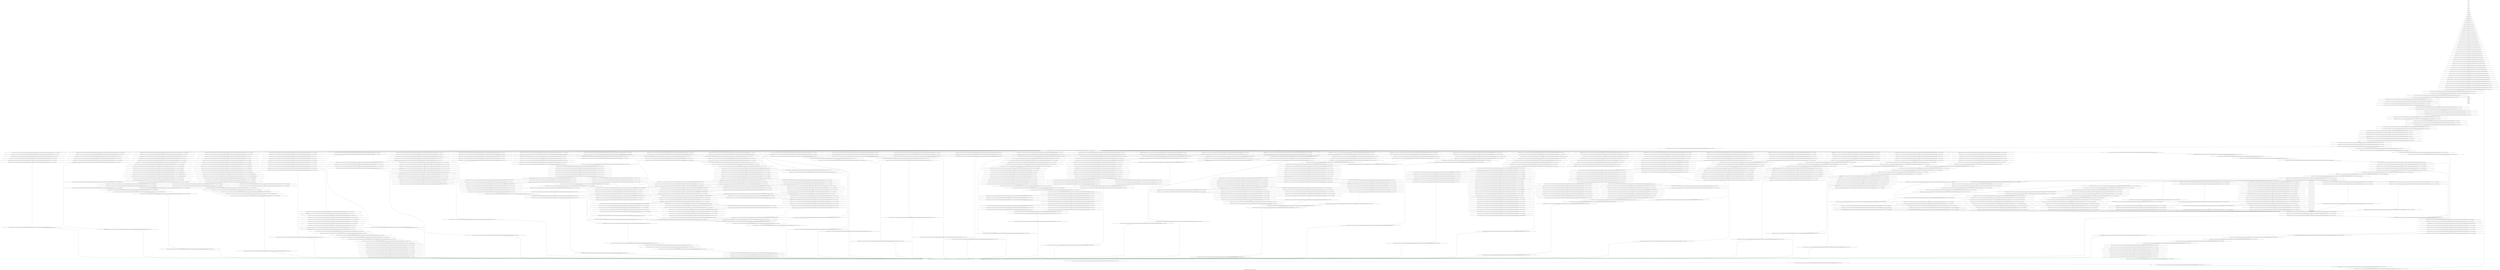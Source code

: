 digraph G {
graph [label="Control-flow-graph for register allocator (function _runact)"]
0[label="0, 0: "];
1[label="1, 1: "];
2[label="2, 2: 0 "];
3[label="3, 3: 0 "];
4[label="4, 4: 0 1 "];
5[label="5, 5: 0 1 2 "];
6[label="6, 75: 0 2 3 4 "];
7[label="7, 76: 0 2 3 4 5 6 "];
8[label="8, 170: 0 2 3 4 5 6 7 8 "];
9[label="9, 175: 0 2 3 4 5 6 7 8 9 10 "];
10[label="10, 236: 0 2 3 4 5 6 7 8 9 10 11 12 "];
11[label="11, 264: 0 2 3 4 5 6 7 8 9 10 11 12 13 14 "];
12[label="12, 287: 0 2 3 4 5 6 7 8 9 10 11 12 13 14 15 16 "];
13[label="13, 408: 0 2 3 4 5 6 7 8 9 10 11 12 13 14 15 16 17 18 "];
14[label="14, 473: 0 2 3 4 5 6 7 8 9 10 11 12 13 14 15 16 17 18 19 20 "];
15[label="15, 458: 0 2 3 4 5 6 7 8 9 10 11 12 13 14 15 16 17 18 19 20 21 22 "];
16[label="16, 450: 0 2 3 4 5 6 7 8 9 10 11 12 13 14 15 16 17 18 19 20 21 22 23 24 "];
17[label="17, 350: 0 2 3 4 5 6 7 8 9 10 11 12 13 14 15 16 17 18 19 20 21 22 23 24 25 26 "];
18[label="18, 314: 0 2 3 4 5 6 7 8 9 10 11 12 13 14 15 16 17 18 19 20 21 22 23 24 25 26 27 "];
19[label="19, 570: 0 2 3 4 5 6 7 8 9 10 11 12 13 14 15 16 17 18 19 20 21 22 23 24 25 26 27 28 29 "];
20[label="20, 571: 0 2 3 4 5 6 7 8 9 10 11 12 13 14 15 16 17 18 19 20 21 22 23 24 25 26 27 28 29 30 31 "];
21[label="21, 623: 0 2 3 4 5 6 7 8 9 10 11 12 13 14 15 16 17 18 19 20 21 22 23 24 25 26 27 28 29 30 31 32 33 "];
22[label="22, 624: 0 2 3 4 5 6 7 8 9 10 11 12 13 14 15 16 17 18 19 20 21 22 23 24 25 26 27 28 29 30 31 32 33 34 35 "];
23[label="23, 671: 0 2 3 4 5 6 7 8 9 10 11 12 13 14 15 16 17 18 19 20 21 22 23 24 25 26 27 28 29 30 31 32 33 34 35 36 37 "];
24[label="24, 746: 0 2 3 4 5 6 7 8 9 10 11 12 13 14 15 16 17 18 19 20 21 22 23 24 25 26 27 28 29 30 31 32 33 34 35 36 37 38 39 "];
25[label="25, 747: 0 2 3 4 5 6 7 8 9 10 11 12 13 14 15 16 17 18 19 20 21 22 23 24 25 26 27 28 29 30 31 32 33 34 35 36 37 38 39 40 41 "];
26[label="26, 782: 0 2 3 4 5 6 7 8 9 10 11 12 13 14 15 16 17 18 19 20 21 22 23 24 25 26 27 28 29 30 31 32 33 34 35 36 37 38 39 40 41 42 43 "];
27[label="27, 328: 0 2 3 4 5 6 7 8 9 10 11 12 13 14 15 16 17 18 19 20 21 22 23 24 25 26 27 28 29 30 31 32 33 34 35 36 37 38 39 40 41 42 43 44 "];
28[label="28, 805: 0 2 3 4 5 6 7 8 9 10 11 12 13 14 15 16 17 18 19 20 21 22 23 24 25 26 27 28 29 30 31 32 33 34 35 36 37 38 39 40 41 42 43 44 45 46 "];
29[label="29, 806: 0 2 3 4 5 6 7 8 9 10 11 12 13 14 15 16 17 18 19 20 21 22 23 24 25 26 27 28 29 30 31 32 33 34 35 36 37 38 39 40 41 42 43 44 45 46 47 48 "];
30[label="30, 869: 0 2 3 4 5 6 7 8 9 10 11 12 13 14 15 16 17 18 19 20 21 22 23 24 25 26 27 28 29 30 31 32 33 34 35 36 37 38 39 40 41 42 43 44 45 46 47 48 49 50 "];
31[label="31, 870: 0 2 3 4 5 6 7 8 9 10 11 12 13 14 15 16 17 18 19 20 21 22 23 24 25 26 27 28 29 30 31 32 33 34 35 36 37 38 39 40 41 42 43 44 45 46 47 48 49 50 51 52 "];
32[label="32, 952: 0 2 3 4 5 6 7 8 9 10 11 12 13 14 15 16 17 18 19 20 21 22 23 24 25 26 27 28 29 30 31 32 33 34 35 36 37 38 39 40 41 42 43 44 45 46 47 48 49 50 51 52 53 54 "];
33[label="33, 953: 0 2 3 4 5 6 7 8 9 10 11 12 13 14 15 16 17 18 19 20 21 22 23 24 25 26 27 28 29 30 31 32 33 34 35 36 37 38 39 40 41 42 43 44 45 46 47 48 49 50 51 52 53 54 55 56 "];
34[label="34, 1004: 0 2 3 4 5 6 7 8 9 10 11 12 13 14 15 16 17 18 19 20 21 22 23 24 25 26 27 28 29 30 31 32 33 34 35 36 37 38 39 40 41 42 43 44 45 46 47 48 49 50 51 52 53 54 55 56 57 58 "];
35[label="35, 1044: 0 2 3 4 5 6 7 8 9 10 11 12 13 14 15 16 17 18 19 20 21 22 23 24 25 26 27 28 29 30 31 32 33 34 35 36 37 38 39 40 41 42 43 44 45 46 47 48 49 50 51 52 53 54 55 56 57 58 59 60 "];
36[label="36, 1125: 0 2 3 4 5 6 7 8 9 10 11 12 13 14 15 16 17 18 19 20 21 22 23 24 25 26 27 28 29 30 31 32 33 34 35 36 37 38 39 40 41 42 43 44 45 46 47 48 49 50 51 52 53 54 55 56 57 58 59 60 61 62 "];
37[label="37, 1085: 0 2 3 4 5 6 7 8 9 10 11 12 13 14 15 16 17 18 19 20 21 22 23 24 25 26 27 28 29 30 31 32 33 34 35 36 37 38 39 40 41 42 43 44 45 46 47 48 49 50 51 52 53 54 55 56 57 58 59 60 61 62 63 64 "];
38[label="38, 988: 0 2 3 4 5 6 7 8 9 10 11 12 13 14 15 16 17 18 19 20 21 22 23 24 25 26 27 28 29 30 31 32 33 34 35 36 37 38 39 40 41 42 43 44 45 46 47 48 49 50 51 52 53 54 55 56 57 58 59 60 61 62 63 64 65 66 "];
39[label="39, 977: 0 2 3 4 5 6 7 8 9 10 11 12 13 14 15 16 17 18 19 20 21 22 23 24 25 26 27 28 29 30 31 32 33 34 35 36 37 38 39 40 41 42 43 44 45 46 47 48 49 50 51 52 53 54 55 56 57 58 59 60 61 62 63 64 65 66 67 68 "];
40[label="40, 920: 0 2 3 4 5 6 7 8 9 10 11 12 13 14 15 16 17 18 19 20 21 22 23 24 25 26 27 28 29 30 31 32 33 34 35 36 37 38 39 40 41 42 43 44 45 46 47 48 49 50 51 52 53 54 55 56 57 58 59 60 61 62 63 64 65 66 67 68 69 70 "];
41[label="41, 899: 0 2 3 4 5 6 7 8 9 10 11 12 13 14 15 16 17 18 19 20 21 22 23 24 25 26 27 28 29 30 31 32 33 34 35 36 37 38 39 40 41 42 43 44 45 46 47 48 49 50 51 52 53 54 55 56 57 58 59 60 61 62 63 64 65 66 67 68 69 70 71 72 "];
42[label="42, 904: 0 2 3 4 5 6 7 8 9 10 11 12 13 14 15 16 17 18 19 20 21 22 23 24 25 26 27 28 29 30 31 32 33 34 35 36 37 38 39 40 41 42 43 44 45 46 47 48 49 50 51 52 53 54 55 56 57 58 59 60 61 62 63 64 65 66 67 68 69 70 71 72 73 74 "];
43[label="43, 543: 0 2 3 4 5 6 7 8 9 10 11 12 13 14 15 16 17 18 19 20 21 22 23 24 25 26 27 28 29 30 31 32 33 34 35 36 37 38 39 40 41 42 43 44 45 46 47 48 49 50 51 52 53 54 55 56 57 58 59 60 61 62 63 64 65 66 67 68 69 70 71 72 73 74 75 76 "];
44[label="44, 297: 0 2 3 4 5 6 7 8 9 10 11 12 13 14 15 16 17 18 19 20 21 22 23 24 25 26 27 28 29 30 31 32 33 34 35 36 37 38 39 40 41 42 43 44 45 46 47 48 49 50 51 52 53 54 55 56 57 58 59 60 61 62 63 64 65 66 67 68 69 70 71 72 73 74 75 76 77 78 "];
45[label="45, 6: 0 2 5 6 7 8 9 10 11 12 13 14 15 16 17 18 19 20 21 22 23 24 25 26 27 28 29 30 31 32 33 34 35 36 37 38 39 40 41 42 43 44 45 46 47 48 49 50 51 52 53 54 55 56 57 58 59 60 61 62 63 64 65 66 67 68 69 70 71 72 73 74 75 76 77 78 "];
46[label="46, 7: 0 2 5 6 7 8 9 10 11 12 13 14 15 16 17 18 19 20 21 22 23 24 25 26 27 28 29 30 31 32 33 34 35 36 37 38 39 40 41 42 43 44 45 46 47 48 49 50 51 52 53 54 55 56 57 58 59 60 61 62 63 64 65 66 67 68 69 70 71 72 73 74 75 76 77 78 "];
47[label="47, 8: 0 2 5 6 7 8 9 10 11 12 13 14 15 16 17 18 19 20 21 22 23 24 25 26 27 28 29 30 31 32 33 34 35 36 37 38 39 40 41 42 43 44 45 46 47 48 49 50 51 52 53 54 55 56 57 58 59 60 61 62 63 64 65 66 67 68 69 70 71 72 73 74 75 76 77 78 "];
48[label="48, 11: 0 2 5 6 7 8 9 10 11 12 13 14 15 16 17 18 19 20 21 22 23 24 25 26 27 28 29 30 31 32 33 34 35 36 37 38 39 40 41 42 43 44 45 46 47 48 49 50 51 52 53 54 55 56 57 58 59 60 61 62 63 64 65 66 67 68 69 70 71 72 73 74 75 76 77 78 "];
49[label="49, 14: 0 2 5 6 7 8 9 10 11 12 13 14 15 16 17 18 19 20 21 22 23 24 25 26 27 28 29 30 31 32 33 34 35 36 37 38 39 40 41 42 43 44 45 46 47 48 49 50 51 52 53 54 55 56 57 58 59 60 61 62 63 64 65 66 67 68 69 70 71 72 73 74 75 76 77 78 "];
50[label="50, 17: 0 2 5 6 7 8 9 10 11 12 13 14 15 16 17 18 19 20 21 22 23 24 25 26 27 28 29 30 31 32 33 34 35 36 37 38 39 40 41 42 43 44 45 46 47 48 49 50 51 52 53 54 55 56 57 58 59 60 61 62 63 64 65 66 67 68 69 70 71 72 73 74 75 76 77 78 "];
51[label="51, 18: 0 2 5 6 7 8 9 10 11 12 13 14 15 16 17 18 19 20 21 22 23 24 25 26 27 28 29 30 31 32 33 34 35 36 37 38 39 40 41 42 43 44 45 46 47 48 49 50 51 52 53 54 55 56 57 58 59 60 61 62 63 64 65 66 67 68 69 70 71 72 73 74 75 76 77 78 "];
52[label="52, 21: 0 2 5 6 7 8 9 10 11 12 13 14 15 16 17 18 19 20 21 22 23 24 25 26 27 28 29 30 31 32 33 34 35 36 37 38 39 40 41 42 43 44 45 46 47 48 49 50 51 52 53 54 55 56 57 58 59 60 61 62 63 64 65 66 67 68 69 70 71 72 73 74 75 76 77 78 79 "];
53[label="53, 22: 0 2 5 6 7 8 9 10 11 12 13 14 15 16 17 18 19 20 21 22 23 24 25 26 27 28 29 30 31 32 33 34 35 36 37 38 39 40 41 42 43 44 45 46 47 48 49 50 51 52 53 54 55 56 57 58 59 60 61 62 63 64 65 66 67 68 69 70 71 72 73 74 75 76 77 78 79 "];
54[label="54, 24: 0 2 5 6 7 8 9 10 11 12 13 14 15 16 17 18 19 20 21 22 23 24 25 26 27 28 29 30 31 32 33 34 35 36 37 38 39 40 41 42 43 44 45 46 47 48 49 50 51 52 53 54 55 56 57 58 59 60 61 62 63 64 65 66 67 68 69 70 71 72 73 74 75 76 77 78 "];
55[label="55, 25: 0 2 5 6 7 8 9 10 11 12 13 14 15 16 17 18 19 20 21 22 23 24 25 26 27 28 29 30 31 32 33 34 35 36 37 38 39 40 41 42 43 44 45 46 47 48 49 50 51 52 53 54 55 56 57 58 59 60 61 62 63 64 65 66 67 68 69 70 71 72 73 74 75 76 77 78 "];
56[label="56, 28: 0 2 5 6 7 8 9 10 11 12 13 14 15 16 17 18 19 20 21 22 23 24 25 26 27 28 29 30 31 32 33 34 35 36 37 38 39 40 41 42 43 44 45 46 47 48 49 50 51 52 53 54 55 56 57 58 59 60 61 62 63 64 65 66 67 68 69 70 71 72 73 74 75 76 77 78 "];
57[label="57, 29: 0 2 5 6 7 8 9 10 11 12 13 14 15 16 17 18 19 20 21 22 23 24 25 26 27 28 29 30 31 32 33 34 35 36 37 38 39 40 41 42 43 44 45 46 47 48 49 50 51 52 53 54 55 56 57 58 59 60 61 62 63 64 65 66 67 68 69 70 71 72 73 74 75 76 77 78 "];
58[label="58, 32: 0 2 5 6 7 8 9 10 11 12 13 14 15 16 17 18 19 20 21 22 23 24 25 26 27 28 29 30 31 32 33 34 35 36 37 38 39 40 41 42 43 44 45 46 47 48 49 50 51 52 53 54 55 56 57 58 59 60 61 62 63 64 65 66 67 68 69 70 71 72 73 74 75 76 77 78 "];
59[label="59, 33: 0 2 5 6 7 8 9 10 11 12 13 14 15 16 17 18 19 20 21 22 23 24 25 26 27 28 29 30 31 32 33 34 35 36 37 38 39 40 41 42 43 44 45 46 47 48 49 50 51 52 53 54 55 56 57 58 59 60 61 62 63 64 65 66 67 68 69 70 71 72 73 74 75 76 77 78 "];
60[label="60, 34: 0 2 5 6 7 8 9 10 11 12 13 14 15 16 17 18 19 20 21 22 23 24 25 26 27 28 29 30 31 32 33 34 35 36 37 38 39 40 41 42 43 44 45 46 47 48 49 50 51 52 53 54 55 56 57 58 59 60 61 62 63 64 65 66 67 68 69 70 71 72 73 74 75 76 77 78 "];
61[label="61, 37: 0 2 5 6 7 8 9 10 11 12 13 14 15 16 17 18 19 20 21 22 23 24 25 26 27 28 29 30 31 32 33 34 35 36 37 38 39 40 41 42 43 44 45 46 47 48 49 50 51 52 53 54 55 56 57 58 59 60 61 62 63 64 65 66 67 68 69 70 71 72 73 74 75 76 77 78 "];
62[label="62, 38: 0 2 5 6 7 8 9 10 11 12 13 14 15 16 17 18 19 20 21 22 23 24 25 26 27 28 29 30 31 32 33 34 35 36 37 38 39 40 41 42 43 44 45 46 47 48 49 50 51 52 53 54 55 56 57 58 59 60 61 62 63 64 65 66 67 68 69 70 71 72 73 74 75 76 77 78 "];
63[label="63, 42: 0 2 5 6 7 8 9 10 11 12 13 14 15 16 17 18 19 20 21 22 23 24 25 26 27 28 29 30 31 32 33 34 35 36 37 38 39 40 41 42 43 44 45 46 47 48 49 50 51 52 53 54 55 56 57 58 59 60 61 62 63 64 65 66 67 68 69 70 71 72 73 74 75 76 77 78 "];
64[label="64, 44: 0 2 5 6 7 8 9 10 11 12 13 14 15 16 17 18 19 20 21 22 23 24 25 26 27 28 29 30 31 32 33 34 35 36 37 38 39 40 41 42 43 44 45 46 47 48 49 50 51 52 53 54 55 56 57 58 59 60 61 62 63 64 65 66 67 68 69 70 71 72 73 74 75 76 77 78 "];
65[label="65, 45: 0 2 5 6 7 8 9 10 11 12 13 14 15 16 17 18 19 20 21 22 23 24 25 26 27 28 29 30 31 32 33 34 35 36 37 38 39 40 41 42 43 44 45 46 47 48 49 50 51 52 53 54 55 56 57 58 59 60 61 62 63 64 65 66 67 68 69 70 71 72 73 74 75 76 77 78 "];
66[label="66, 48: 0 2 5 6 7 8 9 10 11 12 13 14 15 16 17 18 19 20 21 22 23 24 25 26 27 28 29 30 31 32 33 34 35 36 37 38 39 40 41 42 43 44 45 46 47 48 49 50 51 52 53 54 55 56 57 58 59 60 61 62 63 64 65 66 67 68 69 70 71 72 73 74 75 76 77 78 "];
67[label="67, 49: 0 2 5 6 7 8 9 10 11 12 13 14 15 16 17 18 19 20 21 22 23 24 25 26 27 28 29 30 31 32 33 34 35 36 37 38 39 40 41 42 43 44 45 46 47 48 49 50 51 52 53 54 55 56 57 58 59 60 61 62 63 64 65 66 67 68 69 70 71 72 73 74 75 76 77 78 "];
68[label="68, 52: 0 2 5 6 7 8 9 10 11 12 13 14 15 16 17 18 19 20 21 22 23 24 25 26 27 28 29 30 31 32 33 34 35 36 37 38 39 40 41 42 43 44 45 46 47 48 49 50 51 52 53 54 55 56 57 58 59 60 61 62 63 64 65 66 67 68 69 70 71 72 73 74 75 76 77 78 "];
69[label="69, 53: 0 2 5 6 7 8 9 10 11 12 13 14 15 16 17 18 19 20 21 22 23 24 25 26 27 28 29 30 31 32 33 34 35 36 37 38 39 40 41 42 43 44 45 46 47 48 49 50 51 52 53 54 55 56 57 58 59 60 61 62 63 64 65 66 67 68 69 70 71 72 73 74 75 76 77 78 "];
70[label="70, 56: 0 2 5 6 7 8 9 10 11 12 13 14 15 16 17 18 19 20 21 22 23 24 25 26 27 28 29 30 31 32 33 34 35 36 37 38 39 40 41 42 43 44 45 46 47 48 49 50 51 52 53 54 55 56 57 58 59 60 61 62 63 64 65 66 67 68 69 70 71 72 73 74 75 76 77 78 80 "];
71[label="71, 57: 0 2 5 6 7 8 9 10 11 12 13 14 15 16 17 18 19 20 21 22 23 24 25 26 27 28 29 30 31 32 33 34 35 36 37 38 39 40 41 42 43 44 45 46 47 48 49 50 51 52 53 54 55 56 57 58 59 60 61 62 63 64 65 66 67 68 69 70 71 72 73 74 75 76 77 78 80 "];
72[label="72, 59: 0 2 5 6 7 8 9 10 11 12 13 14 15 16 17 18 19 20 21 22 23 24 25 26 27 28 29 30 31 32 33 34 35 36 37 38 39 40 41 42 43 44 45 46 47 48 49 50 51 52 53 54 55 56 57 58 59 60 61 62 63 64 65 66 67 68 69 70 71 72 73 74 75 76 77 78 "];
73[label="73, 60: 0 2 5 6 7 8 9 10 11 12 13 14 15 16 17 18 19 20 21 22 23 24 25 26 27 28 29 30 31 32 33 34 35 36 37 38 39 40 41 42 43 44 45 46 47 48 49 50 51 52 53 54 55 56 57 58 59 60 61 62 63 64 65 66 67 68 69 70 71 72 73 74 75 76 77 78 "];
74[label="74, 61: 0 2 5 6 7 8 9 10 11 12 13 14 15 16 17 18 19 20 21 22 23 24 25 26 27 28 29 30 31 32 33 34 35 36 37 38 39 40 41 42 43 44 45 46 47 48 49 50 51 52 53 54 55 56 57 58 59 60 61 62 63 64 65 66 67 68 69 70 71 72 73 74 75 76 77 78 "];
75[label="75, 1153: 0 2 5 6 7 8 9 10 11 12 13 14 15 16 17 18 19 20 21 22 23 24 25 26 27 28 29 30 31 32 33 34 35 36 37 38 39 40 41 42 43 44 45 46 47 48 49 50 51 52 53 54 55 56 57 58 59 60 61 62 63 64 65 66 67 68 69 70 71 72 73 74 75 76 77 78 81 82 "];
76[label="76, 62: 0 2 5 6 7 8 9 10 11 12 13 14 15 16 17 18 19 20 21 22 23 24 25 26 27 28 29 30 31 32 33 34 35 36 37 38 39 40 41 42 43 44 45 46 47 48 49 50 51 52 53 54 55 56 57 58 59 60 61 62 63 64 65 66 67 68 69 70 71 72 73 74 75 76 77 78 81 82 "];
77[label="77, 63: 0 5 6 7 8 9 10 11 12 13 14 15 16 17 18 19 20 21 22 23 24 25 26 27 28 29 30 31 32 33 34 35 36 37 38 39 40 41 42 43 44 45 46 47 48 49 50 51 52 53 54 55 56 57 58 59 60 61 62 63 64 65 66 67 68 69 70 71 72 73 74 75 76 77 78 "];
78[label="78, 64: 0 5 6 7 8 9 10 11 12 13 14 15 16 17 18 19 20 21 22 23 24 25 26 27 28 29 30 31 32 33 34 35 36 37 38 39 40 41 42 43 44 45 46 47 48 49 50 51 52 53 54 55 56 57 58 59 60 61 62 63 64 65 66 67 68 69 70 71 72 73 74 75 76 77 78 83 "];
79[label="79, 65: 0 5 6 7 8 9 10 11 12 13 14 15 16 17 18 19 20 21 22 23 24 25 26 27 28 29 30 31 32 33 34 35 36 37 38 39 40 41 42 43 44 45 46 47 48 49 50 51 52 53 54 55 56 57 58 59 60 61 62 63 64 65 66 67 68 69 70 71 72 73 74 75 76 77 78 83 "];
80[label="80, 66: 0 5 6 7 8 9 10 11 12 13 14 15 16 17 18 19 20 21 22 23 24 25 26 27 28 29 30 31 32 33 34 35 36 37 38 39 40 41 42 43 44 45 46 47 48 49 50 51 52 53 54 55 56 57 58 59 60 61 62 63 64 65 66 67 68 69 70 71 72 73 74 75 76 77 78 83 "];
81[label="81, 67: 0 5 6 7 8 9 10 11 12 13 14 15 16 17 18 19 20 21 22 23 24 25 26 27 28 29 30 31 32 33 34 35 36 37 38 39 40 41 42 43 44 45 46 47 48 49 50 51 52 53 54 55 56 57 58 59 60 61 62 63 64 65 66 67 68 69 70 71 72 73 74 75 76 77 78 83 "];
82[label="82, 68: 0 5 6 7 8 9 10 11 12 13 14 15 16 17 18 19 20 21 22 23 24 25 26 27 28 29 30 31 32 33 34 35 36 37 38 39 40 41 42 43 44 45 46 47 48 49 50 51 52 53 54 55 56 57 58 59 60 61 62 63 64 65 66 67 68 69 70 71 72 73 74 75 76 77 78 83 "];
83[label="83, 1145: 0 5 6 7 8 9 10 11 12 13 14 15 16 17 18 19 20 21 22 23 24 25 26 27 28 29 30 31 32 33 34 35 36 37 38 39 40 41 42 43 44 45 46 47 48 49 50 51 52 53 54 55 56 57 58 59 60 61 62 63 64 65 66 67 68 69 70 71 72 73 74 75 76 77 78 83 84 "];
84[label="84, 70: 0 5 6 7 8 9 10 11 12 13 14 15 16 17 18 19 20 21 22 23 24 25 26 27 28 29 30 31 32 33 34 35 36 37 38 39 40 41 42 43 44 45 46 47 48 49 50 51 52 53 54 55 56 57 58 59 60 61 62 63 64 65 66 67 68 69 70 71 72 73 74 75 76 77 78 83 84 "];
85[label="85, 71: 0 5 6 7 8 9 10 11 12 13 14 15 16 17 18 19 20 21 22 23 24 25 26 27 28 29 30 31 32 33 34 35 36 37 38 39 40 41 42 43 44 45 46 47 48 49 50 51 52 53 54 55 56 57 58 59 60 61 62 63 64 65 66 67 68 69 70 71 72 73 74 75 76 77 78 83 84 "];
86[label="86, 72: 0 5 6 7 8 9 10 11 12 13 14 15 16 17 18 19 20 21 22 23 24 25 26 27 28 29 30 31 32 33 34 35 36 37 38 39 40 41 42 43 44 45 46 47 48 49 50 51 52 53 54 55 56 57 58 59 60 61 62 63 64 65 66 67 68 69 70 71 72 73 74 75 76 77 78 83 84 "];
87[label="87, 1151: 0 5 6 7 8 9 10 11 12 13 14 15 16 17 18 19 20 21 22 23 24 25 26 27 28 29 30 31 32 33 34 35 36 37 38 39 40 41 42 43 44 45 46 47 48 49 50 51 52 53 54 55 56 57 58 59 60 61 62 63 64 65 66 67 68 69 70 71 72 73 74 75 76 77 78 83 84 85 86 "];
88[label="88, 79: 0 5 6 7 8 9 10 11 12 13 14 15 16 17 18 19 20 21 22 23 24 25 26 27 28 29 30 31 32 33 34 35 36 37 38 39 40 41 42 43 44 45 46 47 48 49 50 51 52 53 54 55 56 57 58 59 60 61 62 63 64 65 66 67 68 69 70 71 72 73 74 75 76 77 78 83 84 85 86 87 "];
89[label="89, 80: 0 5 6 7 8 9 10 11 12 13 14 15 16 17 18 19 20 21 22 23 24 25 26 27 28 29 30 31 32 33 34 35 36 37 38 39 40 41 42 43 44 45 46 47 48 49 50 51 52 53 54 55 56 57 58 59 60 61 62 63 64 65 66 67 68 69 70 71 72 73 74 75 76 77 78 83 84 85 86 87 "];
90[label="90, 81: 0 5 6 7 8 9 10 11 12 13 14 15 16 17 18 19 20 21 22 23 24 25 26 27 28 29 30 31 32 33 34 35 36 37 38 39 40 41 42 43 44 45 46 47 48 49 50 51 52 53 54 55 56 57 58 59 60 61 62 63 64 65 66 67 68 69 70 71 72 73 74 75 76 77 78 83 84 85 86 "];
91[label="91, 84: 0 5 6 7 8 9 10 11 12 13 14 15 16 17 18 19 20 21 22 23 24 25 26 27 28 29 30 31 32 33 34 35 36 37 38 39 40 41 42 43 44 45 46 47 48 49 50 51 52 53 54 55 56 57 58 59 60 61 62 63 64 65 66 67 68 69 70 71 72 73 74 75 76 77 78 83 84 85 86 "];
92[label="92, 85: 0 5 6 7 8 9 10 11 12 13 14 15 16 17 18 19 20 21 22 23 24 25 26 27 28 29 30 31 32 33 34 35 36 37 38 39 40 41 42 43 44 45 46 47 48 49 50 51 52 53 54 55 56 57 58 59 60 61 62 63 64 65 66 67 68 69 70 71 72 73 74 75 76 77 78 83 84 85 86 "];
93[label="93, 86: 0 5 6 7 8 9 10 11 12 13 14 15 16 17 18 19 20 21 22 23 24 25 26 27 28 29 30 31 32 33 34 35 36 37 38 39 40 41 42 43 44 45 46 47 48 49 50 51 52 53 54 55 56 57 58 59 60 61 62 63 64 65 66 67 68 69 70 71 72 73 74 75 76 77 78 83 84 85 86 "];
94[label="94, 87: 0 5 6 7 8 9 10 11 12 13 14 15 16 17 18 19 20 21 22 23 24 25 26 27 28 29 30 31 32 33 34 35 36 37 38 39 40 41 42 43 44 45 46 47 48 49 50 51 52 53 54 55 56 57 58 59 60 61 62 63 64 65 66 67 68 69 70 71 72 73 74 75 76 77 78 83 84 85 86 "];
95[label="95, 89: 0 5 6 7 8 9 10 11 12 13 14 15 16 17 18 19 20 21 22 23 24 25 26 27 28 29 30 31 32 33 34 35 36 37 38 39 40 41 42 43 44 45 46 47 48 49 50 51 52 53 54 55 56 57 58 59 60 61 62 63 64 65 66 67 68 69 70 71 72 73 74 75 76 77 78 83 84 85 86 "];
96[label="96, 91: 0 5 6 7 8 9 10 11 12 13 14 15 16 17 18 19 20 21 22 23 24 25 26 27 28 29 30 31 32 33 34 35 36 37 38 39 40 41 42 43 44 45 46 47 48 49 50 51 52 53 54 55 56 57 58 59 60 61 62 63 64 65 66 67 68 69 70 71 72 73 74 75 76 77 78 83 84 85 86 "];
97[label="97, 96: 0 5 6 7 8 9 10 11 12 13 14 15 16 17 18 19 20 21 22 23 24 25 26 27 28 29 30 31 32 33 34 35 36 37 38 39 40 41 42 43 44 45 46 47 48 49 50 51 52 53 54 55 56 57 58 59 60 61 62 63 64 65 66 67 68 69 70 71 72 73 74 75 76 77 78 83 84 85 86 88 "];
98[label="98, 97: 0 5 6 7 8 9 10 11 12 13 14 15 16 17 18 19 20 21 22 23 24 25 26 27 28 29 30 31 32 33 34 35 36 37 38 39 40 41 42 43 44 45 46 47 48 49 50 51 52 53 54 55 56 57 58 59 60 61 62 63 64 65 66 67 68 69 70 71 72 73 74 75 76 77 78 83 84 88 "];
99[label="99, 98: 0 5 6 7 8 9 10 11 12 13 14 15 16 17 18 19 20 21 22 23 24 25 26 27 28 29 30 31 32 33 34 35 36 37 38 39 40 41 42 43 44 45 46 47 48 49 50 51 52 53 54 55 56 57 58 59 60 61 62 63 64 65 66 67 68 69 70 71 72 73 74 75 76 77 78 83 84 "];
100[label="100, 101: 0 5 6 7 8 9 10 11 12 13 14 15 16 17 18 19 20 21 22 23 24 25 26 27 28 29 30 31 32 33 34 35 36 37 38 39 40 41 42 43 44 45 46 47 48 49 50 51 52 53 54 55 56 57 58 59 60 61 62 63 64 65 66 67 68 69 70 71 72 73 74 75 76 77 78 83 84 "];
101[label="101, 102: 0 5 6 7 8 9 10 11 12 13 14 15 16 17 18 19 20 21 22 23 24 25 26 27 28 29 30 31 32 33 34 35 36 37 38 39 40 41 42 43 44 45 46 47 48 49 50 51 52 53 54 55 56 57 58 59 60 61 62 63 64 65 66 67 68 69 70 71 72 73 74 75 76 77 78 83 84 "];
102[label="102, 103: 0 5 6 7 8 9 10 11 12 13 14 15 16 17 18 19 20 21 22 23 24 25 26 27 28 29 30 31 32 33 34 35 36 37 38 39 40 41 42 43 44 45 46 47 48 49 50 51 52 53 54 55 56 57 58 59 60 61 62 63 64 65 66 67 68 69 70 71 72 73 74 75 76 77 78 83 84 "];
103[label="103, 104: 0 5 6 7 8 9 10 11 12 13 14 15 16 17 18 19 20 21 22 23 24 25 26 27 28 29 30 31 32 33 34 35 36 37 38 39 40 41 42 43 44 45 46 47 48 49 50 51 52 53 54 55 56 57 58 59 60 61 62 63 64 65 66 67 68 69 70 71 72 73 74 75 76 77 78 83 84 "];
104[label="104, 105: 0 5 6 7 8 9 10 11 12 13 14 15 16 17 18 19 20 21 22 23 24 25 26 27 28 29 30 31 32 33 34 35 36 37 38 39 40 41 42 43 44 45 46 47 48 49 50 51 52 53 54 55 56 57 58 59 60 61 62 63 64 65 66 67 68 69 70 71 72 73 74 75 76 77 78 83 84 "];
105[label="105, 106: 0 5 6 7 8 9 10 11 12 13 14 15 16 17 18 19 20 21 22 23 24 25 26 27 28 29 30 31 32 33 34 35 36 37 38 39 40 41 42 43 44 45 46 47 48 49 50 51 52 53 54 55 56 57 58 59 60 61 62 63 64 65 66 67 68 69 70 71 72 73 74 75 76 77 78 83 84 "];
106[label="106, 108: 0 5 6 7 8 9 10 11 12 13 14 15 16 17 18 19 20 21 22 23 24 25 26 27 28 29 30 31 32 33 34 35 36 37 38 39 40 41 42 43 44 45 46 47 48 49 50 51 52 53 54 55 56 57 58 59 60 61 62 63 64 65 66 67 68 69 70 71 72 73 74 75 76 77 78 83 84 "];
107[label="107, 111: 0 5 6 7 8 9 10 11 12 13 14 15 16 17 18 19 20 21 22 23 24 25 26 27 28 29 30 31 32 33 34 35 36 37 38 39 40 41 42 43 44 45 46 47 48 49 50 51 52 53 54 55 56 57 58 59 60 61 62 63 64 65 66 67 68 69 70 71 72 73 74 75 76 77 78 83 84 "];
108[label="108, 113: 0 5 6 7 8 9 10 11 12 13 14 15 16 17 18 19 20 21 22 23 24 25 26 27 28 29 30 31 32 33 34 35 36 37 38 39 40 41 42 43 44 45 46 47 48 49 50 51 52 53 54 55 56 57 58 59 60 61 62 63 64 65 66 67 68 69 70 71 72 73 74 75 76 77 78 83 84 "];
109[label="109, 115: 0 5 6 7 8 9 10 11 12 13 14 15 16 17 18 19 20 21 22 23 24 25 26 27 28 29 30 31 32 33 34 35 36 37 38 39 40 41 42 43 44 45 46 47 48 49 50 51 52 53 54 55 56 57 58 59 60 61 62 63 64 65 66 67 68 69 70 71 72 73 74 75 76 77 78 83 84 "];
110[label="110, 116: 0 5 6 7 8 9 10 11 12 13 14 15 16 17 18 19 20 21 22 23 24 25 26 27 28 29 30 31 32 33 34 35 36 37 38 39 40 41 42 43 44 45 46 47 48 49 50 51 52 53 54 55 56 57 58 59 60 61 62 63 64 65 66 67 68 69 70 71 72 73 74 75 76 77 78 83 "];
111[label="111, 117: 0 5 6 7 8 9 10 11 12 13 14 15 16 17 18 19 20 21 22 23 24 25 26 27 28 29 30 31 32 33 34 35 36 37 38 39 40 41 42 43 44 45 46 47 48 49 50 51 52 53 54 55 56 57 58 59 60 61 62 63 64 65 66 67 68 69 70 71 72 73 74 75 76 77 78 83 "];
112[label="112, 120: 0 5 6 7 8 9 10 11 12 13 14 15 16 17 18 19 20 21 22 23 24 25 26 27 28 29 30 31 32 33 34 35 36 37 38 39 40 41 42 43 44 45 46 47 48 49 50 51 52 53 54 55 56 57 58 59 60 61 62 63 64 65 66 67 68 69 70 71 72 73 74 75 76 77 78 "];
113[label="113, 121: 0 5 6 7 8 9 10 11 12 13 14 15 16 17 18 19 20 21 22 23 24 25 26 27 28 29 30 31 32 33 34 35 36 37 38 39 40 41 42 43 44 45 46 47 48 49 50 51 52 53 54 55 56 57 58 59 60 61 62 63 64 65 66 67 68 69 70 71 72 73 74 75 76 77 78 "];
114[label="114, 122: 0 5 6 7 8 9 10 11 12 13 14 15 16 17 18 19 20 21 22 23 24 25 26 27 28 29 30 31 32 33 34 35 36 37 38 39 40 41 42 43 44 45 46 47 48 49 50 51 52 53 54 55 56 57 58 59 60 61 62 63 64 65 66 67 68 69 70 71 72 73 74 75 76 77 78 "];
115[label="115, 123: 0 5 6 7 8 9 10 11 12 13 14 15 16 17 18 19 20 21 22 23 24 25 26 27 28 29 30 31 32 33 34 35 36 37 38 39 40 41 42 43 44 45 46 47 48 49 50 51 52 53 54 55 56 57 58 59 60 61 62 63 64 65 66 67 68 69 70 71 72 73 74 75 76 77 78 "];
116[label="116, 124: 0 5 6 7 8 9 10 11 12 13 14 15 16 17 18 19 20 21 22 23 24 25 26 27 28 29 30 31 32 33 34 35 36 37 38 39 40 41 42 43 44 45 46 47 48 49 50 51 52 53 54 55 56 57 58 59 60 61 62 63 64 65 66 67 68 69 70 71 72 73 74 75 76 77 78 "];
117[label="117, 125: 5 6 7 8 9 10 11 12 13 14 15 16 17 18 19 20 21 22 23 24 25 26 27 28 29 30 31 32 33 34 35 36 37 38 39 40 41 42 43 44 45 46 47 48 49 50 51 52 53 54 55 56 57 58 59 60 61 62 63 64 65 66 67 68 69 70 71 72 73 74 75 76 77 78 "];
118[label="118, 126: 0 5 6 7 8 9 10 11 12 13 14 15 16 17 18 19 20 21 22 23 24 25 26 27 28 29 30 31 32 33 34 35 36 37 38 39 40 41 42 43 44 45 46 47 48 49 50 51 52 53 54 55 56 57 58 59 60 61 62 63 64 65 66 67 68 69 70 71 72 73 74 75 76 77 78 "];
119[label="119, 127: 0 5 6 7 8 9 10 11 12 13 14 15 16 17 18 19 20 21 22 23 24 25 26 27 28 29 30 31 32 33 34 35 36 37 38 39 40 41 42 43 44 45 46 47 48 49 50 51 52 53 54 55 56 57 58 59 60 61 62 63 64 65 66 67 68 69 70 71 72 73 74 75 76 77 78 "];
120[label="120, 128: 0 5 6 7 8 9 10 11 12 13 14 15 16 17 18 19 20 21 22 23 24 25 26 27 28 29 30 31 32 33 34 35 36 37 38 39 40 41 42 43 44 45 46 47 48 49 50 51 52 53 54 55 56 57 58 59 60 61 62 63 64 65 66 67 68 69 70 71 72 73 74 75 76 77 78 "];
121[label="121, 129: 0 5 6 7 8 9 10 11 12 13 14 15 16 17 18 19 20 21 22 23 24 25 26 27 28 29 30 31 32 33 34 35 36 37 38 39 40 41 42 43 44 45 46 47 48 49 50 51 52 53 54 55 56 57 58 59 60 61 62 63 64 65 66 67 68 69 70 71 72 73 74 75 76 77 78 "];
122[label="122, 130: 0 5 6 7 8 9 10 11 12 13 14 15 16 17 18 19 20 21 22 23 24 25 26 27 28 29 30 31 32 33 34 35 36 37 38 39 40 41 42 43 44 45 46 47 48 49 50 51 52 53 54 55 56 57 58 59 60 61 62 63 64 65 66 67 68 69 70 71 72 73 74 75 76 77 78 "];
123[label="123, 131: 0 5 6 7 8 9 10 11 12 13 14 15 16 17 18 19 20 21 22 23 24 25 26 27 28 29 30 31 32 33 34 35 36 37 38 39 40 41 42 43 44 45 46 47 48 49 50 51 52 53 54 55 56 57 58 59 60 61 62 63 64 65 66 67 68 69 70 71 72 73 74 75 76 77 78 89 "];
124[label="124, 132: 0 5 6 7 8 9 10 11 12 13 14 15 16 17 18 19 20 21 22 23 24 25 26 27 28 29 30 31 32 33 34 35 36 37 38 39 40 41 42 43 44 45 46 47 48 49 50 51 52 53 54 55 56 57 58 59 60 61 62 63 64 65 66 67 68 69 70 71 72 73 74 75 76 77 78 89 "];
125[label="125, 133: 0 5 6 7 8 9 10 11 12 13 14 15 16 17 18 19 20 21 22 23 24 25 26 27 28 29 30 31 32 33 34 35 36 37 38 39 40 41 42 43 44 45 46 47 48 49 50 51 52 53 54 55 56 57 58 59 60 61 62 63 64 65 66 67 68 69 70 71 72 73 74 75 76 77 78 "];
126[label="126, 136: 0 5 6 7 8 9 10 11 12 13 14 15 16 17 18 19 20 21 22 23 24 25 26 27 28 29 30 31 32 33 34 35 36 37 38 39 40 41 42 43 44 45 46 47 48 49 50 51 52 53 54 55 56 57 58 59 60 61 62 63 64 65 66 67 68 69 70 71 72 73 74 75 76 77 78 "];
127[label="127, 138: 0 5 6 7 8 9 10 11 12 13 14 15 16 17 18 19 20 21 22 23 24 25 26 27 28 29 30 31 32 33 34 35 36 37 38 39 40 41 42 43 44 45 46 47 48 49 50 51 52 53 54 55 56 57 58 59 60 61 62 63 64 65 66 67 68 69 70 71 72 73 74 75 76 77 78 "];
128[label="128, 139: 5 6 7 8 9 10 11 12 13 14 15 16 17 18 19 20 21 22 23 24 25 26 27 28 29 30 31 32 33 34 35 36 37 38 39 40 41 42 43 44 45 46 47 48 49 50 51 52 53 54 55 56 57 58 59 60 61 62 63 64 65 66 67 68 69 70 71 72 73 74 75 76 77 78 "];
129[label="129, 140: 0 5 6 7 8 9 10 11 12 13 14 15 16 17 18 19 20 21 22 23 24 25 26 27 28 29 30 31 32 33 34 35 36 37 38 39 40 41 42 43 44 45 46 47 48 49 50 51 52 53 54 55 56 57 58 59 60 61 62 63 64 65 66 67 68 69 70 71 72 73 74 75 76 77 78 "];
130[label="130, 141: 0 5 6 7 8 9 10 11 12 13 14 15 16 17 18 19 20 21 22 23 24 25 26 27 28 29 30 31 32 33 34 35 36 37 38 39 40 41 42 43 44 45 46 47 48 49 50 51 52 53 54 55 56 57 58 59 60 61 62 63 64 65 66 67 68 69 70 71 72 73 74 75 76 77 78 "];
131[label="131, 142: 5 6 7 8 9 10 11 12 13 14 15 16 17 18 19 20 21 22 23 24 25 26 27 28 29 30 31 32 33 34 35 36 37 38 39 40 41 42 43 44 45 46 47 48 49 50 51 52 53 54 55 56 57 58 59 60 61 62 63 64 65 66 67 68 69 70 71 72 73 74 75 76 77 78 "];
132[label="132, 143: 0 5 6 7 8 9 10 11 12 13 14 15 16 17 18 19 20 21 22 23 24 25 26 27 28 29 30 31 32 33 34 35 36 37 38 39 40 41 42 43 44 45 46 47 48 49 50 51 52 53 54 55 56 57 58 59 60 61 62 63 64 65 66 67 68 69 70 71 72 73 74 75 76 77 78 "];
133[label="133, 144: 0 5 6 7 8 9 10 11 12 13 14 15 16 17 18 19 20 21 22 23 24 25 26 27 28 29 30 31 32 33 34 35 36 37 38 39 40 41 42 43 44 45 46 47 48 49 50 51 52 53 54 55 56 57 58 59 60 61 62 63 64 65 66 67 68 69 70 71 72 73 74 75 76 77 78 "];
134[label="134, 145: 5 6 7 8 9 10 11 12 13 14 15 16 17 18 19 20 21 22 23 24 25 26 27 28 29 30 31 32 33 34 35 36 37 38 39 40 41 42 43 44 45 46 47 48 49 50 51 52 53 54 55 56 57 58 59 60 61 62 63 64 65 66 67 68 69 70 71 72 73 74 75 76 77 78 "];
135[label="135, 146: 0 5 6 7 8 9 10 11 12 13 14 15 16 17 18 19 20 21 22 23 24 25 26 27 28 29 30 31 32 33 34 35 36 37 38 39 40 41 42 43 44 45 46 47 48 49 50 51 52 53 54 55 56 57 58 59 60 61 62 63 64 65 66 67 68 69 70 71 72 73 74 75 76 77 78 "];
136[label="136, 147: 0 5 6 7 8 9 10 11 12 13 14 15 16 17 18 19 20 21 22 23 24 25 26 27 28 29 30 31 32 33 34 35 36 37 38 39 40 41 42 43 44 45 46 47 48 49 50 51 52 53 54 55 56 57 58 59 60 61 62 63 64 65 66 67 68 69 70 71 72 73 74 75 76 77 78 "];
137[label="137, 148: 0 5 6 7 8 9 10 11 12 13 14 15 16 17 18 19 20 21 22 23 24 25 26 27 28 29 30 31 32 33 34 35 36 37 38 39 40 41 42 43 44 45 46 47 48 49 50 51 52 53 54 55 56 57 58 59 60 61 62 63 64 65 66 67 68 69 70 71 72 73 74 75 76 77 78 "];
138[label="138, 149: 0 5 6 7 8 9 10 11 12 13 14 15 16 17 18 19 20 21 22 23 24 25 26 27 28 29 30 31 32 33 34 35 36 37 38 39 40 41 42 43 44 45 46 47 48 49 50 51 52 53 54 55 56 57 58 59 60 61 62 63 64 65 66 67 68 69 70 71 72 73 74 75 76 77 78 "];
139[label="139, 150: 0 5 6 7 8 9 10 11 12 13 14 15 16 17 18 19 20 21 22 23 24 25 26 27 28 29 30 31 32 33 34 35 36 37 38 39 40 41 42 43 44 45 46 47 48 49 50 51 52 53 54 55 56 57 58 59 60 61 62 63 64 65 66 67 68 69 70 71 72 73 74 75 76 77 78 "];
140[label="140, 151: 0 5 6 7 8 9 10 11 12 13 14 15 16 17 18 19 20 21 22 23 24 25 26 27 28 29 30 31 32 33 34 35 36 37 38 39 40 41 42 43 44 45 46 47 48 49 50 51 52 53 54 55 56 57 58 59 60 61 62 63 64 65 66 67 68 69 70 71 72 73 74 75 76 77 78 "];
141[label="141, 152: 0 5 6 7 8 9 10 11 12 13 14 15 16 17 18 19 20 21 22 23 24 25 26 27 28 29 30 31 32 33 34 35 36 37 38 39 40 41 42 43 44 45 46 47 48 49 50 51 52 53 54 55 56 57 58 59 60 61 62 63 64 65 66 67 68 69 70 71 72 73 74 75 76 77 78 "];
142[label="142, 153: 0 5 6 7 8 9 10 11 12 13 14 15 16 17 18 19 20 21 22 23 24 25 26 27 28 29 30 31 32 33 34 35 36 37 38 39 40 41 42 43 44 45 46 47 48 49 50 51 52 53 54 55 56 57 58 59 60 61 62 63 64 65 66 67 68 69 70 71 72 73 74 75 76 77 78 "];
143[label="143, 154: 0 5 6 7 8 9 10 11 12 13 14 15 16 17 18 19 20 21 22 23 24 25 26 27 28 29 30 31 32 33 34 35 36 37 38 39 40 41 42 43 44 45 46 47 48 49 50 51 52 53 54 55 56 57 58 59 60 61 62 63 64 65 66 67 68 69 70 71 72 73 74 75 76 77 78 "];
144[label="144, 155: 0 5 6 7 8 9 10 11 12 13 14 15 16 17 18 19 20 21 22 23 24 25 26 27 28 29 30 31 32 33 34 35 36 37 38 39 40 41 42 43 44 45 46 47 48 49 50 51 52 53 54 55 56 57 58 59 60 61 62 63 64 65 66 67 68 69 70 71 72 73 74 75 76 77 78 "];
145[label="145, 156: 0 5 6 7 8 9 10 11 12 13 14 15 16 17 18 19 20 21 22 23 24 25 26 27 28 29 30 31 32 33 34 35 36 37 38 39 40 41 42 43 44 45 46 47 48 49 50 51 52 53 54 55 56 57 58 59 60 61 62 63 64 65 66 67 68 69 70 71 72 73 74 75 76 77 78 "];
146[label="146, 157: 5 6 7 8 9 10 11 12 13 14 15 16 17 18 19 20 21 22 23 24 25 26 27 28 29 30 31 32 33 34 35 36 37 38 39 40 41 42 43 44 45 46 47 48 49 50 51 52 53 54 55 56 57 58 59 60 61 62 63 64 65 66 67 68 69 70 71 72 73 74 75 76 77 78 "];
147[label="147, 158: 5 6 7 8 9 10 11 12 13 14 15 16 17 18 19 20 21 22 23 24 25 26 27 28 29 30 31 32 33 34 35 36 37 38 39 40 41 42 43 44 45 46 47 48 49 50 51 52 53 54 55 56 57 58 59 60 61 62 63 64 65 66 67 68 69 70 71 72 73 74 75 76 77 78 "];
148[label="148, 159: 0 5 6 7 8 9 10 11 12 13 14 15 16 17 18 19 20 21 22 23 24 25 26 27 28 29 30 31 32 33 34 35 36 37 38 39 40 41 42 43 44 45 46 47 48 49 50 51 52 53 54 55 56 57 58 59 60 61 62 63 64 65 66 67 68 69 70 71 72 73 74 75 76 77 78 "];
149[label="149, 160: 0 5 6 7 8 9 10 11 12 13 14 15 16 17 18 19 20 21 22 23 24 25 26 27 28 29 30 31 32 33 34 35 36 37 38 39 40 41 42 43 44 45 46 47 48 49 50 51 52 53 54 55 56 57 58 59 60 61 62 63 64 65 66 67 68 69 70 71 72 73 74 75 76 77 78 "];
150[label="150, 161: 5 6 7 8 9 10 11 12 13 14 15 16 17 18 19 20 21 22 23 24 25 26 27 28 29 30 31 32 33 34 35 36 37 38 39 40 41 42 43 44 45 46 47 48 49 50 51 52 53 54 55 56 57 58 59 60 61 62 63 64 65 66 67 68 69 70 71 72 73 74 75 76 77 78 "];
151[label="151, 162: 5 6 7 8 9 10 11 12 13 14 15 16 17 18 19 20 21 22 23 24 25 26 27 28 29 30 31 32 33 34 35 36 37 38 39 40 41 42 43 44 45 46 47 48 49 50 51 52 53 54 55 56 57 58 59 60 61 62 63 64 65 66 67 68 69 70 71 72 73 74 75 76 77 78 "];
152[label="152, 163: 0 5 6 7 8 9 10 11 12 13 14 15 16 17 18 19 20 21 22 23 24 25 26 27 28 29 30 31 32 33 34 35 36 37 38 39 40 41 42 43 44 45 46 47 48 49 50 51 52 53 54 55 56 57 58 59 60 61 62 63 64 65 66 67 68 69 70 71 72 73 74 75 76 77 78 "];
153[label="153, 164: 0 5 6 7 8 9 10 11 12 13 14 15 16 17 18 19 20 21 22 23 24 25 26 27 28 29 30 31 32 33 34 35 36 37 38 39 40 41 42 43 44 45 46 47 48 49 50 51 52 53 54 55 56 57 58 59 60 61 62 63 64 65 66 67 68 69 70 71 72 73 74 75 76 77 78 "];
154[label="154, 165: 0 5 6 7 8 9 10 11 12 13 14 15 16 17 18 19 20 21 22 23 24 25 26 27 28 29 30 31 32 33 34 35 36 37 38 39 40 41 42 43 44 45 46 47 48 49 50 51 52 53 54 55 56 57 58 59 60 61 62 63 64 65 66 67 68 69 70 71 72 73 74 75 76 77 78 "];
155[label="155, 166: 0 5 6 7 8 9 10 11 12 13 14 15 16 17 18 19 20 21 22 23 24 25 26 27 28 29 30 31 32 33 34 35 36 37 38 39 40 41 42 43 44 45 46 47 48 49 50 51 52 53 54 55 56 57 58 59 60 61 62 63 64 65 66 67 68 69 70 71 72 73 74 75 76 77 78 "];
156[label="156, 167: 0 5 6 7 8 9 10 11 12 13 14 15 16 17 18 19 20 21 22 23 24 25 26 27 28 29 30 31 32 33 34 35 36 37 38 39 40 41 42 43 44 45 46 47 48 49 50 51 52 53 54 55 56 57 58 59 60 61 62 63 64 65 66 67 68 69 70 71 72 73 74 75 76 77 78 "];
157[label="157, 171: 0 5 6 7 8 9 10 11 12 13 14 15 16 17 18 19 20 21 22 23 24 25 26 27 28 29 30 31 32 33 34 35 36 37 38 39 40 41 42 43 44 45 46 47 48 49 50 51 52 53 54 55 56 57 58 59 60 61 62 63 64 65 66 67 68 69 70 71 72 73 74 75 76 77 78 90 "];
158[label="158, 172: 0 5 6 7 8 9 10 11 12 13 14 15 16 17 18 19 20 21 22 23 24 25 26 27 28 29 30 31 32 33 34 35 36 37 38 39 40 41 42 43 44 45 46 47 48 49 50 51 52 53 54 55 56 57 58 59 60 61 62 63 64 65 66 67 68 69 70 71 72 73 74 75 76 77 78 90 91 92 "];
159[label="159, 176: 0 5 6 7 8 9 10 11 12 13 14 15 16 17 18 19 20 21 22 23 24 25 26 27 28 29 30 31 32 33 34 35 36 37 38 39 40 41 42 43 44 45 46 47 48 49 50 51 52 53 54 55 56 57 58 59 60 61 62 63 64 65 66 67 68 69 70 71 72 73 74 75 76 77 78 91 92 93 "];
160[label="160, 177: 0 5 6 7 8 9 10 11 12 13 14 15 16 17 18 19 20 21 22 23 24 25 26 27 28 29 30 31 32 33 34 35 36 37 38 39 40 41 42 43 44 45 46 47 48 49 50 51 52 53 54 55 56 57 58 59 60 61 62 63 64 65 66 67 68 69 70 71 72 73 74 75 76 77 78 91 92 93 94 95 "];
161[label="161, 178: 0 5 6 7 8 9 10 11 12 13 14 15 16 17 18 19 20 21 22 23 24 25 26 27 28 29 30 31 32 33 34 35 36 37 38 39 40 41 42 43 44 45 46 47 48 49 50 51 52 53 54 55 56 57 58 59 60 61 62 63 64 65 66 67 68 69 70 71 72 73 74 75 76 77 78 91 92 94 95 96 97 "];
162[label="162, 179: 0 5 6 7 8 9 10 11 12 13 14 15 16 17 18 19 20 21 22 23 24 25 26 27 28 29 30 31 32 33 34 35 36 37 38 39 40 41 42 43 44 45 46 47 48 49 50 51 52 53 54 55 56 57 58 59 60 61 62 63 64 65 66 67 68 69 70 71 72 73 74 75 76 77 78 91 92 96 97 98 99 "];
163[label="163, 180: 0 5 6 7 8 9 10 11 12 13 14 15 16 17 18 19 20 21 22 23 24 25 26 27 28 29 30 31 32 33 34 35 36 37 38 39 40 41 42 43 44 45 46 47 48 49 50 51 52 53 54 55 56 57 58 59 60 61 62 63 64 65 66 67 68 69 70 71 72 73 74 75 76 77 78 98 99 "];
164[label="164, 181: 0 5 6 7 8 9 10 11 12 13 14 15 16 17 18 19 20 21 22 23 24 25 26 27 28 29 30 31 32 33 34 35 36 37 38 39 40 41 42 43 44 45 46 47 48 49 50 51 52 53 54 55 56 57 58 59 60 61 62 63 64 65 66 67 68 69 70 71 72 73 74 75 76 77 78 "];
165[label="165, 182: 0 5 6 7 8 9 10 11 12 13 14 15 16 17 18 19 20 21 22 23 24 25 26 27 28 29 30 31 32 33 34 35 36 37 38 39 40 41 42 43 44 45 46 47 48 49 50 51 52 53 54 55 56 57 58 59 60 61 62 63 64 65 66 67 68 69 70 71 72 73 74 75 76 77 78 "];
166[label="166, 183: 0 5 6 7 8 9 10 11 12 13 14 15 16 17 18 19 20 21 22 23 24 25 26 27 28 29 30 31 32 33 34 35 36 37 38 39 40 41 42 43 44 45 46 47 48 49 50 51 52 53 54 55 56 57 58 59 60 61 62 63 64 65 66 67 68 69 70 71 72 73 74 75 76 77 78 "];
167[label="167, 187: 0 5 6 7 8 9 10 11 12 13 14 15 16 17 18 19 20 21 22 23 24 25 26 27 28 29 30 31 32 33 34 35 36 37 38 39 40 41 42 43 44 45 46 47 48 49 50 51 52 53 54 55 56 57 58 59 60 61 62 63 64 65 66 67 68 69 70 71 72 73 74 75 76 77 78 100 "];
168[label="168, 188: 0 5 6 7 8 9 10 11 12 13 14 15 16 17 18 19 20 21 22 23 24 25 26 27 28 29 30 31 32 33 34 35 36 37 38 39 40 41 42 43 44 45 46 47 48 49 50 51 52 53 54 55 56 57 58 59 60 61 62 63 64 65 66 67 68 69 70 71 72 73 74 75 76 77 78 100 101 102 "];
169[label="169, 192: 0 5 6 7 8 9 10 11 12 13 14 15 16 17 18 19 20 21 22 23 24 25 26 27 28 29 30 31 32 33 34 35 36 37 38 39 40 41 42 43 44 45 46 47 48 49 50 51 52 53 54 55 56 57 58 59 60 61 62 63 64 65 66 67 68 69 70 71 72 73 74 75 76 77 78 101 102 103 "];
170[label="170, 193: 0 5 6 7 8 9 10 11 12 13 14 15 16 17 18 19 20 21 22 23 24 25 26 27 28 29 30 31 32 33 34 35 36 37 38 39 40 41 42 43 44 45 46 47 48 49 50 51 52 53 54 55 56 57 58 59 60 61 62 63 64 65 66 67 68 69 70 71 72 73 74 75 76 77 78 101 102 103 104 105 "];
171[label="171, 194: 0 5 6 7 8 9 10 11 12 13 14 15 16 17 18 19 20 21 22 23 24 25 26 27 28 29 30 31 32 33 34 35 36 37 38 39 40 41 42 43 44 45 46 47 48 49 50 51 52 53 54 55 56 57 58 59 60 61 62 63 64 65 66 67 68 69 70 71 72 73 74 75 76 77 78 101 102 104 105 106 107 "];
172[label="172, 195: 0 5 6 7 8 9 10 11 12 13 14 15 16 17 18 19 20 21 22 23 24 25 26 27 28 29 30 31 32 33 34 35 36 37 38 39 40 41 42 43 44 45 46 47 48 49 50 51 52 53 54 55 56 57 58 59 60 61 62 63 64 65 66 67 68 69 70 71 72 73 74 75 76 77 78 101 102 106 107 108 109 "];
173[label="173, 196: 0 5 6 7 8 9 10 11 12 13 14 15 16 17 18 19 20 21 22 23 24 25 26 27 28 29 30 31 32 33 34 35 36 37 38 39 40 41 42 43 44 45 46 47 48 49 50 51 52 53 54 55 56 57 58 59 60 61 62 63 64 65 66 67 68 69 70 71 72 73 74 75 76 77 78 108 109 "];
174[label="174, 197: 0 5 6 7 8 9 10 11 12 13 14 15 16 17 18 19 20 21 22 23 24 25 26 27 28 29 30 31 32 33 34 35 36 37 38 39 40 41 42 43 44 45 46 47 48 49 50 51 52 53 54 55 56 57 58 59 60 61 62 63 64 65 66 67 68 69 70 71 72 73 74 75 76 77 78 "];
175[label="175, 200: 0 5 6 7 8 9 10 11 12 13 14 15 16 17 18 19 20 21 22 23 24 25 26 27 28 29 30 31 32 33 34 35 36 37 38 39 40 41 42 43 44 45 46 47 48 49 50 51 52 53 54 55 56 57 58 59 60 61 62 63 64 65 66 67 68 69 70 71 72 73 74 75 76 77 78 "];
176[label="176, 203: 0 5 6 7 8 9 10 11 12 13 14 15 16 17 18 19 20 21 22 23 24 25 26 27 28 29 30 31 32 33 34 35 36 37 38 39 40 41 42 43 44 45 46 47 48 49 50 51 52 53 54 55 56 57 58 59 60 61 62 63 64 65 66 67 68 69 70 71 72 73 74 75 76 77 78 "];
177[label="177, 204: 0 5 6 7 8 9 10 11 12 13 14 15 16 17 18 19 20 21 22 23 24 25 26 27 28 29 30 31 32 33 34 35 36 37 38 39 40 41 42 43 44 45 46 47 48 49 50 51 52 53 54 55 56 57 58 59 60 61 62 63 64 65 66 67 68 69 70 71 72 73 74 75 76 77 78 "];
178[label="178, 205: 0 5 6 7 8 9 10 11 12 13 14 15 16 17 18 19 20 21 22 23 24 25 26 27 28 29 30 31 32 33 34 35 36 37 38 39 40 41 42 43 44 45 46 47 48 49 50 51 52 53 54 55 56 57 58 59 60 61 62 63 64 65 66 67 68 69 70 71 72 73 74 75 76 77 78 "];
179[label="179, 206: 0 5 6 7 8 9 10 11 12 13 14 15 16 17 18 19 20 21 22 23 24 25 26 27 28 29 30 31 32 33 34 35 36 37 38 39 40 41 42 43 44 45 46 47 48 49 50 51 52 53 54 55 56 57 58 59 60 61 62 63 64 65 66 67 68 69 70 71 72 73 74 75 76 77 78 "];
180[label="180, 207: 0 5 6 7 8 9 10 11 12 13 14 15 16 17 18 19 20 21 22 23 24 25 26 27 28 29 30 31 32 33 34 35 36 37 38 39 40 41 42 43 44 45 46 47 48 49 50 51 52 53 54 55 56 57 58 59 60 61 62 63 64 65 66 67 68 69 70 71 72 73 74 75 76 77 78 "];
181[label="181, 208: 0 5 6 7 8 9 10 11 12 13 14 15 16 17 18 19 20 21 22 23 24 25 26 27 28 29 30 31 32 33 34 35 36 37 38 39 40 41 42 43 44 45 46 47 48 49 50 51 52 53 54 55 56 57 58 59 60 61 62 63 64 65 66 67 68 69 70 71 72 73 74 75 76 77 78 "];
182[label="182, 210: 0 5 6 7 8 9 10 11 12 13 14 15 16 17 18 19 20 21 22 23 24 25 26 27 28 29 30 31 32 33 34 35 36 37 38 39 40 41 42 43 44 45 46 47 48 49 50 51 52 53 54 55 56 57 58 59 60 61 62 63 64 65 66 67 68 69 70 71 72 73 74 75 76 77 78 "];
183[label="183, 211: 0 5 6 7 8 9 10 11 12 13 14 15 16 17 18 19 20 21 22 23 24 25 26 27 28 29 30 31 32 33 34 35 36 37 38 39 40 41 42 43 44 45 46 47 48 49 50 51 52 53 54 55 56 57 58 59 60 61 62 63 64 65 66 67 68 69 70 71 72 73 74 75 76 77 78 "];
184[label="184, 214: 0 5 6 7 8 9 10 11 12 13 14 15 16 17 18 19 20 21 22 23 24 25 26 27 28 29 30 31 32 33 34 35 36 37 38 39 40 41 42 43 44 45 46 47 48 49 50 51 52 53 54 55 56 57 58 59 60 61 62 63 64 65 66 67 68 69 70 71 72 73 74 75 76 77 78 "];
185[label="185, 215: 0 5 6 7 8 9 10 11 12 13 14 15 16 17 18 19 20 21 22 23 24 25 26 27 28 29 30 31 32 33 34 35 36 37 38 39 40 41 42 43 44 45 46 47 48 49 50 51 52 53 54 55 56 57 58 59 60 61 62 63 64 65 66 67 68 69 70 71 72 73 74 75 76 77 78 "];
186[label="186, 216: 0 5 6 7 8 9 10 11 12 13 14 15 16 17 18 19 20 21 22 23 24 25 26 27 28 29 30 31 32 33 34 35 36 37 38 39 40 41 42 43 44 45 46 47 48 49 50 51 52 53 54 55 56 57 58 59 60 61 62 63 64 65 66 67 68 69 70 71 72 73 74 75 76 77 78 "];
187[label="187, 217: 0 5 6 7 8 9 10 11 12 13 14 15 16 17 18 19 20 21 22 23 24 25 26 27 28 29 30 31 32 33 34 35 36 37 38 39 40 41 42 43 44 45 46 47 48 49 50 51 52 53 54 55 56 57 58 59 60 61 62 63 64 65 66 67 68 69 70 71 72 73 74 75 76 77 78 "];
188[label="188, 218: 0 5 6 7 8 9 10 11 12 13 14 15 16 17 18 19 20 21 22 23 24 25 26 27 28 29 30 31 32 33 34 35 36 37 38 39 40 41 42 43 44 45 46 47 48 49 50 51 52 53 54 55 56 57 58 59 60 61 62 63 64 65 66 67 68 69 70 71 72 73 74 75 76 77 78 "];
189[label="189, 219: 0 5 6 7 8 9 10 11 12 13 14 15 16 17 18 19 20 21 22 23 24 25 26 27 28 29 30 31 32 33 34 35 36 37 38 39 40 41 42 43 44 45 46 47 48 49 50 51 52 53 54 55 56 57 58 59 60 61 62 63 64 65 66 67 68 69 70 71 72 73 74 75 76 77 78 "];
190[label="190, 220: 0 5 6 7 8 9 10 11 12 13 14 15 16 17 18 19 20 21 22 23 24 25 26 27 28 29 30 31 32 33 34 35 36 37 38 39 40 41 42 43 44 45 46 47 48 49 50 51 52 53 54 55 56 57 58 59 60 61 62 63 64 65 66 67 68 69 70 71 72 73 74 75 76 77 78 "];
191[label="191, 221: 0 5 6 7 8 9 10 11 12 13 14 15 16 17 18 19 20 21 22 23 24 25 26 27 28 29 30 31 32 33 34 35 36 37 38 39 40 41 42 43 44 45 46 47 48 49 50 51 52 53 54 55 56 57 58 59 60 61 62 63 64 65 66 67 68 69 70 71 72 73 74 75 76 77 78 "];
192[label="192, 222: 0 5 6 7 8 9 10 11 12 13 14 15 16 17 18 19 20 21 22 23 24 25 26 27 28 29 30 31 32 33 34 35 36 37 38 39 40 41 42 43 44 45 46 47 48 49 50 51 52 53 54 55 56 57 58 59 60 61 62 63 64 65 66 67 68 69 70 71 72 73 74 75 76 77 78 "];
193[label="193, 223: 0 5 6 7 8 9 10 11 12 13 14 15 16 17 18 19 20 21 22 23 24 25 26 27 28 29 30 31 32 33 34 35 36 37 38 39 40 41 42 43 44 45 46 47 48 49 50 51 52 53 54 55 56 57 58 59 60 61 62 63 64 65 66 67 68 69 70 71 72 73 74 75 76 77 78 "];
194[label="194, 224: 0 5 6 7 8 9 10 11 12 13 14 15 16 17 18 19 20 21 22 23 24 25 26 27 28 29 30 31 32 33 34 35 36 37 38 39 40 41 42 43 44 45 46 47 48 49 50 51 52 53 54 55 56 57 58 59 60 61 62 63 64 65 66 67 68 69 70 71 72 73 74 75 76 77 78 "];
195[label="195, 225: 0 5 6 7 8 9 10 11 12 13 14 15 16 17 18 19 20 21 22 23 24 25 26 27 28 29 30 31 32 33 34 35 36 37 38 39 40 41 42 43 44 45 46 47 48 49 50 51 52 53 54 55 56 57 58 59 60 61 62 63 64 65 66 67 68 69 70 71 72 73 74 75 76 77 78 110 111 "];
196[label="196, 226: 0 5 6 7 8 9 10 11 12 13 14 15 16 17 18 19 20 21 22 23 24 25 26 27 28 29 30 31 32 33 34 35 36 37 38 39 40 41 42 43 44 45 46 47 48 49 50 51 52 53 54 55 56 57 58 59 60 61 62 63 64 65 66 67 68 69 70 71 72 73 74 75 76 77 78 110 111 "];
197[label="197, 227: 0 5 6 7 8 9 10 11 12 13 14 15 16 17 18 19 20 21 22 23 24 25 26 27 28 29 30 31 32 33 34 35 36 37 38 39 40 41 42 43 44 45 46 47 48 49 50 51 52 53 54 55 56 57 58 59 60 61 62 63 64 65 66 67 68 69 70 71 72 73 74 75 76 77 78 "];
198[label="198, 228: 0 5 6 7 8 9 10 11 12 13 14 15 16 17 18 19 20 21 22 23 24 25 26 27 28 29 30 31 32 33 34 35 36 37 38 39 40 41 42 43 44 45 46 47 48 49 50 51 52 53 54 55 56 57 58 59 60 61 62 63 64 65 66 67 68 69 70 71 72 73 74 75 76 77 78 110 111 "];
199[label="199, 229: 0 5 6 7 8 9 10 11 12 13 14 15 16 17 18 19 20 21 22 23 24 25 26 27 28 29 30 31 32 33 34 35 36 37 38 39 40 41 42 43 44 45 46 47 48 49 50 51 52 53 54 55 56 57 58 59 60 61 62 63 64 65 66 67 68 69 70 71 72 73 74 75 76 77 78 110 111 "];
200[label="200, 230: 0 5 6 7 8 9 10 11 12 13 14 15 16 17 18 19 20 21 22 23 24 25 26 27 28 29 30 31 32 33 34 35 36 37 38 39 40 41 42 43 44 45 46 47 48 49 50 51 52 53 54 55 56 57 58 59 60 61 62 63 64 65 66 67 68 69 70 71 72 73 74 75 76 77 78 110 111 112 "];
201[label="201, 231: 0 5 6 7 8 9 10 11 12 13 14 15 16 17 18 19 20 21 22 23 24 25 26 27 28 29 30 31 32 33 34 35 36 37 38 39 40 41 42 43 44 45 46 47 48 49 50 51 52 53 54 55 56 57 58 59 60 61 62 63 64 65 66 67 68 69 70 71 72 73 74 75 76 77 78 112 113 "];
202[label="202, 232: 0 5 6 7 8 9 10 11 12 13 14 15 16 17 18 19 20 21 22 23 24 25 26 27 28 29 30 31 32 33 34 35 36 37 38 39 40 41 42 43 44 45 46 47 48 49 50 51 52 53 54 55 56 57 58 59 60 61 62 63 64 65 66 67 68 69 70 71 72 73 74 75 76 77 78 113 "];
203[label="203, 233: 0 5 6 7 8 9 10 11 12 13 14 15 16 17 18 19 20 21 22 23 24 25 26 27 28 29 30 31 32 33 34 35 36 37 38 39 40 41 42 43 44 45 46 47 48 49 50 51 52 53 54 55 56 57 58 59 60 61 62 63 64 65 66 67 68 69 70 71 72 73 74 75 76 77 78 "];
204[label="204, 237: 0 5 6 7 8 9 10 11 12 13 14 15 16 17 18 19 20 21 22 23 24 25 26 27 28 29 30 31 32 33 34 35 36 37 38 39 40 41 42 43 44 45 46 47 48 49 50 51 52 53 54 55 56 57 58 59 60 61 62 63 64 65 66 67 68 69 70 71 72 73 74 75 76 77 78 114 "];
205[label="205, 238: 0 5 6 7 8 9 10 11 12 13 14 15 16 17 18 19 20 21 22 23 24 25 26 27 28 29 30 31 32 33 34 35 36 37 38 39 40 41 42 43 44 45 46 47 48 49 50 51 52 53 54 55 56 57 58 59 60 61 62 63 64 65 66 67 68 69 70 71 72 73 74 75 76 77 78 114 115 116 "];
206[label="206, 239: 0 5 6 7 8 9 10 11 12 13 14 15 16 17 18 19 20 21 22 23 24 25 26 27 28 29 30 31 32 33 34 35 36 37 38 39 40 41 42 43 44 45 46 47 48 49 50 51 52 53 54 55 56 57 58 59 60 61 62 63 64 65 66 67 68 69 70 71 72 73 74 75 76 77 78 115 116 "];
207[label="207, 240: 0 5 6 7 8 9 10 11 12 13 14 15 16 17 18 19 20 21 22 23 24 25 26 27 28 29 30 31 32 33 34 35 36 37 38 39 40 41 42 43 44 45 46 47 48 49 50 51 52 53 54 55 56 57 58 59 60 61 62 63 64 65 66 67 68 69 70 71 72 73 74 75 76 77 78 "];
208[label="208, 241: 0 5 6 7 8 9 10 11 12 13 14 15 16 17 18 19 20 21 22 23 24 25 26 27 28 29 30 31 32 33 34 35 36 37 38 39 40 41 42 43 44 45 46 47 48 49 50 51 52 53 54 55 56 57 58 59 60 61 62 63 64 65 66 67 68 69 70 71 72 73 74 75 76 77 78 "];
209[label="209, 244: 0 5 6 7 8 9 10 11 12 13 14 15 16 17 18 19 20 21 22 23 24 25 26 27 28 29 30 31 32 33 34 35 36 37 38 39 40 41 42 43 44 45 46 47 48 49 50 51 52 53 54 55 56 57 58 59 60 61 62 63 64 65 66 67 68 69 70 71 72 73 74 75 76 77 78 "];
210[label="210, 245: 0 5 6 7 8 9 10 11 12 13 14 15 16 17 18 19 20 21 22 23 24 25 26 27 28 29 30 31 32 33 34 35 36 37 38 39 40 41 42 43 44 45 46 47 48 49 50 51 52 53 54 55 56 57 58 59 60 61 62 63 64 65 66 67 68 69 70 71 72 73 74 75 76 77 78 "];
211[label="211, 246: 0 5 6 7 8 9 10 11 12 13 14 15 16 17 18 19 20 21 22 23 24 25 26 27 28 29 30 31 32 33 34 35 36 37 38 39 40 41 42 43 44 45 46 47 48 49 50 51 52 53 54 55 56 57 58 59 60 61 62 63 64 65 66 67 68 69 70 71 72 73 74 75 76 77 78 "];
212[label="212, 247: 0 5 6 7 8 9 10 11 12 13 14 15 16 17 18 19 20 21 22 23 24 25 26 27 28 29 30 31 32 33 34 35 36 37 38 39 40 41 42 43 44 45 46 47 48 49 50 51 52 53 54 55 56 57 58 59 60 61 62 63 64 65 66 67 68 69 70 71 72 73 74 75 76 77 78 "];
213[label="213, 248: 0 5 6 7 8 9 10 11 12 13 14 15 16 17 18 19 20 21 22 23 24 25 26 27 28 29 30 31 32 33 34 35 36 37 38 39 40 41 42 43 44 45 46 47 48 49 50 51 52 53 54 55 56 57 58 59 60 61 62 63 64 65 66 67 68 69 70 71 72 73 74 75 76 77 78 "];
214[label="214, 249: 0 5 6 7 8 9 10 11 12 13 14 15 16 17 18 19 20 21 22 23 24 25 26 27 28 29 30 31 32 33 34 35 36 37 38 39 40 41 42 43 44 45 46 47 48 49 50 51 52 53 54 55 56 57 58 59 60 61 62 63 64 65 66 67 68 69 70 71 72 73 74 75 76 77 78 "];
215[label="215, 250: 0 5 6 7 8 9 10 11 12 13 14 15 16 17 18 19 20 21 22 23 24 25 26 27 28 29 30 31 32 33 34 35 36 37 38 39 40 41 42 43 44 45 46 47 48 49 50 51 52 53 54 55 56 57 58 59 60 61 62 63 64 65 66 67 68 69 70 71 72 73 74 75 76 77 78 "];
216[label="216, 251: 0 5 6 7 8 9 10 11 12 13 14 15 16 17 18 19 20 21 22 23 24 25 26 27 28 29 30 31 32 33 34 35 36 37 38 39 40 41 42 43 44 45 46 47 48 49 50 51 52 53 54 55 56 57 58 59 60 61 62 63 64 65 66 67 68 69 70 71 72 73 74 75 76 77 78 "];
217[label="217, 252: 0 5 6 7 8 9 10 11 12 13 14 15 16 17 18 19 20 21 22 23 24 25 26 27 28 29 30 31 32 33 34 35 36 37 38 39 40 41 42 43 44 45 46 47 48 49 50 51 52 53 54 55 56 57 58 59 60 61 62 63 64 65 66 67 68 69 70 71 72 73 74 75 76 77 78 "];
218[label="218, 253: 0 5 6 7 8 9 10 11 12 13 14 15 16 17 18 19 20 21 22 23 24 25 26 27 28 29 30 31 32 33 34 35 36 37 38 39 40 41 42 43 44 45 46 47 48 49 50 51 52 53 54 55 56 57 58 59 60 61 62 63 64 65 66 67 68 69 70 71 72 73 74 75 76 77 78 "];
219[label="219, 254: 0 5 6 7 8 9 10 11 12 13 14 15 16 17 18 19 20 21 22 23 24 25 26 27 28 29 30 31 32 33 34 35 36 37 38 39 40 41 42 43 44 45 46 47 48 49 50 51 52 53 54 55 56 57 58 59 60 61 62 63 64 65 66 67 68 69 70 71 72 73 74 75 76 77 78 "];
220[label="220, 255: 0 5 6 7 8 9 10 11 12 13 14 15 16 17 18 19 20 21 22 23 24 25 26 27 28 29 30 31 32 33 34 35 36 37 38 39 40 41 42 43 44 45 46 47 48 49 50 51 52 53 54 55 56 57 58 59 60 61 62 63 64 65 66 67 68 69 70 71 72 73 74 75 76 77 78 "];
221[label="221, 1142: 0 5 6 7 8 9 10 11 12 13 14 15 16 17 18 19 20 21 22 23 24 25 26 27 28 29 30 31 32 33 34 35 36 37 38 39 40 41 42 43 44 45 46 47 48 49 50 51 52 53 54 55 56 57 58 59 60 61 62 63 64 65 66 67 68 69 70 71 72 73 74 75 76 77 78 "];
222[label="222, 1148: 0 5 6 7 8 9 10 11 12 13 14 15 16 17 18 19 20 21 22 23 24 25 26 27 28 29 30 31 32 33 34 35 36 37 38 39 40 41 42 43 44 45 46 47 48 49 50 51 52 53 54 55 56 57 58 59 60 61 62 63 64 65 66 67 68 69 70 71 72 73 74 75 76 77 78 117 "];
223[label="223, 258: 0 5 6 7 8 9 10 11 12 13 14 15 16 17 18 19 20 21 22 23 24 25 26 27 28 29 30 31 32 33 34 35 36 37 38 39 40 41 42 43 44 45 46 47 48 49 50 51 52 53 54 55 56 57 58 59 60 61 62 63 64 65 66 67 68 69 70 71 72 73 74 75 76 77 78 117 "];
224[label="224, 259: 0 5 6 7 8 9 10 11 12 13 14 15 16 17 18 19 20 21 22 23 24 25 26 27 28 29 30 31 32 33 34 35 36 37 38 39 40 41 42 43 44 45 46 47 48 49 50 51 52 53 54 55 56 57 58 59 60 61 62 63 64 65 66 67 68 69 70 71 72 73 74 75 76 77 78 117 "];
225[label="225, 260: 0 5 6 7 8 9 10 11 12 13 14 15 16 17 18 19 20 21 22 23 24 25 26 27 28 29 30 31 32 33 34 35 36 37 38 39 40 41 42 43 44 45 46 47 48 49 50 51 52 53 54 55 56 57 58 59 60 61 62 63 64 65 66 67 68 69 70 71 72 73 74 75 76 77 78 117 "];
226[label="226, 1152: 0 5 6 7 8 9 10 11 12 13 14 15 16 17 18 19 20 21 22 23 24 25 26 27 28 29 30 31 32 33 34 35 36 37 38 39 40 41 42 43 44 45 46 47 48 49 50 51 52 53 54 55 56 57 58 59 60 61 62 63 64 65 66 67 68 69 70 71 72 73 74 75 76 77 78 117 118 119 "];
227[label="227, 267: 0 5 6 7 8 9 10 11 12 13 14 15 16 17 18 19 20 21 22 23 24 25 26 27 28 29 30 31 32 33 34 35 36 37 38 39 40 41 42 43 44 45 46 47 48 49 50 51 52 53 54 55 56 57 58 59 60 61 62 63 64 65 66 67 68 69 70 71 72 73 74 75 76 77 78 117 118 119 120 "];
228[label="228, 268: 0 5 6 7 8 9 10 11 12 13 14 15 16 17 18 19 20 21 22 23 24 25 26 27 28 29 30 31 32 33 34 35 36 37 38 39 40 41 42 43 44 45 46 47 48 49 50 51 52 53 54 55 56 57 58 59 60 61 62 63 64 65 66 67 68 69 70 71 72 73 74 75 76 77 78 117 118 119 120 "];
229[label="229, 269: 0 5 6 7 8 9 10 11 12 13 14 15 16 17 18 19 20 21 22 23 24 25 26 27 28 29 30 31 32 33 34 35 36 37 38 39 40 41 42 43 44 45 46 47 48 49 50 51 52 53 54 55 56 57 58 59 60 61 62 63 64 65 66 67 68 69 70 71 72 73 74 75 76 77 78 117 118 119 120 "];
230[label="230, 277: 0 5 6 7 8 9 10 11 12 13 14 15 16 17 18 19 20 21 22 23 24 25 26 27 28 29 30 31 32 33 34 35 36 37 38 39 40 41 42 43 44 45 46 47 48 49 50 51 52 53 54 55 56 57 58 59 60 61 62 63 64 65 66 67 68 69 70 71 72 73 74 75 76 77 78 117 118 119 120 "];
231[label="231, 278: 0 5 6 7 8 9 10 11 12 13 14 15 16 17 18 19 20 21 22 23 24 25 26 27 28 29 30 31 32 33 34 35 36 37 38 39 40 41 42 43 44 45 46 47 48 49 50 51 52 53 54 55 56 57 58 59 60 61 62 63 64 65 66 67 68 69 70 71 72 73 74 75 76 77 78 117 118 119 "];
232[label="232, 280: 0 5 6 7 8 9 10 11 12 13 14 15 16 17 18 19 20 21 22 23 24 25 26 27 28 29 30 31 32 33 34 35 36 37 38 39 40 41 42 43 44 45 46 47 48 49 50 51 52 53 54 55 56 57 58 59 60 61 62 63 64 65 66 67 68 69 70 71 72 73 74 75 76 77 78 117 118 119 "];
233[label="233, 288: 0 5 6 7 8 9 10 11 12 13 14 15 16 17 18 19 20 21 22 23 24 25 26 27 28 29 30 31 32 33 34 35 36 37 38 39 40 41 42 43 44 45 46 47 48 49 50 51 52 53 54 55 56 57 58 59 60 61 62 63 64 65 66 67 68 69 70 71 72 73 74 75 76 77 78 117 118 119 121 "];
234[label="234, 289: 0 5 6 7 8 9 10 11 12 13 14 15 16 17 18 19 20 21 22 23 24 25 26 27 28 29 30 31 32 33 34 35 36 37 38 39 40 41 42 43 44 45 46 47 48 49 50 51 52 53 54 55 56 57 58 59 60 61 62 63 64 65 66 67 68 69 70 71 72 73 74 75 76 77 78 117 118 119 121 "];
235[label="235, 291: 0 5 6 7 8 9 10 11 12 13 14 15 16 17 18 19 20 21 22 23 24 25 26 27 28 29 30 31 32 33 34 35 36 37 38 39 40 41 42 43 44 45 46 47 48 49 50 51 52 53 54 55 56 57 58 59 60 61 62 63 64 65 66 67 68 69 70 71 72 73 74 75 76 77 78 117 "];
236[label="236, 293: 0 5 6 7 8 9 10 11 12 13 14 15 16 17 18 19 20 21 22 23 24 25 26 27 28 29 30 31 32 33 34 35 36 37 38 39 40 41 42 43 44 45 46 47 48 49 50 51 52 53 54 55 56 57 58 59 60 61 62 63 64 65 66 67 68 69 70 71 72 73 74 75 76 77 78 117 "];
237[label="237, 295: 0 5 6 7 8 9 10 11 12 13 14 15 16 17 18 19 20 21 22 23 24 25 26 27 28 29 30 31 32 33 34 35 36 37 38 39 40 41 42 43 44 45 46 47 48 49 50 51 52 53 54 55 56 57 58 59 60 61 62 63 64 65 66 67 68 69 70 71 72 73 74 75 76 77 78 117 "];
238[label="238, 296: 0 5 6 7 8 9 10 11 12 13 14 15 16 17 18 19 20 21 22 23 24 25 26 27 28 29 30 31 32 33 34 35 36 37 38 39 40 41 42 43 44 45 46 47 48 49 50 51 52 53 54 55 56 57 58 59 60 61 62 63 64 65 66 67 68 69 70 71 72 73 74 75 76 77 78 "];
239[label="239, 299: 0 5 6 7 8 9 10 11 12 13 14 15 16 17 18 19 20 21 22 23 24 25 26 27 28 29 30 31 32 33 34 35 36 37 38 39 40 41 42 43 44 45 46 47 48 49 50 51 52 53 54 55 56 57 58 59 60 61 62 63 64 65 66 67 68 69 70 71 72 73 74 75 76 77 78 122 123 "];
240[label="240, 300: 0 5 6 7 8 9 10 11 12 13 14 15 16 17 18 19 20 21 22 23 24 25 26 27 28 29 30 31 32 33 34 35 36 37 38 39 40 41 42 43 44 45 46 47 48 49 50 51 52 53 54 55 56 57 58 59 60 61 62 63 64 65 66 67 68 69 70 71 72 73 74 75 76 77 78 122 123 "];
241[label="241, 301: 0 5 6 7 8 9 10 11 12 13 14 15 16 17 18 19 20 21 22 23 24 25 26 27 28 29 30 31 32 33 34 35 36 37 38 39 40 41 42 43 44 45 46 47 48 49 50 51 52 53 54 55 56 57 58 59 60 61 62 63 64 65 66 67 68 69 70 71 72 73 74 75 76 77 78 "];
242[label="242, 302: 0 5 6 7 8 9 10 11 12 13 14 15 16 17 18 19 20 21 22 23 24 25 26 27 28 29 30 31 32 33 34 35 36 37 38 39 40 41 42 43 44 45 46 47 48 49 50 51 52 53 54 55 56 57 58 59 60 61 62 63 64 65 66 67 68 69 70 71 72 73 74 75 76 77 78 "];
243[label="243, 303: 5 6 7 8 9 10 11 12 13 14 15 16 17 18 19 20 21 22 23 24 25 26 27 28 29 30 31 32 33 34 35 36 37 38 39 40 41 42 43 44 45 46 47 48 49 50 51 52 53 54 55 56 57 58 59 60 61 62 63 64 65 66 67 68 69 70 71 72 73 74 75 76 77 78 "];
244[label="244, 304: 5 6 7 8 9 10 11 12 13 14 15 16 17 18 19 20 21 22 23 24 25 26 27 28 29 30 31 32 33 34 35 36 37 38 39 40 41 42 43 44 45 46 47 48 49 50 51 52 53 54 55 56 57 58 59 60 61 62 63 64 65 66 67 68 69 70 71 72 73 74 75 76 77 78 "];
245[label="245, 305: 5 6 7 8 9 10 11 12 13 14 15 16 17 18 19 20 21 22 23 24 25 26 27 28 29 30 31 32 33 34 35 36 37 38 39 40 41 42 43 44 45 46 47 48 49 50 51 52 53 54 55 56 57 58 59 60 61 62 63 64 65 66 67 68 69 70 71 72 73 74 75 76 77 78 124 "];
246[label="246, 306: 5 6 7 8 9 10 11 12 13 14 15 16 17 18 19 20 21 22 23 24 25 26 27 28 29 30 31 32 33 34 35 36 37 38 39 40 41 42 43 44 45 46 47 48 49 50 51 52 53 54 55 56 57 58 59 60 61 62 63 64 65 66 67 68 69 70 71 72 73 74 75 76 77 78 124 125 "];
247[label="247, 307: 5 6 7 8 9 10 11 12 13 14 15 16 17 18 19 20 21 22 23 24 25 26 27 28 29 30 31 32 33 34 35 36 37 38 39 40 41 42 43 44 45 46 47 48 49 50 51 52 53 54 55 56 57 58 59 60 61 62 63 64 65 66 67 68 69 70 71 72 73 74 75 76 77 78 125 "];
248[label="248, 308: 5 6 7 8 9 10 11 12 13 14 15 16 17 18 19 20 21 22 23 24 25 26 27 28 29 30 31 32 33 34 35 36 37 38 39 40 41 42 43 44 45 46 47 48 49 50 51 52 53 54 55 56 57 58 59 60 61 62 63 64 65 66 67 68 69 70 71 72 73 74 75 76 77 78 "];
249[label="249, 309: 5 6 7 8 9 10 11 12 13 14 15 16 17 18 19 20 21 22 23 24 25 26 27 28 29 30 31 32 33 34 35 36 37 38 39 40 41 42 43 44 45 46 47 48 49 50 51 52 53 54 55 56 57 58 59 60 61 62 63 64 65 66 67 68 69 70 71 72 73 74 75 76 77 78 "];
250[label="250, 310: 5 6 7 8 9 10 11 12 13 14 15 16 17 18 19 20 21 22 23 24 25 26 27 28 29 30 31 32 33 34 35 36 37 38 39 40 41 42 43 44 45 46 47 48 49 50 51 52 53 54 55 56 57 58 59 60 61 62 63 64 65 66 67 68 69 70 71 72 73 74 75 76 77 78 126 "];
251[label="251, 311: 5 6 7 8 9 10 11 12 13 14 15 16 17 18 19 20 21 22 23 24 25 26 27 28 29 30 31 32 33 34 35 36 37 38 39 40 41 42 43 44 45 46 47 48 49 50 51 52 53 54 55 56 57 58 59 60 61 62 63 64 65 66 67 68 69 70 71 72 73 74 75 76 77 78 126 127 "];
252[label="252, 312: 5 6 7 8 9 10 11 12 13 14 15 16 17 18 19 20 21 22 23 24 25 26 27 28 29 30 31 32 33 34 35 36 37 38 39 40 41 42 43 44 45 46 47 48 49 50 51 52 53 54 55 56 57 58 59 60 61 62 63 64 65 66 67 68 69 70 71 72 73 74 75 76 77 78 127 "];
253[label="253, 313: 5 6 7 8 9 10 11 12 13 14 15 16 17 18 19 20 21 22 23 24 25 26 27 28 29 30 31 32 33 34 35 36 37 38 39 40 41 42 43 44 45 46 47 48 49 50 51 52 53 54 55 56 57 58 59 60 61 62 63 64 65 66 67 68 69 70 71 72 73 74 75 76 77 78 "];
254[label="254, 315: 5 6 7 8 9 10 11 12 13 14 15 16 17 18 19 20 21 22 23 24 25 26 27 28 29 30 31 32 33 34 35 36 37 38 39 40 41 42 43 44 45 46 47 48 49 50 51 52 53 54 55 56 57 58 59 60 61 62 63 64 65 66 67 68 69 70 71 72 73 74 75 76 77 78 "];
255[label="255, 318: 5 6 7 8 9 10 11 12 13 14 15 16 17 18 19 20 21 22 23 24 25 26 27 28 29 30 31 32 33 34 35 36 37 38 39 40 41 42 43 44 45 46 47 48 49 50 51 52 53 54 55 56 57 58 59 60 61 62 63 64 65 66 67 68 69 70 71 72 73 74 75 76 77 78 "];
256[label="256, 319: 5 6 7 8 9 10 11 12 13 14 15 16 17 18 19 20 21 22 23 24 25 26 27 28 29 30 31 32 33 34 35 36 37 38 39 40 41 42 43 44 45 46 47 48 49 50 51 52 53 54 55 56 57 58 59 60 61 62 63 64 65 66 67 68 69 70 71 72 73 74 75 76 77 78 "];
257[label="257, 320: 0 5 6 7 8 9 10 11 12 13 14 15 16 17 18 19 20 21 22 23 24 25 26 27 28 29 30 31 32 33 34 35 36 37 38 39 40 41 42 43 44 45 46 47 48 49 50 51 52 53 54 55 56 57 58 59 60 61 62 63 64 65 66 67 68 69 70 71 72 73 74 75 76 77 78 "];
258[label="258, 321: 0 5 6 7 8 9 10 11 12 13 14 15 16 17 18 19 20 21 22 23 24 25 26 27 28 29 30 31 32 33 34 35 36 37 38 39 40 41 42 43 44 45 46 47 48 49 50 51 52 53 54 55 56 57 58 59 60 61 62 63 64 65 66 67 68 69 70 71 72 73 74 75 76 77 78 "];
259[label="259, 322: 5 6 7 8 9 10 11 12 13 14 15 16 17 18 19 20 21 22 23 24 25 26 27 28 29 30 31 32 33 34 35 36 37 38 39 40 41 42 43 44 45 46 47 48 49 50 51 52 53 54 55 56 57 58 59 60 61 62 63 64 65 66 67 68 69 70 71 72 73 74 75 76 77 78 "];
260[label="260, 323: 5 6 7 8 9 10 11 12 13 14 15 16 17 18 19 20 21 22 23 24 25 26 27 28 29 30 31 32 33 34 35 36 37 38 39 40 41 42 43 44 45 46 47 48 49 50 51 52 53 54 55 56 57 58 59 60 61 62 63 64 65 66 67 68 69 70 71 72 73 74 75 76 77 78 "];
261[label="261, 324: 5 6 7 8 9 10 11 12 13 14 15 16 17 18 19 20 21 22 23 24 25 26 27 28 29 30 31 32 33 34 35 36 37 38 39 40 41 42 43 44 45 46 47 48 49 50 51 52 53 54 55 56 57 58 59 60 61 62 63 64 65 66 67 68 69 70 71 72 73 74 75 76 77 78 128 "];
262[label="262, 325: 5 6 7 8 9 10 11 12 13 14 15 16 17 18 19 20 21 22 23 24 25 26 27 28 29 30 31 32 33 34 35 36 37 38 39 40 41 42 43 44 45 46 47 48 49 50 51 52 53 54 55 56 57 58 59 60 61 62 63 64 65 66 67 68 69 70 71 72 73 74 75 76 77 78 128 129 "];
263[label="263, 326: 5 6 7 8 9 10 11 12 13 14 15 16 17 18 19 20 21 22 23 24 25 26 27 28 29 30 31 32 33 34 35 36 37 38 39 40 41 42 43 44 45 46 47 48 49 50 51 52 53 54 55 56 57 58 59 60 61 62 63 64 65 66 67 68 69 70 71 72 73 74 75 76 77 78 129 "];
264[label="264, 327: 5 6 7 8 9 10 11 12 13 14 15 16 17 18 19 20 21 22 23 24 25 26 27 28 29 30 31 32 33 34 35 36 37 38 39 40 41 42 43 44 45 46 47 48 49 50 51 52 53 54 55 56 57 58 59 60 61 62 63 64 65 66 67 68 69 70 71 72 73 74 75 76 77 78 "];
265[label="265, 329: 5 6 7 8 9 10 11 12 13 14 15 16 17 18 19 20 21 22 23 24 25 26 27 28 29 30 31 32 33 34 35 36 37 38 39 40 41 42 43 44 45 46 47 48 49 50 51 52 53 54 55 56 57 58 59 60 61 62 63 64 65 66 67 68 69 70 71 72 73 74 75 76 77 78 "];
266[label="266, 332: 5 6 7 8 9 10 11 12 13 14 15 16 17 18 19 20 21 22 23 24 25 26 27 28 29 30 31 32 33 34 35 36 37 38 39 40 41 42 43 44 45 46 47 48 49 50 51 52 53 54 55 56 57 58 59 60 61 62 63 64 65 66 67 68 69 70 71 72 73 74 75 76 77 78 "];
267[label="267, 333: 5 6 7 8 9 10 11 12 13 14 15 16 17 18 19 20 21 22 23 24 25 26 27 28 29 30 31 32 33 34 35 36 37 38 39 40 41 42 43 44 45 46 47 48 49 50 51 52 53 54 55 56 57 58 59 60 61 62 63 64 65 66 67 68 69 70 71 72 73 74 75 76 77 78 "];
268[label="268, 334: 0 5 6 7 8 9 10 11 12 13 14 15 16 17 18 19 20 21 22 23 24 25 26 27 28 29 30 31 32 33 34 35 36 37 38 39 40 41 42 43 44 45 46 47 48 49 50 51 52 53 54 55 56 57 58 59 60 61 62 63 64 65 66 67 68 69 70 71 72 73 74 75 76 77 78 "];
269[label="269, 335: 0 5 6 7 8 9 10 11 12 13 14 15 16 17 18 19 20 21 22 23 24 25 26 27 28 29 30 31 32 33 34 35 36 37 38 39 40 41 42 43 44 45 46 47 48 49 50 51 52 53 54 55 56 57 58 59 60 61 62 63 64 65 66 67 68 69 70 71 72 73 74 75 76 77 78 "];
270[label="270, 336: 5 6 7 8 9 10 11 12 13 14 15 16 17 18 19 20 21 22 23 24 25 26 27 28 29 30 31 32 33 34 35 36 37 38 39 40 41 42 43 44 45 46 47 48 49 50 51 52 53 54 55 56 57 58 59 60 61 62 63 64 65 66 67 68 69 70 71 72 73 74 75 76 77 78 "];
271[label="271, 337: 5 6 7 8 9 10 11 12 13 14 15 16 17 18 19 20 21 22 23 24 25 26 27 28 29 30 31 32 33 34 35 36 37 38 39 40 41 42 43 44 45 46 47 48 49 50 51 52 53 54 55 56 57 58 59 60 61 62 63 64 65 66 67 68 69 70 71 72 73 74 75 76 77 78 "];
272[label="272, 338: 5 6 7 8 9 10 11 12 13 14 15 16 17 18 19 20 21 22 23 24 25 26 27 28 29 30 31 32 33 34 35 36 37 38 39 40 41 42 43 44 45 46 47 48 49 50 51 52 53 54 55 56 57 58 59 60 61 62 63 64 65 66 67 68 69 70 71 72 73 74 75 76 77 78 130 "];
273[label="273, 339: 5 6 7 8 9 10 11 12 13 14 15 16 17 18 19 20 21 22 23 24 25 26 27 28 29 30 31 32 33 34 35 36 37 38 39 40 41 42 43 44 45 46 47 48 49 50 51 52 53 54 55 56 57 58 59 60 61 62 63 64 65 66 67 68 69 70 71 72 73 74 75 76 77 78 130 131 "];
274[label="274, 340: 5 6 7 8 9 10 11 12 13 14 15 16 17 18 19 20 21 22 23 24 25 26 27 28 29 30 31 32 33 34 35 36 37 38 39 40 41 42 43 44 45 46 47 48 49 50 51 52 53 54 55 56 57 58 59 60 61 62 63 64 65 66 67 68 69 70 71 72 73 74 75 76 77 78 131 "];
275[label="275, 341: 0 5 6 7 8 9 10 11 12 13 14 15 16 17 18 19 20 21 22 23 24 25 26 27 28 29 30 31 32 33 34 35 36 37 38 39 40 41 42 43 44 45 46 47 48 49 50 51 52 53 54 55 56 57 58 59 60 61 62 63 64 65 66 67 68 69 70 71 72 73 74 75 76 77 78 81 82 "];
276[label="276, 343: 0 5 6 7 8 9 10 11 12 13 14 15 16 17 18 19 20 21 22 23 24 25 26 27 28 29 30 31 32 33 34 35 36 37 38 39 40 41 42 43 44 45 46 47 48 49 50 51 52 53 54 55 56 57 58 59 60 61 62 63 64 65 66 67 68 69 70 71 72 73 74 75 76 77 78 81 82 "];
277[label="277, 344: 0 5 6 7 8 9 10 11 12 13 14 15 16 17 18 19 20 21 22 23 24 25 26 27 28 29 30 31 32 33 34 35 36 37 38 39 40 41 42 43 44 45 46 47 48 49 50 51 52 53 54 55 56 57 58 59 60 61 62 63 64 65 66 67 68 69 70 71 72 73 74 75 76 77 78 "];
278[label="278, 345: 0 5 6 7 8 9 10 11 12 13 14 15 16 17 18 19 20 21 22 23 24 25 26 27 28 29 30 31 32 33 34 35 36 37 38 39 40 41 42 43 44 45 46 47 48 49 50 51 52 53 54 55 56 57 58 59 60 61 62 63 64 65 66 67 68 69 70 71 72 73 74 75 76 77 78 132 "];
279[label="279, 346: 0 5 6 7 8 9 10 11 12 13 14 15 16 17 18 19 20 21 22 23 24 25 26 27 28 29 30 31 32 33 34 35 36 37 38 39 40 41 42 43 44 45 46 47 48 49 50 51 52 53 54 55 56 57 58 59 60 61 62 63 64 65 66 67 68 69 70 71 72 73 74 75 76 77 78 132 133 "];
280[label="280, 347: 0 5 6 7 8 9 10 11 12 13 14 15 16 17 18 19 20 21 22 23 24 25 26 27 28 29 30 31 32 33 34 35 36 37 38 39 40 41 42 43 44 45 46 47 48 49 50 51 52 53 54 55 56 57 58 59 60 61 62 63 64 65 66 67 68 69 70 71 72 73 74 75 76 77 78 133 "];
281[label="281, 352: 0 5 6 7 8 9 10 11 12 13 14 15 16 17 18 19 20 21 22 23 24 25 26 27 28 29 30 31 32 33 34 35 36 37 38 39 40 41 42 43 44 45 46 47 48 49 50 51 52 53 54 55 56 57 58 59 60 61 62 63 64 65 66 67 68 69 70 71 72 73 74 75 76 77 78 133 134 135 "];
282[label="282, 353: 0 5 6 7 8 9 10 11 12 13 14 15 16 17 18 19 20 21 22 23 24 25 26 27 28 29 30 31 32 33 34 35 36 37 38 39 40 41 42 43 44 45 46 47 48 49 50 51 52 53 54 55 56 57 58 59 60 61 62 63 64 65 66 67 68 69 70 71 72 73 74 75 76 77 78 133 134 135 136 "];
283[label="283, 354: 0 5 6 7 8 9 10 11 12 13 14 15 16 17 18 19 20 21 22 23 24 25 26 27 28 29 30 31 32 33 34 35 36 37 38 39 40 41 42 43 44 45 46 47 48 49 50 51 52 53 54 55 56 57 58 59 60 61 62 63 64 65 66 67 68 69 70 71 72 73 74 75 76 77 78 133 134 135 136 "];
284[label="284, 355: 0 5 6 7 8 9 10 11 12 13 14 15 16 17 18 19 20 21 22 23 24 25 26 27 28 29 30 31 32 33 34 35 36 37 38 39 40 41 42 43 44 45 46 47 48 49 50 51 52 53 54 55 56 57 58 59 60 61 62 63 64 65 66 67 68 69 70 71 72 73 74 75 76 77 78 133 134 135 136 "];
285[label="285, 358: 0 5 6 7 8 9 10 11 12 13 14 15 16 17 18 19 20 21 22 23 24 25 26 27 28 29 30 31 32 33 34 35 36 37 38 39 40 41 42 43 44 45 46 47 48 49 50 51 52 53 54 55 56 57 58 59 60 61 62 63 64 65 66 67 68 69 70 71 72 73 74 75 76 77 78 133 134 135 136 137 "];
286[label="286, 362: 0 5 6 7 8 9 10 11 12 13 14 15 16 17 18 19 20 21 22 23 24 25 26 27 28 29 30 31 32 33 34 35 36 37 38 39 40 41 42 43 44 45 46 47 48 49 50 51 52 53 54 55 56 57 58 59 60 61 62 63 64 65 66 67 68 69 70 71 72 73 74 75 76 77 78 133 134 135 136 137 138 "];
287[label="287, 363: 0 5 6 7 8 9 10 11 12 13 14 15 16 17 18 19 20 21 22 23 24 25 26 27 28 29 30 31 32 33 34 35 36 37 38 39 40 41 42 43 44 45 46 47 48 49 50 51 52 53 54 55 56 57 58 59 60 61 62 63 64 65 66 67 68 69 70 71 72 73 74 75 76 77 78 133 134 135 136 137 138 "];
288[label="288, 364: 0 5 6 7 8 9 10 11 12 13 14 15 16 17 18 19 20 21 22 23 24 25 26 27 28 29 30 31 32 33 34 35 36 37 38 39 40 41 42 43 44 45 46 47 48 49 50 51 52 53 54 55 56 57 58 59 60 61 62 63 64 65 66 67 68 69 70 71 72 73 74 75 76 77 78 133 134 135 137 138 "];
289[label="289, 365: 0 5 6 7 8 9 10 11 12 13 14 15 16 17 18 19 20 21 22 23 24 25 26 27 28 29 30 31 32 33 34 35 36 37 38 39 40 41 42 43 44 45 46 47 48 49 50 51 52 53 54 55 56 57 58 59 60 61 62 63 64 65 66 67 68 69 70 71 72 73 74 75 76 77 78 133 134 135 137 138 "];
290[label="290, 380: 0 5 6 7 8 9 10 11 12 13 14 15 16 17 18 19 20 21 22 23 24 25 26 27 28 29 30 31 32 33 34 35 36 37 38 39 40 41 42 43 44 45 46 47 48 49 50 51 52 53 54 55 56 57 58 59 60 61 62 63 64 65 66 67 68 69 70 71 72 73 74 75 76 77 78 133 134 135 137 "];
291[label="291, 381: 0 5 6 7 8 9 10 11 12 13 14 15 16 17 18 19 20 21 22 23 24 25 26 27 28 29 30 31 32 33 34 35 36 37 38 39 40 41 42 43 44 45 46 47 48 49 50 51 52 53 54 55 56 57 58 59 60 61 62 63 64 65 66 67 68 69 70 71 72 73 74 75 76 77 78 133 134 135 137 "];
292[label="292, 382: 0 5 6 7 8 9 10 11 12 13 14 15 16 17 18 19 20 21 22 23 24 25 26 27 28 29 30 31 32 33 34 35 36 37 38 39 40 41 42 43 44 45 46 47 48 49 50 51 52 53 54 55 56 57 58 59 60 61 62 63 64 65 66 67 68 69 70 71 72 73 74 75 76 77 78 133 134 135 137 "];
293[label="293, 383: 0 5 6 7 8 9 10 11 12 13 14 15 16 17 18 19 20 21 22 23 24 25 26 27 28 29 30 31 32 33 34 35 36 37 38 39 40 41 42 43 44 45 46 47 48 49 50 51 52 53 54 55 56 57 58 59 60 61 62 63 64 65 66 67 68 69 70 71 72 73 74 75 76 77 78 133 134 135 137 "];
294[label="294, 384: 0 5 6 7 8 9 10 11 12 13 14 15 16 17 18 19 20 21 22 23 24 25 26 27 28 29 30 31 32 33 34 35 36 37 38 39 40 41 42 43 44 45 46 47 48 49 50 51 52 53 54 55 56 57 58 59 60 61 62 63 64 65 66 67 68 69 70 71 72 73 74 75 76 77 78 133 134 135 137 "];
295[label="295, 385: 0 5 6 7 8 9 10 11 12 13 14 15 16 17 18 19 20 21 22 23 24 25 26 27 28 29 30 31 32 33 34 35 36 37 38 39 40 41 42 43 44 45 46 47 48 49 50 51 52 53 54 55 56 57 58 59 60 61 62 63 64 65 66 67 68 69 70 71 72 73 74 75 76 77 78 133 134 135 137 "];
296[label="296, 389: 0 5 6 7 8 9 10 11 12 13 14 15 16 17 18 19 20 21 22 23 24 25 26 27 28 29 30 31 32 33 34 35 36 37 38 39 40 41 42 43 44 45 46 47 48 49 50 51 52 53 54 55 56 57 58 59 60 61 62 63 64 65 66 67 68 69 70 71 72 73 74 75 76 77 78 133 134 135 137 "];
297[label="297, 391: 0 5 6 7 8 9 10 11 12 13 14 15 16 17 18 19 20 21 22 23 24 25 26 27 28 29 30 31 32 33 34 35 36 37 38 39 40 41 42 43 44 45 46 47 48 49 50 51 52 53 54 55 56 57 58 59 60 61 62 63 64 65 66 67 68 69 70 71 72 73 74 75 76 77 78 133 134 135 137 "];
298[label="298, 392: 0 5 6 7 8 9 10 11 12 13 14 15 16 17 18 19 20 21 22 23 24 25 26 27 28 29 30 31 32 33 34 35 36 37 38 39 40 41 42 43 44 45 46 47 48 49 50 51 52 53 54 55 56 57 58 59 60 61 62 63 64 65 66 67 68 69 70 71 72 73 74 75 76 77 78 133 134 135 137 "];
299[label="299, 394: 0 5 6 7 8 9 10 11 12 13 14 15 16 17 18 19 20 21 22 23 24 25 26 27 28 29 30 31 32 33 34 35 36 37 38 39 40 41 42 43 44 45 46 47 48 49 50 51 52 53 54 55 56 57 58 59 60 61 62 63 64 65 66 67 68 69 70 71 72 73 74 75 76 77 78 133 134 135 137 "];
300[label="300, 395: 0 5 6 7 8 9 10 11 12 13 14 15 16 17 18 19 20 21 22 23 24 25 26 27 28 29 30 31 32 33 34 35 36 37 38 39 40 41 42 43 44 45 46 47 48 49 50 51 52 53 54 55 56 57 58 59 60 61 62 63 64 65 66 67 68 69 70 71 72 73 74 75 76 77 78 133 134 135 137 "];
301[label="301, 396: 5 6 7 8 9 10 11 12 13 14 15 16 17 18 19 20 21 22 23 24 25 26 27 28 29 30 31 32 33 34 35 36 37 38 39 40 41 42 43 44 45 46 47 48 49 50 51 52 53 54 55 56 57 58 59 60 61 62 63 64 65 66 67 68 69 70 71 72 73 74 75 76 77 78 133 134 135 137 "];
302[label="302, 398: 5 6 7 8 9 10 11 12 13 14 15 16 17 18 19 20 21 22 23 24 25 26 27 28 29 30 31 32 33 34 35 36 37 38 39 40 41 42 43 44 45 46 47 48 49 50 51 52 53 54 55 56 57 58 59 60 61 62 63 64 65 66 67 68 69 70 71 72 73 74 75 76 77 78 133 134 135 137 "];
303[label="303, 400: 5 6 7 8 9 10 11 12 13 14 15 16 17 18 19 20 21 22 23 24 25 26 27 28 29 30 31 32 33 34 35 36 37 38 39 40 41 42 43 44 45 46 47 48 49 50 51 52 53 54 55 56 57 58 59 60 61 62 63 64 65 66 67 68 69 70 71 72 73 74 75 76 77 78 133 134 135 137 "];
304[label="304, 401: 5 6 7 8 9 10 11 12 13 14 15 16 17 18 19 20 21 22 23 24 25 26 27 28 29 30 31 32 33 34 35 36 37 38 39 40 41 42 43 44 45 46 47 48 49 50 51 52 53 54 55 56 57 58 59 60 61 62 63 64 65 66 67 68 69 70 71 72 73 74 75 76 77 78 133 134 135 137 "];
305[label="305, 403: 0 5 6 7 8 9 10 11 12 13 14 15 16 17 18 19 20 21 22 23 24 25 26 27 28 29 30 31 32 33 34 35 36 37 38 39 40 41 42 43 44 45 46 47 48 49 50 51 52 53 54 55 56 57 58 59 60 61 62 63 64 65 66 67 68 69 70 71 72 73 74 75 76 77 78 133 134 135 137 "];
306[label="306, 405: 0 5 6 7 8 9 10 11 12 13 14 15 16 17 18 19 20 21 22 23 24 25 26 27 28 29 30 31 32 33 34 35 36 37 38 39 40 41 42 43 44 45 46 47 48 49 50 51 52 53 54 55 56 57 58 59 60 61 62 63 64 65 66 67 68 69 70 71 72 73 74 75 76 77 78 133 134 135 137 "];
307[label="307, 406: 0 5 6 7 8 9 10 11 12 13 14 15 16 17 18 19 20 21 22 23 24 25 26 27 28 29 30 31 32 33 34 35 36 37 38 39 40 41 42 43 44 45 46 47 48 49 50 51 52 53 54 55 56 57 58 59 60 61 62 63 64 65 66 67 68 69 70 71 72 73 74 75 76 77 78 133 134 135 137 "];
308[label="308, 407: 0 5 6 7 8 9 10 11 12 13 14 15 16 17 18 19 20 21 22 23 24 25 26 27 28 29 30 31 32 33 34 35 36 37 38 39 40 41 42 43 44 45 46 47 48 49 50 51 52 53 54 55 56 57 58 59 60 61 62 63 64 65 66 67 68 69 70 71 72 73 74 75 76 77 78 133 134 135 137 "];
309[label="309, 409: 0 5 6 7 8 9 10 11 12 13 14 15 16 17 18 19 20 21 22 23 24 25 26 27 28 29 30 31 32 33 34 35 36 37 38 39 40 41 42 43 44 45 46 47 48 49 50 51 52 53 54 55 56 57 58 59 60 61 62 63 64 65 66 67 68 69 70 71 72 73 74 75 76 77 78 133 134 135 137 139 140 "];
310[label="310, 410: 0 5 6 7 8 9 10 11 12 13 14 15 16 17 18 19 20 21 22 23 24 25 26 27 28 29 30 31 32 33 34 35 36 37 38 39 40 41 42 43 44 45 46 47 48 49 50 51 52 53 54 55 56 57 58 59 60 61 62 63 64 65 66 67 68 69 70 71 72 73 74 75 76 77 78 133 134 135 137 139 140 "];
311[label="311, 411: 0 5 6 7 8 9 10 11 12 13 14 15 16 17 18 19 20 21 22 23 24 25 26 27 28 29 30 31 32 33 34 35 36 37 38 39 40 41 42 43 44 45 46 47 48 49 50 51 52 53 54 55 56 57 58 59 60 61 62 63 64 65 66 67 68 69 70 71 72 73 74 75 76 77 78 133 134 135 137 "];
312[label="312, 412: 0 5 6 7 8 9 10 11 12 13 14 15 16 17 18 19 20 21 22 23 24 25 26 27 28 29 30 31 32 33 34 35 36 37 38 39 40 41 42 43 44 45 46 47 48 49 50 51 52 53 54 55 56 57 58 59 60 61 62 63 64 65 66 67 68 69 70 71 72 73 74 75 76 77 78 133 134 135 137 "];
313[label="313, 413: 0 5 6 7 8 9 10 11 12 13 14 15 16 17 18 19 20 21 22 23 24 25 26 27 28 29 30 31 32 33 34 35 36 37 38 39 40 41 42 43 44 45 46 47 48 49 50 51 52 53 54 55 56 57 58 59 60 61 62 63 64 65 66 67 68 69 70 71 72 73 74 75 76 77 78 133 134 135 137 "];
314[label="314, 414: 0 5 6 7 8 9 10 11 12 13 14 15 16 17 18 19 20 21 22 23 24 25 26 27 28 29 30 31 32 33 34 35 36 37 38 39 40 41 42 43 44 45 46 47 48 49 50 51 52 53 54 55 56 57 58 59 60 61 62 63 64 65 66 67 68 69 70 71 72 73 74 75 76 77 78 133 134 135 137 "];
315[label="315, 415: 0 5 6 7 8 9 10 11 12 13 14 15 16 17 18 19 20 21 22 23 24 25 26 27 28 29 30 31 32 33 34 35 36 37 38 39 40 41 42 43 44 45 46 47 48 49 50 51 52 53 54 55 56 57 58 59 60 61 62 63 64 65 66 67 68 69 70 71 72 73 74 75 76 77 78 133 134 135 137 141 142 "];
316[label="316, 416: 0 5 6 7 8 9 10 11 12 13 14 15 16 17 18 19 20 21 22 23 24 25 26 27 28 29 30 31 32 33 34 35 36 37 38 39 40 41 42 43 44 45 46 47 48 49 50 51 52 53 54 55 56 57 58 59 60 61 62 63 64 65 66 67 68 69 70 71 72 73 74 75 76 77 78 133 134 135 137 141 142 143 144 "];
317[label="317, 417: 0 5 6 7 8 9 10 11 12 13 14 15 16 17 18 19 20 21 22 23 24 25 26 27 28 29 30 31 32 33 34 35 36 37 38 39 40 41 42 43 44 45 46 47 48 49 50 51 52 53 54 55 56 57 58 59 60 61 62 63 64 65 66 67 68 69 70 71 72 73 74 75 76 77 78 133 134 135 137 143 144 145 146 "];
318[label="318, 418: 0 5 6 7 8 9 10 11 12 13 14 15 16 17 18 19 20 21 22 23 24 25 26 27 28 29 30 31 32 33 34 35 36 37 38 39 40 41 42 43 44 45 46 47 48 49 50 51 52 53 54 55 56 57 58 59 60 61 62 63 64 65 66 67 68 69 70 71 72 73 74 75 76 77 78 133 134 135 137 143 144 145 146 "];
319[label="319, 419: 0 5 6 7 8 9 10 11 12 13 14 15 16 17 18 19 20 21 22 23 24 25 26 27 28 29 30 31 32 33 34 35 36 37 38 39 40 41 42 43 44 45 46 47 48 49 50 51 52 53 54 55 56 57 58 59 60 61 62 63 64 65 66 67 68 69 70 71 72 73 74 75 76 77 78 133 134 135 137 "];
320[label="320, 422: 0 5 6 7 8 9 10 11 12 13 14 15 16 17 18 19 20 21 22 23 24 25 26 27 28 29 30 31 32 33 34 35 36 37 38 39 40 41 42 43 44 45 46 47 48 49 50 51 52 53 54 55 56 57 58 59 60 61 62 63 64 65 66 67 68 69 70 71 72 73 74 75 76 77 78 133 134 135 137 "];
321[label="321, 425: 0 5 6 7 8 9 10 11 12 13 14 15 16 17 18 19 20 21 22 23 24 25 26 27 28 29 30 31 32 33 34 35 36 37 38 39 40 41 42 43 44 45 46 47 48 49 50 51 52 53 54 55 56 57 58 59 60 61 62 63 64 65 66 67 68 69 70 71 72 73 74 75 76 77 78 133 134 135 137 "];
322[label="322, 426: 0 5 6 7 8 9 10 11 12 13 14 15 16 17 18 19 20 21 22 23 24 25 26 27 28 29 30 31 32 33 34 35 36 37 38 39 40 41 42 43 44 45 46 47 48 49 50 51 52 53 54 55 56 57 58 59 60 61 62 63 64 65 66 67 68 69 70 71 72 73 74 75 76 77 78 133 134 135 137 "];
323[label="323, 428: 0 5 6 7 8 9 10 11 12 13 14 15 16 17 18 19 20 21 22 23 24 25 26 27 28 29 30 31 32 33 34 35 36 37 38 39 40 41 42 43 44 45 46 47 48 49 50 51 52 53 54 55 56 57 58 59 60 61 62 63 64 65 66 67 68 69 70 71 72 73 74 75 76 77 78 133 134 135 137 "];
324[label="324, 430: 0 5 6 7 8 9 10 11 12 13 14 15 16 17 18 19 20 21 22 23 24 25 26 27 28 29 30 31 32 33 34 35 36 37 38 39 40 41 42 43 44 45 46 47 48 49 50 51 52 53 54 55 56 57 58 59 60 61 62 63 64 65 66 67 68 69 70 71 72 73 74 75 76 77 78 133 134 135 137 "];
325[label="325, 431: 0 5 6 7 8 9 10 11 12 13 14 15 16 17 18 19 20 21 22 23 24 25 26 27 28 29 30 31 32 33 34 35 36 37 38 39 40 41 42 43 44 45 46 47 48 49 50 51 52 53 54 55 56 57 58 59 60 61 62 63 64 65 66 67 68 69 70 71 72 73 74 75 76 77 78 133 134 135 137 "];
326[label="326, 432: 0 5 6 7 8 9 10 11 12 13 14 15 16 17 18 19 20 21 22 23 24 25 26 27 28 29 30 31 32 33 34 35 36 37 38 39 40 41 42 43 44 45 46 47 48 49 50 51 52 53 54 55 56 57 58 59 60 61 62 63 64 65 66 67 68 69 70 71 72 73 74 75 76 77 78 133 134 135 137 "];
327[label="327, 433: 0 5 6 7 8 9 10 11 12 13 14 15 16 17 18 19 20 21 22 23 24 25 26 27 28 29 30 31 32 33 34 35 36 37 38 39 40 41 42 43 44 45 46 47 48 49 50 51 52 53 54 55 56 57 58 59 60 61 62 63 64 65 66 67 68 69 70 71 72 73 74 75 76 77 78 133 134 135 137 "];
328[label="328, 437: 0 5 6 7 8 9 10 11 12 13 14 15 16 17 18 19 20 21 22 23 24 25 26 27 28 29 30 31 32 33 34 35 36 37 38 39 40 41 42 43 44 45 46 47 48 49 50 51 52 53 54 55 56 57 58 59 60 61 62 63 64 65 66 67 68 69 70 71 72 73 74 75 76 77 78 133 134 135 137 "];
329[label="329, 438: 0 5 6 7 8 9 10 11 12 13 14 15 16 17 18 19 20 21 22 23 24 25 26 27 28 29 30 31 32 33 34 35 36 37 38 39 40 41 42 43 44 45 46 47 48 49 50 51 52 53 54 55 56 57 58 59 60 61 62 63 64 65 66 67 68 69 70 71 72 73 74 75 76 77 78 133 134 135 137 "];
330[label="330, 439: 0 5 6 7 8 9 10 11 12 13 14 15 16 17 18 19 20 21 22 23 24 25 26 27 28 29 30 31 32 33 34 35 36 37 38 39 40 41 42 43 44 45 46 47 48 49 50 51 52 53 54 55 56 57 58 59 60 61 62 63 64 65 66 67 68 69 70 71 72 73 74 75 76 77 78 133 134 135 137 "];
331[label="331, 440: 0 5 6 7 8 9 10 11 12 13 14 15 16 17 18 19 20 21 22 23 24 25 26 27 28 29 30 31 32 33 34 35 36 37 38 39 40 41 42 43 44 45 46 47 48 49 50 51 52 53 54 55 56 57 58 59 60 61 62 63 64 65 66 67 68 69 70 71 72 73 74 75 76 77 78 133 134 135 137 "];
332[label="332, 444: 0 5 6 7 8 9 10 11 12 13 14 15 16 17 18 19 20 21 22 23 24 25 26 27 28 29 30 31 32 33 34 35 36 37 38 39 40 41 42 43 44 45 46 47 48 49 50 51 52 53 54 55 56 57 58 59 60 61 62 63 64 65 66 67 68 69 70 71 72 73 74 75 76 77 78 133 134 135 137 "];
333[label="333, 445: 0 5 6 7 8 9 10 11 12 13 14 15 16 17 18 19 20 21 22 23 24 25 26 27 28 29 30 31 32 33 34 35 36 37 38 39 40 41 42 43 44 45 46 47 48 49 50 51 52 53 54 55 56 57 58 59 60 61 62 63 64 65 66 67 68 69 70 71 72 73 74 75 76 77 78 133 134 135 137 "];
334[label="334, 446: 0 5 6 7 8 9 10 11 12 13 14 15 16 17 18 19 20 21 22 23 24 25 26 27 28 29 30 31 32 33 34 35 36 37 38 39 40 41 42 43 44 45 46 47 48 49 50 51 52 53 54 55 56 57 58 59 60 61 62 63 64 65 66 67 68 69 70 71 72 73 74 75 76 77 78 133 134 135 137 "];
335[label="335, 447: 0 5 6 7 8 9 10 11 12 13 14 15 16 17 18 19 20 21 22 23 24 25 26 27 28 29 30 31 32 33 34 35 36 37 38 39 40 41 42 43 44 45 46 47 48 49 50 51 52 53 54 55 56 57 58 59 60 61 62 63 64 65 66 67 68 69 70 71 72 73 74 75 76 77 78 133 134 135 137 "];
336[label="336, 452: 0 5 6 7 8 9 10 11 12 13 14 15 16 17 18 19 20 21 22 23 24 25 26 27 28 29 30 31 32 33 34 35 36 37 38 39 40 41 42 43 44 45 46 47 48 49 50 51 52 53 54 55 56 57 58 59 60 61 62 63 64 65 66 67 68 69 70 71 72 73 74 75 76 77 78 133 134 135 137 147 "];
337[label="337, 453: 0 5 6 7 8 9 10 11 12 13 14 15 16 17 18 19 20 21 22 23 24 25 26 27 28 29 30 31 32 33 34 35 36 37 38 39 40 41 42 43 44 45 46 47 48 49 50 51 52 53 54 55 56 57 58 59 60 61 62 63 64 65 66 67 68 69 70 71 72 73 74 75 76 77 78 133 134 135 137 147 "];
338[label="338, 459: 0 5 6 7 8 9 10 11 12 13 14 15 16 17 18 19 20 21 22 23 24 25 26 27 28 29 30 31 32 33 34 35 36 37 38 39 40 41 42 43 44 45 46 47 48 49 50 51 52 53 54 55 56 57 58 59 60 61 62 63 64 65 66 67 68 69 70 71 72 73 74 75 76 77 78 133 134 135 137 148 149 "];
339[label="339, 460: 0 5 6 7 8 9 10 11 12 13 14 15 16 17 18 19 20 21 22 23 24 25 26 27 28 29 30 31 32 33 34 35 36 37 38 39 40 41 42 43 44 45 46 47 48 49 50 51 52 53 54 55 56 57 58 59 60 61 62 63 64 65 66 67 68 69 70 71 72 73 74 75 76 77 78 133 134 135 137 148 149 150 151 "];
340[label="340, 461: 0 5 6 7 8 9 10 11 12 13 14 15 16 17 18 19 20 21 22 23 24 25 26 27 28 29 30 31 32 33 34 35 36 37 38 39 40 41 42 43 44 45 46 47 48 49 50 51 52 53 54 55 56 57 58 59 60 61 62 63 64 65 66 67 68 69 70 71 72 73 74 75 76 77 78 133 134 135 137 148 149 150 151 152 153 "];
341[label="341, 462: 0 5 6 7 8 9 10 11 12 13 14 15 16 17 18 19 20 21 22 23 24 25 26 27 28 29 30 31 32 33 34 35 36 37 38 39 40 41 42 43 44 45 46 47 48 49 50 51 52 53 54 55 56 57 58 59 60 61 62 63 64 65 66 67 68 69 70 71 72 73 74 75 76 77 78 133 134 135 137 148 149 152 153 "];
342[label="342, 463: 0 5 6 7 8 9 10 11 12 13 14 15 16 17 18 19 20 21 22 23 24 25 26 27 28 29 30 31 32 33 34 35 36 37 38 39 40 41 42 43 44 45 46 47 48 49 50 51 52 53 54 55 56 57 58 59 60 61 62 63 64 65 66 67 68 69 70 71 72 73 74 75 76 77 78 133 134 135 137 148 149 152 153 "];
343[label="343, 464: 0 5 6 7 8 9 10 11 12 13 14 15 16 17 18 19 20 21 22 23 24 25 26 27 28 29 30 31 32 33 34 35 36 37 38 39 40 41 42 43 44 45 46 47 48 49 50 51 52 53 54 55 56 57 58 59 60 61 62 63 64 65 66 67 68 69 70 71 72 73 74 75 76 77 78 133 134 135 137 148 149 152 153 "];
344[label="344, 465: 0 5 6 7 8 9 10 11 12 13 14 15 16 17 18 19 20 21 22 23 24 25 26 27 28 29 30 31 32 33 34 35 36 37 38 39 40 41 42 43 44 45 46 47 48 49 50 51 52 53 54 55 56 57 58 59 60 61 62 63 64 65 66 67 68 69 70 71 72 73 74 75 76 77 78 133 134 135 137 "];
345[label="345, 466: 0 5 6 7 8 9 10 11 12 13 14 15 16 17 18 19 20 21 22 23 24 25 26 27 28 29 30 31 32 33 34 35 36 37 38 39 40 41 42 43 44 45 46 47 48 49 50 51 52 53 54 55 56 57 58 59 60 61 62 63 64 65 66 67 68 69 70 71 72 73 74 75 76 77 78 133 134 135 137 "];
346[label="346, 467: 0 5 6 7 8 9 10 11 12 13 14 15 16 17 18 19 20 21 22 23 24 25 26 27 28 29 30 31 32 33 34 35 36 37 38 39 40 41 42 43 44 45 46 47 48 49 50 51 52 53 54 55 56 57 58 59 60 61 62 63 64 65 66 67 68 69 70 71 72 73 74 75 76 77 78 133 134 135 137 "];
347[label="347, 470: 0 5 6 7 8 9 10 11 12 13 14 15 16 17 18 19 20 21 22 23 24 25 26 27 28 29 30 31 32 33 34 35 36 37 38 39 40 41 42 43 44 45 46 47 48 49 50 51 52 53 54 55 56 57 58 59 60 61 62 63 64 65 66 67 68 69 70 71 72 73 74 75 76 77 78 133 134 135 137 "];
348[label="348, 471: 0 5 6 7 8 9 10 11 12 13 14 15 16 17 18 19 20 21 22 23 24 25 26 27 28 29 30 31 32 33 34 35 36 37 38 39 40 41 42 43 44 45 46 47 48 49 50 51 52 53 54 55 56 57 58 59 60 61 62 63 64 65 66 67 68 69 70 71 72 73 74 75 76 77 78 133 134 135 137 154 155 "];
349[label="349, 472: 0 5 6 7 8 9 10 11 12 13 14 15 16 17 18 19 20 21 22 23 24 25 26 27 28 29 30 31 32 33 34 35 36 37 38 39 40 41 42 43 44 45 46 47 48 49 50 51 52 53 54 55 56 57 58 59 60 61 62 63 64 65 66 67 68 69 70 71 72 73 74 75 76 77 78 133 134 135 137 154 155 156 157 "];
350[label="350, 474: 0 5 6 7 8 9 10 11 12 13 14 15 16 17 18 19 20 21 22 23 24 25 26 27 28 29 30 31 32 33 34 35 36 37 38 39 40 41 42 43 44 45 46 47 48 49 50 51 52 53 54 55 56 57 58 59 60 61 62 63 64 65 66 67 68 69 70 71 72 73 74 75 76 77 78 133 134 135 137 156 157 158 159 "];
351[label="351, 475: 0 5 6 7 8 9 10 11 12 13 14 15 16 17 18 19 20 21 22 23 24 25 26 27 28 29 30 31 32 33 34 35 36 37 38 39 40 41 42 43 44 45 46 47 48 49 50 51 52 53 54 55 56 57 58 59 60 61 62 63 64 65 66 67 68 69 70 71 72 73 74 75 76 77 78 133 134 135 137 156 157 158 159 "];
352[label="352, 476: 0 5 6 7 8 9 10 11 12 13 14 15 16 17 18 19 20 21 22 23 24 25 26 27 28 29 30 31 32 33 34 35 36 37 38 39 40 41 42 43 44 45 46 47 48 49 50 51 52 53 54 55 56 57 58 59 60 61 62 63 64 65 66 67 68 69 70 71 72 73 74 75 76 77 78 133 134 135 137 156 157 158 159 "];
353[label="353, 477: 0 5 6 7 8 9 10 11 12 13 14 15 16 17 18 19 20 21 22 23 24 25 26 27 28 29 30 31 32 33 34 35 36 37 38 39 40 41 42 43 44 45 46 47 48 49 50 51 52 53 54 55 56 57 58 59 60 61 62 63 64 65 66 67 68 69 70 71 72 73 74 75 76 77 78 133 134 135 137 156 157 158 159 "];
354[label="354, 478: 0 5 6 7 8 9 10 11 12 13 14 15 16 17 18 19 20 21 22 23 24 25 26 27 28 29 30 31 32 33 34 35 36 37 38 39 40 41 42 43 44 45 46 47 48 49 50 51 52 53 54 55 56 57 58 59 60 61 62 63 64 65 66 67 68 69 70 71 72 73 74 75 76 77 78 133 134 135 137 "];
355[label="355, 480: 0 5 6 7 8 9 10 11 12 13 14 15 16 17 18 19 20 21 22 23 24 25 26 27 28 29 30 31 32 33 34 35 36 37 38 39 40 41 42 43 44 45 46 47 48 49 50 51 52 53 54 55 56 57 58 59 60 61 62 63 64 65 66 67 68 69 70 71 72 73 74 75 76 77 78 133 134 135 137 "];
356[label="356, 481: 0 5 6 7 8 9 10 11 12 13 14 15 16 17 18 19 20 21 22 23 24 25 26 27 28 29 30 31 32 33 34 35 36 37 38 39 40 41 42 43 44 45 46 47 48 49 50 51 52 53 54 55 56 57 58 59 60 61 62 63 64 65 66 67 68 69 70 71 72 73 74 75 76 77 78 133 134 135 137 "];
357[label="357, 483: 0 5 6 7 8 9 10 11 12 13 14 15 16 17 18 19 20 21 22 23 24 25 26 27 28 29 30 31 32 33 34 35 36 37 38 39 40 41 42 43 44 45 46 47 48 49 50 51 52 53 54 55 56 57 58 59 60 61 62 63 64 65 66 67 68 69 70 71 72 73 74 75 76 77 78 133 134 135 137 "];
358[label="358, 484: 0 5 6 7 8 9 10 11 12 13 14 15 16 17 18 19 20 21 22 23 24 25 26 27 28 29 30 31 32 33 34 35 36 37 38 39 40 41 42 43 44 45 46 47 48 49 50 51 52 53 54 55 56 57 58 59 60 61 62 63 64 65 66 67 68 69 70 71 72 73 74 75 76 77 78 133 134 135 137 "];
359[label="359, 485: 0 5 6 7 8 9 10 11 12 13 14 15 16 17 18 19 20 21 22 23 24 25 26 27 28 29 30 31 32 33 34 35 36 37 38 39 40 41 42 43 44 45 46 47 48 49 50 51 52 53 54 55 56 57 58 59 60 61 62 63 64 65 66 67 68 69 70 71 72 73 74 75 76 77 78 133 134 135 "];
360[label="360, 486: 0 5 6 7 8 9 10 11 12 13 14 15 16 17 18 19 20 21 22 23 24 25 26 27 28 29 30 31 32 33 34 35 36 37 38 39 40 41 42 43 44 45 46 47 48 49 50 51 52 53 54 55 56 57 58 59 60 61 62 63 64 65 66 67 68 69 70 71 72 73 74 75 76 77 78 133 134 135 137 "];
361[label="361, 488: 0 5 6 7 8 9 10 11 12 13 14 15 16 17 18 19 20 21 22 23 24 25 26 27 28 29 30 31 32 33 34 35 36 37 38 39 40 41 42 43 44 45 46 47 48 49 50 51 52 53 54 55 56 57 58 59 60 61 62 63 64 65 66 67 68 69 70 71 72 73 74 75 76 77 78 133 134 135 137 "];
362[label="362, 492: 0 5 6 7 8 9 10 11 12 13 14 15 16 17 18 19 20 21 22 23 24 25 26 27 28 29 30 31 32 33 34 35 36 37 38 39 40 41 42 43 44 45 46 47 48 49 50 51 52 53 54 55 56 57 58 59 60 61 62 63 64 65 66 67 68 69 70 71 72 73 74 75 76 77 78 133 134 135 137 "];
363[label="363, 493: 0 5 6 7 8 9 10 11 12 13 14 15 16 17 18 19 20 21 22 23 24 25 26 27 28 29 30 31 32 33 34 35 36 37 38 39 40 41 42 43 44 45 46 47 48 49 50 51 52 53 54 55 56 57 58 59 60 61 62 63 64 65 66 67 68 69 70 71 72 73 74 75 76 77 78 133 137 "];
364[label="364, 498: 0 5 6 7 8 9 10 11 12 13 14 15 16 17 18 19 20 21 22 23 24 25 26 27 28 29 30 31 32 33 34 35 36 37 38 39 40 41 42 43 44 45 46 47 48 49 50 51 52 53 54 55 56 57 58 59 60 61 62 63 64 65 66 67 68 69 70 71 72 73 74 75 76 77 78 133 "];
365[label="365, 499: 0 5 6 7 8 9 10 11 12 13 14 15 16 17 18 19 20 21 22 23 24 25 26 27 28 29 30 31 32 33 34 35 36 37 38 39 40 41 42 43 44 45 46 47 48 49 50 51 52 53 54 55 56 57 58 59 60 61 62 63 64 65 66 67 68 69 70 71 72 73 74 75 76 77 78 133 "];
366[label="366, 503: 0 5 6 7 8 9 10 11 12 13 14 15 16 17 18 19 20 21 22 23 24 25 26 27 28 29 30 31 32 33 34 35 36 37 38 39 40 41 42 43 44 45 46 47 48 49 50 51 52 53 54 55 56 57 58 59 60 61 62 63 64 65 66 67 68 69 70 71 72 73 74 75 76 77 78 133 "];
367[label="367, 505: 0 5 6 7 8 9 10 11 12 13 14 15 16 17 18 19 20 21 22 23 24 25 26 27 28 29 30 31 32 33 34 35 36 37 38 39 40 41 42 43 44 45 46 47 48 49 50 51 52 53 54 55 56 57 58 59 60 61 62 63 64 65 66 67 68 69 70 71 72 73 74 75 76 77 78 133 "];
368[label="368, 506: 0 5 6 7 8 9 10 11 12 13 14 15 16 17 18 19 20 21 22 23 24 25 26 27 28 29 30 31 32 33 34 35 36 37 38 39 40 41 42 43 44 45 46 47 48 49 50 51 52 53 54 55 56 57 58 59 60 61 62 63 64 65 66 67 68 69 70 71 72 73 74 75 76 77 78 133 160 161 "];
369[label="369, 1166: 0 5 6 7 8 9 10 11 12 13 14 15 16 17 18 19 20 21 22 23 24 25 26 27 28 29 30 31 32 33 34 35 36 37 38 39 40 41 42 43 44 45 46 47 48 49 50 51 52 53 54 55 56 57 58 59 60 61 62 63 64 65 66 67 68 69 70 71 72 73 74 75 76 77 78 160 161 "];
370[label="370, 1167: 0 5 6 7 8 9 10 11 12 13 14 15 16 17 18 19 20 21 22 23 24 25 26 27 28 29 30 31 32 33 34 35 36 37 38 39 40 41 42 43 44 45 46 47 48 49 50 51 52 53 54 55 56 57 58 59 60 61 62 63 64 65 66 67 68 69 70 71 72 73 74 75 76 77 78 160 161 "];
371[label="371, 1168: 0 5 6 7 8 9 10 11 12 13 14 15 16 17 18 19 20 21 22 23 24 25 26 27 28 29 30 31 32 33 34 35 36 37 38 39 40 41 42 43 44 45 46 47 48 49 50 51 52 53 54 55 56 57 58 59 60 61 62 63 64 65 66 67 68 69 70 71 72 73 74 75 76 77 78 162 163 "];
372[label="372, 508: 0 5 6 7 8 9 10 11 12 13 14 15 16 17 18 19 20 21 22 23 24 25 26 27 28 29 30 31 32 33 34 35 36 37 38 39 40 41 42 43 44 45 46 47 48 49 50 51 52 53 54 55 56 57 58 59 60 61 62 63 64 65 66 67 68 69 70 71 72 73 74 75 76 77 78 162 163 164 "];
373[label="373, 511: 0 5 6 7 8 9 10 11 12 13 14 15 16 17 18 19 20 21 22 23 24 25 26 27 28 29 30 31 32 33 34 35 36 37 38 39 40 41 42 43 44 45 46 47 48 49 50 51 52 53 54 55 56 57 58 59 60 61 62 63 64 65 66 67 68 69 70 71 72 73 74 75 76 77 78 164 165 "];
374[label="374, 513: 0 5 6 7 8 9 10 11 12 13 14 15 16 17 18 19 20 21 22 23 24 25 26 27 28 29 30 31 32 33 34 35 36 37 38 39 40 41 42 43 44 45 46 47 48 49 50 51 52 53 54 55 56 57 58 59 60 61 62 63 64 65 66 67 68 69 70 71 72 73 74 75 76 77 78 165 "];
375[label="375, 514: 0 5 6 7 8 9 10 11 12 13 14 15 16 17 18 19 20 21 22 23 24 25 26 27 28 29 30 31 32 33 34 35 36 37 38 39 40 41 42 43 44 45 46 47 48 49 50 51 52 53 54 55 56 57 58 59 60 61 62 63 64 65 66 67 68 69 70 71 72 73 74 75 76 77 78 165 "];
376[label="376, 515: 0 5 6 7 8 9 10 11 12 13 14 15 16 17 18 19 20 21 22 23 24 25 26 27 28 29 30 31 32 33 34 35 36 37 38 39 40 41 42 43 44 45 46 47 48 49 50 51 52 53 54 55 56 57 58 59 60 61 62 63 64 65 66 67 68 69 70 71 72 73 74 75 76 77 78 165 "];
377[label="377, 516: 0 5 6 7 8 9 10 11 12 13 14 15 16 17 18 19 20 21 22 23 24 25 26 27 28 29 30 31 32 33 34 35 36 37 38 39 40 41 42 43 44 45 46 47 48 49 50 51 52 53 54 55 56 57 58 59 60 61 62 63 64 65 66 67 68 69 70 71 72 73 74 75 76 77 78 165 "];
378[label="378, 517: 0 5 6 7 8 9 10 11 12 13 14 15 16 17 18 19 20 21 22 23 24 25 26 27 28 29 30 31 32 33 34 35 36 37 38 39 40 41 42 43 44 45 46 47 48 49 50 51 52 53 54 55 56 57 58 59 60 61 62 63 64 65 66 67 68 69 70 71 72 73 74 75 76 77 78 165 "];
379[label="379, 518: 0 5 6 7 8 9 10 11 12 13 14 15 16 17 18 19 20 21 22 23 24 25 26 27 28 29 30 31 32 33 34 35 36 37 38 39 40 41 42 43 44 45 46 47 48 49 50 51 52 53 54 55 56 57 58 59 60 61 62 63 64 65 66 67 68 69 70 71 72 73 74 75 76 77 78 165 "];
380[label="380, 519: 0 5 6 7 8 9 10 11 12 13 14 15 16 17 18 19 20 21 22 23 24 25 26 27 28 29 30 31 32 33 34 35 36 37 38 39 40 41 42 43 44 45 46 47 48 49 50 51 52 53 54 55 56 57 58 59 60 61 62 63 64 65 66 67 68 69 70 71 72 73 74 75 76 77 78 165 166 167 "];
381[label="381, 520: 0 5 6 7 8 9 10 11 12 13 14 15 16 17 18 19 20 21 22 23 24 25 26 27 28 29 30 31 32 33 34 35 36 37 38 39 40 41 42 43 44 45 46 47 48 49 50 51 52 53 54 55 56 57 58 59 60 61 62 63 64 65 66 67 68 69 70 71 72 73 74 75 76 77 78 165 166 167 "];
382[label="382, 521: 0 5 6 7 8 9 10 11 12 13 14 15 16 17 18 19 20 21 22 23 24 25 26 27 28 29 30 31 32 33 34 35 36 37 38 39 40 41 42 43 44 45 46 47 48 49 50 51 52 53 54 55 56 57 58 59 60 61 62 63 64 65 66 67 68 69 70 71 72 73 74 75 76 77 78 165 "];
383[label="383, 522: 0 5 6 7 8 9 10 11 12 13 14 15 16 17 18 19 20 21 22 23 24 25 26 27 28 29 30 31 32 33 34 35 36 37 38 39 40 41 42 43 44 45 46 47 48 49 50 51 52 53 54 55 56 57 58 59 60 61 62 63 64 65 66 67 68 69 70 71 72 73 74 75 76 77 78 165 "];
384[label="384, 523: 0 5 6 7 8 9 10 11 12 13 14 15 16 17 18 19 20 21 22 23 24 25 26 27 28 29 30 31 32 33 34 35 36 37 38 39 40 41 42 43 44 45 46 47 48 49 50 51 52 53 54 55 56 57 58 59 60 61 62 63 64 65 66 67 68 69 70 71 72 73 74 75 76 77 78 165 "];
385[label="385, 526: 0 5 6 7 8 9 10 11 12 13 14 15 16 17 18 19 20 21 22 23 24 25 26 27 28 29 30 31 32 33 34 35 36 37 38 39 40 41 42 43 44 45 46 47 48 49 50 51 52 53 54 55 56 57 58 59 60 61 62 63 64 65 66 67 68 69 70 71 72 73 74 75 76 77 78 165 "];
386[label="386, 529: 0 5 6 7 8 9 10 11 12 13 14 15 16 17 18 19 20 21 22 23 24 25 26 27 28 29 30 31 32 33 34 35 36 37 38 39 40 41 42 43 44 45 46 47 48 49 50 51 52 53 54 55 56 57 58 59 60 61 62 63 64 65 66 67 68 69 70 71 72 73 74 75 76 77 78 81 82 "];
387[label="387, 530: 0 5 6 7 8 9 10 11 12 13 14 15 16 17 18 19 20 21 22 23 24 25 26 27 28 29 30 31 32 33 34 35 36 37 38 39 40 41 42 43 44 45 46 47 48 49 50 51 52 53 54 55 56 57 58 59 60 61 62 63 64 65 66 67 68 69 70 71 72 73 74 75 76 77 78 81 82 "];
388[label="388, 531: 0 5 6 7 8 9 10 11 12 13 14 15 16 17 18 19 20 21 22 23 24 25 26 27 28 29 30 31 32 33 34 35 36 37 38 39 40 41 42 43 44 45 46 47 48 49 50 51 52 53 54 55 56 57 58 59 60 61 62 63 64 65 66 67 68 69 70 71 72 73 74 75 76 77 78 81 82 "];
389[label="389, 535: 0 5 6 7 8 9 10 11 12 13 14 15 16 17 18 19 20 21 22 23 24 25 26 27 28 29 30 31 32 33 34 35 36 37 38 39 40 41 42 43 44 45 46 47 48 49 50 51 52 53 54 55 56 57 58 59 60 61 62 63 64 65 66 67 68 69 70 71 72 73 74 75 76 77 78 81 82 "];
390[label="390, 538: 0 5 6 7 8 9 10 11 12 13 14 15 16 17 18 19 20 21 22 23 24 25 26 27 28 29 30 31 32 33 34 35 36 37 38 39 40 41 42 43 44 45 46 47 48 49 50 51 52 53 54 55 56 57 58 59 60 61 62 63 64 65 66 67 68 69 70 71 72 73 74 75 76 77 78 "];
391[label="391, 539: 0 5 6 7 8 9 10 11 12 13 14 15 16 17 18 19 20 21 22 23 24 25 26 27 28 29 30 31 32 33 34 35 36 37 38 39 40 41 42 43 44 45 46 47 48 49 50 51 52 53 54 55 56 57 58 59 60 61 62 63 64 65 66 67 68 69 70 71 72 73 74 75 76 77 78 "];
392[label="392, 541: 0 5 6 7 8 9 10 11 12 13 14 15 16 17 18 19 20 21 22 23 24 25 26 27 28 29 30 31 32 33 34 35 36 37 38 39 40 41 42 43 44 45 46 47 48 49 50 51 52 53 54 55 56 57 58 59 60 61 62 63 64 65 66 67 68 69 70 71 72 73 74 75 76 77 78 "];
393[label="393, 542: 0 5 6 7 8 9 10 11 12 13 14 15 16 17 18 19 20 21 22 23 24 25 26 27 28 29 30 31 32 33 34 35 36 37 38 39 40 41 42 43 44 45 46 47 48 49 50 51 52 53 54 55 56 57 58 59 60 61 62 63 64 65 66 67 68 69 70 71 72 73 74 75 76 77 78 81 82 "];
394[label="394, 545: 0 5 6 7 8 9 10 11 12 13 14 15 16 17 18 19 20 21 22 23 24 25 26 27 28 29 30 31 32 33 34 35 36 37 38 39 40 41 42 43 44 45 46 47 48 49 50 51 52 53 54 55 56 57 58 59 60 61 62 63 64 65 66 67 68 69 70 71 72 73 74 75 76 77 78 81 82 168 169 "];
395[label="395, 547: 0 5 6 7 8 9 10 11 12 13 14 15 16 17 18 19 20 21 22 23 24 25 26 27 28 29 30 31 32 33 34 35 36 37 38 39 40 41 42 43 44 45 46 47 48 49 50 51 52 53 54 55 56 57 58 59 60 61 62 63 64 65 66 67 68 69 70 71 72 73 74 75 76 77 78 81 82 168 169 "];
396[label="396, 548: 0 5 6 7 8 9 10 11 12 13 14 15 16 17 18 19 20 21 22 23 24 25 26 27 28 29 30 31 32 33 34 35 36 37 38 39 40 41 42 43 44 45 46 47 48 49 50 51 52 53 54 55 56 57 58 59 60 61 62 63 64 65 66 67 68 69 70 71 72 73 74 75 76 77 78 168 169 "];
397[label="397, 549: 0 5 6 7 8 9 10 11 12 13 14 15 16 17 18 19 20 21 22 23 24 25 26 27 28 29 30 31 32 33 34 35 36 37 38 39 40 41 42 43 44 45 46 47 48 49 50 51 52 53 54 55 56 57 58 59 60 61 62 63 64 65 66 67 68 69 70 71 72 73 74 75 76 77 78 168 169 170 "];
398[label="398, 550: 0 5 6 7 8 9 10 11 12 13 14 15 16 17 18 19 20 21 22 23 24 25 26 27 28 29 30 31 32 33 34 35 36 37 38 39 40 41 42 43 44 45 46 47 48 49 50 51 52 53 54 55 56 57 58 59 60 61 62 63 64 65 66 67 68 69 70 71 72 73 74 75 76 77 78 168 169 170 "];
399[label="399, 551: 0 5 6 7 8 9 10 11 12 13 14 15 16 17 18 19 20 21 22 23 24 25 26 27 28 29 30 31 32 33 34 35 36 37 38 39 40 41 42 43 44 45 46 47 48 49 50 51 52 53 54 55 56 57 58 59 60 61 62 63 64 65 66 67 68 69 70 71 72 73 74 75 76 77 78 "];
400[label="400, 552: 0 5 6 7 8 9 10 11 12 13 14 15 16 17 18 19 20 21 22 23 24 25 26 27 28 29 30 31 32 33 34 35 36 37 38 39 40 41 42 43 44 45 46 47 48 49 50 51 52 53 54 55 56 57 58 59 60 61 62 63 64 65 66 67 68 69 70 71 72 73 74 75 76 77 78 81 82 "];
401[label="401, 554: 0 5 6 7 8 9 10 11 12 13 14 15 16 17 18 19 20 21 22 23 24 25 26 27 28 29 30 31 32 33 34 35 36 37 38 39 40 41 42 43 44 45 46 47 48 49 50 51 52 53 54 55 56 57 58 59 60 61 62 63 64 65 66 67 68 69 70 71 72 73 74 75 76 77 78 81 82 "];
402[label="402, 555: 0 5 6 7 8 9 10 11 12 13 14 15 16 17 18 19 20 21 22 23 24 25 26 27 28 29 30 31 32 33 34 35 36 37 38 39 40 41 42 43 44 45 46 47 48 49 50 51 52 53 54 55 56 57 58 59 60 61 62 63 64 65 66 67 68 69 70 71 72 73 74 75 76 77 78 "];
403[label="403, 556: 0 5 6 7 8 9 10 11 12 13 14 15 16 17 18 19 20 21 22 23 24 25 26 27 28 29 30 31 32 33 34 35 36 37 38 39 40 41 42 43 44 45 46 47 48 49 50 51 52 53 54 55 56 57 58 59 60 61 62 63 64 65 66 67 68 69 70 71 72 73 74 75 76 77 78 171 "];
404[label="404, 557: 0 5 6 7 8 9 10 11 12 13 14 15 16 17 18 19 20 21 22 23 24 25 26 27 28 29 30 31 32 33 34 35 36 37 38 39 40 41 42 43 44 45 46 47 48 49 50 51 52 53 54 55 56 57 58 59 60 61 62 63 64 65 66 67 68 69 70 71 72 73 74 75 76 77 78 171 "];
405[label="405, 558: 0 5 6 7 8 9 10 11 12 13 14 15 16 17 18 19 20 21 22 23 24 25 26 27 28 29 30 31 32 33 34 35 36 37 38 39 40 41 42 43 44 45 46 47 48 49 50 51 52 53 54 55 56 57 58 59 60 61 62 63 64 65 66 67 68 69 70 71 72 73 74 75 76 77 78 "];
406[label="406, 559: 0 5 6 7 8 9 10 11 12 13 14 15 16 17 18 19 20 21 22 23 24 25 26 27 28 29 30 31 32 33 34 35 36 37 38 39 40 41 42 43 44 45 46 47 48 49 50 51 52 53 54 55 56 57 58 59 60 61 62 63 64 65 66 67 68 69 70 71 72 73 74 75 76 77 78 "];
407[label="407, 560: 0 5 6 7 8 9 10 11 12 13 14 15 16 17 18 19 20 21 22 23 24 25 26 27 28 29 30 31 32 33 34 35 36 37 38 39 40 41 42 43 44 45 46 47 48 49 50 51 52 53 54 55 56 57 58 59 60 61 62 63 64 65 66 67 68 69 70 71 72 73 74 75 76 77 78 "];
408[label="408, 561: 0 5 6 7 8 9 10 11 12 13 14 15 16 17 18 19 20 21 22 23 24 25 26 27 28 29 30 31 32 33 34 35 36 37 38 39 40 41 42 43 44 45 46 47 48 49 50 51 52 53 54 55 56 57 58 59 60 61 62 63 64 65 66 67 68 69 70 71 72 73 74 75 76 77 78 "];
409[label="409, 562: 5 6 7 8 9 10 11 12 13 14 15 16 17 18 19 20 21 22 23 24 25 26 27 28 29 30 31 32 33 34 35 36 37 38 39 40 41 42 43 44 45 46 47 48 49 50 51 52 53 54 55 56 57 58 59 60 61 62 63 64 65 66 67 68 69 70 71 72 73 74 75 76 77 78 81 82 "];
410[label="410, 564: 5 6 7 8 9 10 11 12 13 14 15 16 17 18 19 20 21 22 23 24 25 26 27 28 29 30 31 32 33 34 35 36 37 38 39 40 41 42 43 44 45 46 47 48 49 50 51 52 53 54 55 56 57 58 59 60 61 62 63 64 65 66 67 68 69 70 71 72 73 74 75 76 77 78 81 82 "];
411[label="411, 565: 5 6 7 8 9 10 11 12 13 14 15 16 17 18 19 20 21 22 23 24 25 26 27 28 29 30 31 32 33 34 35 36 37 38 39 40 41 42 43 44 45 46 47 48 49 50 51 52 53 54 55 56 57 58 59 60 61 62 63 64 65 66 67 68 69 70 71 72 73 74 75 76 77 78 "];
412[label="412, 566: 5 6 7 8 9 10 11 12 13 14 15 16 17 18 19 20 21 22 23 24 25 26 27 28 29 30 31 32 33 34 35 36 37 38 39 40 41 42 43 44 45 46 47 48 49 50 51 52 53 54 55 56 57 58 59 60 61 62 63 64 65 66 67 68 69 70 71 72 73 74 75 76 77 78 172 "];
413[label="413, 567: 5 6 7 8 9 10 11 12 13 14 15 16 17 18 19 20 21 22 23 24 25 26 27 28 29 30 31 32 33 34 35 36 37 38 39 40 41 42 43 44 45 46 47 48 49 50 51 52 53 54 55 56 57 58 59 60 61 62 63 64 65 66 67 68 69 70 71 72 73 74 75 76 77 78 129 172 "];
414[label="414, 568: 5 6 7 8 9 10 11 12 13 14 15 16 17 18 19 20 21 22 23 24 25 26 27 28 29 30 31 32 33 34 35 36 37 38 39 40 41 42 43 44 45 46 47 48 49 50 51 52 53 54 55 56 57 58 59 60 61 62 63 64 65 66 67 68 69 70 71 72 73 74 75 76 77 78 129 "];
415[label="415, 569: 0 5 6 7 8 9 10 11 12 13 14 15 16 17 18 19 20 21 22 23 24 25 26 27 28 29 30 31 32 33 34 35 36 37 38 39 40 41 42 43 44 45 46 47 48 49 50 51 52 53 54 55 56 57 58 59 60 61 62 63 64 65 66 67 68 69 70 71 72 73 74 75 76 77 78 129 "];
416[label="416, 573: 0 5 6 7 8 9 10 11 12 13 14 15 16 17 18 19 20 21 22 23 24 25 26 27 28 29 30 31 32 33 34 35 36 37 38 39 40 41 42 43 44 45 46 47 48 49 50 51 52 53 54 55 56 57 58 59 60 61 62 63 64 65 66 67 68 69 70 71 72 73 74 75 76 77 78 129 173 174 "];
417[label="417, 574: 0 5 6 7 8 9 10 11 12 13 14 15 16 17 18 19 20 21 22 23 24 25 26 27 28 29 30 31 32 33 34 35 36 37 38 39 40 41 42 43 44 45 46 47 48 49 50 51 52 53 54 55 56 57 58 59 60 61 62 63 64 65 66 67 68 69 70 71 72 73 74 75 76 77 78 173 174 175 "];
418[label="418, 575: 0 5 6 7 8 9 10 11 12 13 14 15 16 17 18 19 20 21 22 23 24 25 26 27 28 29 30 31 32 33 34 35 36 37 38 39 40 41 42 43 44 45 46 47 48 49 50 51 52 53 54 55 56 57 58 59 60 61 62 63 64 65 66 67 68 69 70 71 72 73 74 75 76 77 78 173 174 175 "];
419[label="419, 576: 0 5 6 7 8 9 10 11 12 13 14 15 16 17 18 19 20 21 22 23 24 25 26 27 28 29 30 31 32 33 34 35 36 37 38 39 40 41 42 43 44 45 46 47 48 49 50 51 52 53 54 55 56 57 58 59 60 61 62 63 64 65 66 67 68 69 70 71 72 73 74 75 76 77 78 173 174 "];
420[label="420, 579: 0 5 6 7 8 9 10 11 12 13 14 15 16 17 18 19 20 21 22 23 24 25 26 27 28 29 30 31 32 33 34 35 36 37 38 39 40 41 42 43 44 45 46 47 48 49 50 51 52 53 54 55 56 57 58 59 60 61 62 63 64 65 66 67 68 69 70 71 72 73 74 75 76 77 78 "];
421[label="421, 580: 0 5 6 7 8 9 10 11 12 13 14 15 16 17 18 19 20 21 22 23 24 25 26 27 28 29 30 31 32 33 34 35 36 37 38 39 40 41 42 43 44 45 46 47 48 49 50 51 52 53 54 55 56 57 58 59 60 61 62 63 64 65 66 67 68 69 70 71 72 73 74 75 76 77 78 176 177 "];
422[label="422, 581: 0 5 6 7 8 9 10 11 12 13 14 15 16 17 18 19 20 21 22 23 24 25 26 27 28 29 30 31 32 33 34 35 36 37 38 39 40 41 42 43 44 45 46 47 48 49 50 51 52 53 54 55 56 57 58 59 60 61 62 63 64 65 66 67 68 69 70 71 72 73 74 75 76 77 78 176 177 "];
423[label="423, 582: 0 5 6 7 8 9 10 11 12 13 14 15 16 17 18 19 20 21 22 23 24 25 26 27 28 29 30 31 32 33 34 35 36 37 38 39 40 41 42 43 44 45 46 47 48 49 50 51 52 53 54 55 56 57 58 59 60 61 62 63 64 65 66 67 68 69 70 71 72 73 74 75 76 77 78 "];
424[label="424, 583: 0 5 6 7 8 9 10 11 12 13 14 15 16 17 18 19 20 21 22 23 24 25 26 27 28 29 30 31 32 33 34 35 36 37 38 39 40 41 42 43 44 45 46 47 48 49 50 51 52 53 54 55 56 57 58 59 60 61 62 63 64 65 66 67 68 69 70 71 72 73 74 75 76 77 78 176 177 "];
425[label="425, 584: 0 5 6 7 8 9 10 11 12 13 14 15 16 17 18 19 20 21 22 23 24 25 26 27 28 29 30 31 32 33 34 35 36 37 38 39 40 41 42 43 44 45 46 47 48 49 50 51 52 53 54 55 56 57 58 59 60 61 62 63 64 65 66 67 68 69 70 71 72 73 74 75 76 77 78 176 177 "];
426[label="426, 585: 0 5 6 7 8 9 10 11 12 13 14 15 16 17 18 19 20 21 22 23 24 25 26 27 28 29 30 31 32 33 34 35 36 37 38 39 40 41 42 43 44 45 46 47 48 49 50 51 52 53 54 55 56 57 58 59 60 61 62 63 64 65 66 67 68 69 70 71 72 73 74 75 76 77 78 176 177 178 "];
427[label="427, 586: 0 5 6 7 8 9 10 11 12 13 14 15 16 17 18 19 20 21 22 23 24 25 26 27 28 29 30 31 32 33 34 35 36 37 38 39 40 41 42 43 44 45 46 47 48 49 50 51 52 53 54 55 56 57 58 59 60 61 62 63 64 65 66 67 68 69 70 71 72 73 74 75 76 77 78 178 179 "];
428[label="428, 587: 0 5 6 7 8 9 10 11 12 13 14 15 16 17 18 19 20 21 22 23 24 25 26 27 28 29 30 31 32 33 34 35 36 37 38 39 40 41 42 43 44 45 46 47 48 49 50 51 52 53 54 55 56 57 58 59 60 61 62 63 64 65 66 67 68 69 70 71 72 73 74 75 76 77 78 179 "];
429[label="429, 588: 0 5 6 7 8 9 10 11 12 13 14 15 16 17 18 19 20 21 22 23 24 25 26 27 28 29 30 31 32 33 34 35 36 37 38 39 40 41 42 43 44 45 46 47 48 49 50 51 52 53 54 55 56 57 58 59 60 61 62 63 64 65 66 67 68 69 70 71 72 73 74 75 76 77 78 "];
430[label="430, 589: 0 5 6 7 8 9 10 11 12 13 14 15 16 17 18 19 20 21 22 23 24 25 26 27 28 29 30 31 32 33 34 35 36 37 38 39 40 41 42 43 44 45 46 47 48 49 50 51 52 53 54 55 56 57 58 59 60 61 62 63 64 65 66 67 68 69 70 71 72 73 74 75 76 77 78 "];
431[label="431, 590: 5 6 7 8 9 10 11 12 13 14 15 16 17 18 19 20 21 22 23 24 25 26 27 28 29 30 31 32 33 34 35 36 37 38 39 40 41 42 43 44 45 46 47 48 49 50 51 52 53 54 55 56 57 58 59 60 61 62 63 64 65 66 67 68 69 70 71 72 73 74 75 76 77 78 173 174 "];
432[label="432, 595: 5 6 7 8 9 10 11 12 13 14 15 16 17 18 19 20 21 22 23 24 25 26 27 28 29 30 31 32 33 34 35 36 37 38 39 40 41 42 43 44 45 46 47 48 49 50 51 52 53 54 55 56 57 58 59 60 61 62 63 64 65 66 67 68 69 70 71 72 73 74 75 76 77 78 173 174 "];
433[label="433, 598: 5 6 7 8 9 10 11 12 13 14 15 16 17 18 19 20 21 22 23 24 25 26 27 28 29 30 31 32 33 34 35 36 37 38 39 40 41 42 43 44 45 46 47 48 49 50 51 52 53 54 55 56 57 58 59 60 61 62 63 64 65 66 67 68 69 70 71 72 73 74 75 76 77 78 180 181 "];
434[label="434, 599: 5 6 7 8 9 10 11 12 13 14 15 16 17 18 19 20 21 22 23 24 25 26 27 28 29 30 31 32 33 34 35 36 37 38 39 40 41 42 43 44 45 46 47 48 49 50 51 52 53 54 55 56 57 58 59 60 61 62 63 64 65 66 67 68 69 70 71 72 73 74 75 76 77 78 180 181 182 "];
435[label="435, 601: 5 6 7 8 9 10 11 12 13 14 15 16 17 18 19 20 21 22 23 24 25 26 27 28 29 30 31 32 33 34 35 36 37 38 39 40 41 42 43 44 45 46 47 48 49 50 51 52 53 54 55 56 57 58 59 60 61 62 63 64 65 66 67 68 69 70 71 72 73 74 75 76 77 78 180 181 182 183 "];
436[label="436, 602: 5 6 7 8 9 10 11 12 13 14 15 16 17 18 19 20 21 22 23 24 25 26 27 28 29 30 31 32 33 34 35 36 37 38 39 40 41 42 43 44 45 46 47 48 49 50 51 52 53 54 55 56 57 58 59 60 61 62 63 64 65 66 67 68 69 70 71 72 73 74 75 76 77 78 180 181 183 "];
437[label="437, 603: 0 5 6 7 8 9 10 11 12 13 14 15 16 17 18 19 20 21 22 23 24 25 26 27 28 29 30 31 32 33 34 35 36 37 38 39 40 41 42 43 44 45 46 47 48 49 50 51 52 53 54 55 56 57 58 59 60 61 62 63 64 65 66 67 68 69 70 71 72 73 74 75 76 77 78 "];
438[label="438, 604: 0 5 6 7 8 9 10 11 12 13 14 15 16 17 18 19 20 21 22 23 24 25 26 27 28 29 30 31 32 33 34 35 36 37 38 39 40 41 42 43 44 45 46 47 48 49 50 51 52 53 54 55 56 57 58 59 60 61 62 63 64 65 66 67 68 69 70 71 72 73 74 75 76 77 78 "];
439[label="439, 605: 0 5 6 7 8 9 10 11 12 13 14 15 16 17 18 19 20 21 22 23 24 25 26 27 28 29 30 31 32 33 34 35 36 37 38 39 40 41 42 43 44 45 46 47 48 49 50 51 52 53 54 55 56 57 58 59 60 61 62 63 64 65 66 67 68 69 70 71 72 73 74 75 76 77 78 "];
440[label="440, 606: 0 5 6 7 8 9 10 11 12 13 14 15 16 17 18 19 20 21 22 23 24 25 26 27 28 29 30 31 32 33 34 35 36 37 38 39 40 41 42 43 44 45 46 47 48 49 50 51 52 53 54 55 56 57 58 59 60 61 62 63 64 65 66 67 68 69 70 71 72 73 74 75 76 77 78 "];
441[label="441, 607: 5 6 7 8 9 10 11 12 13 14 15 16 17 18 19 20 21 22 23 24 25 26 27 28 29 30 31 32 33 34 35 36 37 38 39 40 41 42 43 44 45 46 47 48 49 50 51 52 53 54 55 56 57 58 59 60 61 62 63 64 65 66 67 68 69 70 71 72 73 74 75 76 77 78 81 82 "];
442[label="442, 609: 5 6 7 8 9 10 11 12 13 14 15 16 17 18 19 20 21 22 23 24 25 26 27 28 29 30 31 32 33 34 35 36 37 38 39 40 41 42 43 44 45 46 47 48 49 50 51 52 53 54 55 56 57 58 59 60 61 62 63 64 65 66 67 68 69 70 71 72 73 74 75 76 77 78 81 82 "];
443[label="443, 610: 5 6 7 8 9 10 11 12 13 14 15 16 17 18 19 20 21 22 23 24 25 26 27 28 29 30 31 32 33 34 35 36 37 38 39 40 41 42 43 44 45 46 47 48 49 50 51 52 53 54 55 56 57 58 59 60 61 62 63 64 65 66 67 68 69 70 71 72 73 74 75 76 77 78 "];
444[label="444, 611: 5 6 7 8 9 10 11 12 13 14 15 16 17 18 19 20 21 22 23 24 25 26 27 28 29 30 31 32 33 34 35 36 37 38 39 40 41 42 43 44 45 46 47 48 49 50 51 52 53 54 55 56 57 58 59 60 61 62 63 64 65 66 67 68 69 70 71 72 73 74 75 76 77 78 184 "];
445[label="445, 612: 5 6 7 8 9 10 11 12 13 14 15 16 17 18 19 20 21 22 23 24 25 26 27 28 29 30 31 32 33 34 35 36 37 38 39 40 41 42 43 44 45 46 47 48 49 50 51 52 53 54 55 56 57 58 59 60 61 62 63 64 65 66 67 68 69 70 71 72 73 74 75 76 77 78 125 184 "];
446[label="446, 613: 5 6 7 8 9 10 11 12 13 14 15 16 17 18 19 20 21 22 23 24 25 26 27 28 29 30 31 32 33 34 35 36 37 38 39 40 41 42 43 44 45 46 47 48 49 50 51 52 53 54 55 56 57 58 59 60 61 62 63 64 65 66 67 68 69 70 71 72 73 74 75 76 77 78 125 "];
447[label="447, 614: 0 5 6 7 8 9 10 11 12 13 14 15 16 17 18 19 20 21 22 23 24 25 26 27 28 29 30 31 32 33 34 35 36 37 38 39 40 41 42 43 44 45 46 47 48 49 50 51 52 53 54 55 56 57 58 59 60 61 62 63 64 65 66 67 68 69 70 71 72 73 74 75 76 77 78 125 "];
448[label="448, 615: 0 5 6 7 8 9 10 11 12 13 14 15 16 17 18 19 20 21 22 23 24 25 26 27 28 29 30 31 32 33 34 35 36 37 38 39 40 41 42 43 44 45 46 47 48 49 50 51 52 53 54 55 56 57 58 59 60 61 62 63 64 65 66 67 68 69 70 71 72 73 74 75 76 77 78 125 "];
449[label="449, 616: 0 5 6 7 8 9 10 11 12 13 14 15 16 17 18 19 20 21 22 23 24 25 26 27 28 29 30 31 32 33 34 35 36 37 38 39 40 41 42 43 44 45 46 47 48 49 50 51 52 53 54 55 56 57 58 59 60 61 62 63 64 65 66 67 68 69 70 71 72 73 74 75 76 77 78 125 "];
450[label="450, 619: 0 5 6 7 8 9 10 11 12 13 14 15 16 17 18 19 20 21 22 23 24 25 26 27 28 29 30 31 32 33 34 35 36 37 38 39 40 41 42 43 44 45 46 47 48 49 50 51 52 53 54 55 56 57 58 59 60 61 62 63 64 65 66 67 68 69 70 71 72 73 74 75 76 77 78 "];
451[label="451, 620: 0 5 6 7 8 9 10 11 12 13 14 15 16 17 18 19 20 21 22 23 24 25 26 27 28 29 30 31 32 33 34 35 36 37 38 39 40 41 42 43 44 45 46 47 48 49 50 51 52 53 54 55 56 57 58 59 60 61 62 63 64 65 66 67 68 69 70 71 72 73 74 75 76 77 78 "];
452[label="452, 621: 0 5 6 7 8 9 10 11 12 13 14 15 16 17 18 19 20 21 22 23 24 25 26 27 28 29 30 31 32 33 34 35 36 37 38 39 40 41 42 43 44 45 46 47 48 49 50 51 52 53 54 55 56 57 58 59 60 61 62 63 64 65 66 67 68 69 70 71 72 73 74 75 76 77 78 "];
453[label="453, 622: 0 5 6 7 8 9 10 11 12 13 14 15 16 17 18 19 20 21 22 23 24 25 26 27 28 29 30 31 32 33 34 35 36 37 38 39 40 41 42 43 44 45 46 47 48 49 50 51 52 53 54 55 56 57 58 59 60 61 62 63 64 65 66 67 68 69 70 71 72 73 74 75 76 77 78 125 "];
454[label="454, 626: 0 5 6 7 8 9 10 11 12 13 14 15 16 17 18 19 20 21 22 23 24 25 26 27 28 29 30 31 32 33 34 35 36 37 38 39 40 41 42 43 44 45 46 47 48 49 50 51 52 53 54 55 56 57 58 59 60 61 62 63 64 65 66 67 68 69 70 71 72 73 74 75 76 77 78 125 185 186 "];
455[label="455, 627: 0 5 6 7 8 9 10 11 12 13 14 15 16 17 18 19 20 21 22 23 24 25 26 27 28 29 30 31 32 33 34 35 36 37 38 39 40 41 42 43 44 45 46 47 48 49 50 51 52 53 54 55 56 57 58 59 60 61 62 63 64 65 66 67 68 69 70 71 72 73 74 75 76 77 78 185 186 187 "];
456[label="456, 628: 0 5 6 7 8 9 10 11 12 13 14 15 16 17 18 19 20 21 22 23 24 25 26 27 28 29 30 31 32 33 34 35 36 37 38 39 40 41 42 43 44 45 46 47 48 49 50 51 52 53 54 55 56 57 58 59 60 61 62 63 64 65 66 67 68 69 70 71 72 73 74 75 76 77 78 185 186 187 "];
457[label="457, 629: 0 5 6 7 8 9 10 11 12 13 14 15 16 17 18 19 20 21 22 23 24 25 26 27 28 29 30 31 32 33 34 35 36 37 38 39 40 41 42 43 44 45 46 47 48 49 50 51 52 53 54 55 56 57 58 59 60 61 62 63 64 65 66 67 68 69 70 71 72 73 74 75 76 77 78 185 186 187 "];
458[label="458, 632: 0 5 6 7 8 9 10 11 12 13 14 15 16 17 18 19 20 21 22 23 24 25 26 27 28 29 30 31 32 33 34 35 36 37 38 39 40 41 42 43 44 45 46 47 48 49 50 51 52 53 54 55 56 57 58 59 60 61 62 63 64 65 66 67 68 69 70 71 72 73 74 75 76 77 78 "];
459[label="459, 633: 0 5 6 7 8 9 10 11 12 13 14 15 16 17 18 19 20 21 22 23 24 25 26 27 28 29 30 31 32 33 34 35 36 37 38 39 40 41 42 43 44 45 46 47 48 49 50 51 52 53 54 55 56 57 58 59 60 61 62 63 64 65 66 67 68 69 70 71 72 73 74 75 76 77 78 188 189 "];
460[label="460, 634: 0 5 6 7 8 9 10 11 12 13 14 15 16 17 18 19 20 21 22 23 24 25 26 27 28 29 30 31 32 33 34 35 36 37 38 39 40 41 42 43 44 45 46 47 48 49 50 51 52 53 54 55 56 57 58 59 60 61 62 63 64 65 66 67 68 69 70 71 72 73 74 75 76 77 78 188 189 "];
461[label="461, 635: 0 5 6 7 8 9 10 11 12 13 14 15 16 17 18 19 20 21 22 23 24 25 26 27 28 29 30 31 32 33 34 35 36 37 38 39 40 41 42 43 44 45 46 47 48 49 50 51 52 53 54 55 56 57 58 59 60 61 62 63 64 65 66 67 68 69 70 71 72 73 74 75 76 77 78 "];
462[label="462, 636: 0 5 6 7 8 9 10 11 12 13 14 15 16 17 18 19 20 21 22 23 24 25 26 27 28 29 30 31 32 33 34 35 36 37 38 39 40 41 42 43 44 45 46 47 48 49 50 51 52 53 54 55 56 57 58 59 60 61 62 63 64 65 66 67 68 69 70 71 72 73 74 75 76 77 78 188 189 "];
463[label="463, 637: 0 5 6 7 8 9 10 11 12 13 14 15 16 17 18 19 20 21 22 23 24 25 26 27 28 29 30 31 32 33 34 35 36 37 38 39 40 41 42 43 44 45 46 47 48 49 50 51 52 53 54 55 56 57 58 59 60 61 62 63 64 65 66 67 68 69 70 71 72 73 74 75 76 77 78 188 189 "];
464[label="464, 638: 0 5 6 7 8 9 10 11 12 13 14 15 16 17 18 19 20 21 22 23 24 25 26 27 28 29 30 31 32 33 34 35 36 37 38 39 40 41 42 43 44 45 46 47 48 49 50 51 52 53 54 55 56 57 58 59 60 61 62 63 64 65 66 67 68 69 70 71 72 73 74 75 76 77 78 188 189 190 "];
465[label="465, 639: 0 5 6 7 8 9 10 11 12 13 14 15 16 17 18 19 20 21 22 23 24 25 26 27 28 29 30 31 32 33 34 35 36 37 38 39 40 41 42 43 44 45 46 47 48 49 50 51 52 53 54 55 56 57 58 59 60 61 62 63 64 65 66 67 68 69 70 71 72 73 74 75 76 77 78 190 191 "];
466[label="466, 640: 0 5 6 7 8 9 10 11 12 13 14 15 16 17 18 19 20 21 22 23 24 25 26 27 28 29 30 31 32 33 34 35 36 37 38 39 40 41 42 43 44 45 46 47 48 49 50 51 52 53 54 55 56 57 58 59 60 61 62 63 64 65 66 67 68 69 70 71 72 73 74 75 76 77 78 191 "];
467[label="467, 641: 0 5 6 7 8 9 10 11 12 13 14 15 16 17 18 19 20 21 22 23 24 25 26 27 28 29 30 31 32 33 34 35 36 37 38 39 40 41 42 43 44 45 46 47 48 49 50 51 52 53 54 55 56 57 58 59 60 61 62 63 64 65 66 67 68 69 70 71 72 73 74 75 76 77 78 "];
468[label="468, 642: 0 5 6 7 8 9 10 11 12 13 14 15 16 17 18 19 20 21 22 23 24 25 26 27 28 29 30 31 32 33 34 35 36 37 38 39 40 41 42 43 44 45 46 47 48 49 50 51 52 53 54 55 56 57 58 59 60 61 62 63 64 65 66 67 68 69 70 71 72 73 74 75 76 77 78 "];
469[label="469, 643: 0 5 6 7 8 9 10 11 12 13 14 15 16 17 18 19 20 21 22 23 24 25 26 27 28 29 30 31 32 33 34 35 36 37 38 39 40 41 42 43 44 45 46 47 48 49 50 51 52 53 54 55 56 57 58 59 60 61 62 63 64 65 66 67 68 69 70 71 72 73 74 75 76 77 78 185 186 187 "];
470[label="470, 649: 0 5 6 7 8 9 10 11 12 13 14 15 16 17 18 19 20 21 22 23 24 25 26 27 28 29 30 31 32 33 34 35 36 37 38 39 40 41 42 43 44 45 46 47 48 49 50 51 52 53 54 55 56 57 58 59 60 61 62 63 64 65 66 67 68 69 70 71 72 73 74 75 76 77 78 185 186 187 "];
471[label="471, 650: 0 5 6 7 8 9 10 11 12 13 14 15 16 17 18 19 20 21 22 23 24 25 26 27 28 29 30 31 32 33 34 35 36 37 38 39 40 41 42 43 44 45 46 47 48 49 50 51 52 53 54 55 56 57 58 59 60 61 62 63 64 65 66 67 68 69 70 71 72 73 74 75 76 77 78 185 186 187 "];
472[label="472, 653: 0 5 6 7 8 9 10 11 12 13 14 15 16 17 18 19 20 21 22 23 24 25 26 27 28 29 30 31 32 33 34 35 36 37 38 39 40 41 42 43 44 45 46 47 48 49 50 51 52 53 54 55 56 57 58 59 60 61 62 63 64 65 66 67 68 69 70 71 72 73 74 75 76 77 78 "];
473[label="473, 654: 0 5 6 7 8 9 10 11 12 13 14 15 16 17 18 19 20 21 22 23 24 25 26 27 28 29 30 31 32 33 34 35 36 37 38 39 40 41 42 43 44 45 46 47 48 49 50 51 52 53 54 55 56 57 58 59 60 61 62 63 64 65 66 67 68 69 70 71 72 73 74 75 76 77 78 192 193 "];
474[label="474, 655: 0 5 6 7 8 9 10 11 12 13 14 15 16 17 18 19 20 21 22 23 24 25 26 27 28 29 30 31 32 33 34 35 36 37 38 39 40 41 42 43 44 45 46 47 48 49 50 51 52 53 54 55 56 57 58 59 60 61 62 63 64 65 66 67 68 69 70 71 72 73 74 75 76 77 78 192 193 "];
475[label="475, 656: 0 5 6 7 8 9 10 11 12 13 14 15 16 17 18 19 20 21 22 23 24 25 26 27 28 29 30 31 32 33 34 35 36 37 38 39 40 41 42 43 44 45 46 47 48 49 50 51 52 53 54 55 56 57 58 59 60 61 62 63 64 65 66 67 68 69 70 71 72 73 74 75 76 77 78 "];
476[label="476, 657: 0 5 6 7 8 9 10 11 12 13 14 15 16 17 18 19 20 21 22 23 24 25 26 27 28 29 30 31 32 33 34 35 36 37 38 39 40 41 42 43 44 45 46 47 48 49 50 51 52 53 54 55 56 57 58 59 60 61 62 63 64 65 66 67 68 69 70 71 72 73 74 75 76 77 78 192 193 "];
477[label="477, 658: 0 5 6 7 8 9 10 11 12 13 14 15 16 17 18 19 20 21 22 23 24 25 26 27 28 29 30 31 32 33 34 35 36 37 38 39 40 41 42 43 44 45 46 47 48 49 50 51 52 53 54 55 56 57 58 59 60 61 62 63 64 65 66 67 68 69 70 71 72 73 74 75 76 77 78 192 193 "];
478[label="478, 659: 0 5 6 7 8 9 10 11 12 13 14 15 16 17 18 19 20 21 22 23 24 25 26 27 28 29 30 31 32 33 34 35 36 37 38 39 40 41 42 43 44 45 46 47 48 49 50 51 52 53 54 55 56 57 58 59 60 61 62 63 64 65 66 67 68 69 70 71 72 73 74 75 76 77 78 192 193 194 "];
479[label="479, 660: 0 5 6 7 8 9 10 11 12 13 14 15 16 17 18 19 20 21 22 23 24 25 26 27 28 29 30 31 32 33 34 35 36 37 38 39 40 41 42 43 44 45 46 47 48 49 50 51 52 53 54 55 56 57 58 59 60 61 62 63 64 65 66 67 68 69 70 71 72 73 74 75 76 77 78 194 195 "];
480[label="480, 661: 0 5 6 7 8 9 10 11 12 13 14 15 16 17 18 19 20 21 22 23 24 25 26 27 28 29 30 31 32 33 34 35 36 37 38 39 40 41 42 43 44 45 46 47 48 49 50 51 52 53 54 55 56 57 58 59 60 61 62 63 64 65 66 67 68 69 70 71 72 73 74 75 76 77 78 195 "];
481[label="481, 662: 0 5 6 7 8 9 10 11 12 13 14 15 16 17 18 19 20 21 22 23 24 25 26 27 28 29 30 31 32 33 34 35 36 37 38 39 40 41 42 43 44 45 46 47 48 49 50 51 52 53 54 55 56 57 58 59 60 61 62 63 64 65 66 67 68 69 70 71 72 73 74 75 76 77 78 "];
482[label="482, 663: 0 5 6 7 8 9 10 11 12 13 14 15 16 17 18 19 20 21 22 23 24 25 26 27 28 29 30 31 32 33 34 35 36 37 38 39 40 41 42 43 44 45 46 47 48 49 50 51 52 53 54 55 56 57 58 59 60 61 62 63 64 65 66 67 68 69 70 71 72 73 74 75 76 77 78 "];
483[label="483, 664: 0 5 6 7 8 9 10 11 12 13 14 15 16 17 18 19 20 21 22 23 24 25 26 27 28 29 30 31 32 33 34 35 36 37 38 39 40 41 42 43 44 45 46 47 48 49 50 51 52 53 54 55 56 57 58 59 60 61 62 63 64 65 66 67 68 69 70 71 72 73 74 75 76 77 78 185 186 187 "];
484[label="484, 673: 0 5 6 7 8 9 10 11 12 13 14 15 16 17 18 19 20 21 22 23 24 25 26 27 28 29 30 31 32 33 34 35 36 37 38 39 40 41 42 43 44 45 46 47 48 49 50 51 52 53 54 55 56 57 58 59 60 61 62 63 64 65 66 67 68 69 70 71 72 73 74 75 76 77 78 185 186 187 196 "];
485[label="485, 674: 0 5 6 7 8 9 10 11 12 13 14 15 16 17 18 19 20 21 22 23 24 25 26 27 28 29 30 31 32 33 34 35 36 37 38 39 40 41 42 43 44 45 46 47 48 49 50 51 52 53 54 55 56 57 58 59 60 61 62 63 64 65 66 67 68 69 70 71 72 73 74 75 76 77 78 185 186 187 196 "];
486[label="486, 675: 0 5 6 7 8 9 10 11 12 13 14 15 16 17 18 19 20 21 22 23 24 25 26 27 28 29 30 31 32 33 34 35 36 37 38 39 40 41 42 43 44 45 46 47 48 49 50 51 52 53 54 55 56 57 58 59 60 61 62 63 64 65 66 67 68 69 70 71 72 73 74 75 76 77 78 185 186 "];
487[label="487, 678: 0 5 6 7 8 9 10 11 12 13 14 15 16 17 18 19 20 21 22 23 24 25 26 27 28 29 30 31 32 33 34 35 36 37 38 39 40 41 42 43 44 45 46 47 48 49 50 51 52 53 54 55 56 57 58 59 60 61 62 63 64 65 66 67 68 69 70 71 72 73 74 75 76 77 78 "];
488[label="488, 679: 0 5 6 7 8 9 10 11 12 13 14 15 16 17 18 19 20 21 22 23 24 25 26 27 28 29 30 31 32 33 34 35 36 37 38 39 40 41 42 43 44 45 46 47 48 49 50 51 52 53 54 55 56 57 58 59 60 61 62 63 64 65 66 67 68 69 70 71 72 73 74 75 76 77 78 197 198 "];
489[label="489, 680: 0 5 6 7 8 9 10 11 12 13 14 15 16 17 18 19 20 21 22 23 24 25 26 27 28 29 30 31 32 33 34 35 36 37 38 39 40 41 42 43 44 45 46 47 48 49 50 51 52 53 54 55 56 57 58 59 60 61 62 63 64 65 66 67 68 69 70 71 72 73 74 75 76 77 78 197 198 "];
490[label="490, 681: 0 5 6 7 8 9 10 11 12 13 14 15 16 17 18 19 20 21 22 23 24 25 26 27 28 29 30 31 32 33 34 35 36 37 38 39 40 41 42 43 44 45 46 47 48 49 50 51 52 53 54 55 56 57 58 59 60 61 62 63 64 65 66 67 68 69 70 71 72 73 74 75 76 77 78 "];
491[label="491, 682: 0 5 6 7 8 9 10 11 12 13 14 15 16 17 18 19 20 21 22 23 24 25 26 27 28 29 30 31 32 33 34 35 36 37 38 39 40 41 42 43 44 45 46 47 48 49 50 51 52 53 54 55 56 57 58 59 60 61 62 63 64 65 66 67 68 69 70 71 72 73 74 75 76 77 78 197 198 "];
492[label="492, 683: 0 5 6 7 8 9 10 11 12 13 14 15 16 17 18 19 20 21 22 23 24 25 26 27 28 29 30 31 32 33 34 35 36 37 38 39 40 41 42 43 44 45 46 47 48 49 50 51 52 53 54 55 56 57 58 59 60 61 62 63 64 65 66 67 68 69 70 71 72 73 74 75 76 77 78 197 198 "];
493[label="493, 684: 0 5 6 7 8 9 10 11 12 13 14 15 16 17 18 19 20 21 22 23 24 25 26 27 28 29 30 31 32 33 34 35 36 37 38 39 40 41 42 43 44 45 46 47 48 49 50 51 52 53 54 55 56 57 58 59 60 61 62 63 64 65 66 67 68 69 70 71 72 73 74 75 76 77 78 197 198 199 "];
494[label="494, 685: 0 5 6 7 8 9 10 11 12 13 14 15 16 17 18 19 20 21 22 23 24 25 26 27 28 29 30 31 32 33 34 35 36 37 38 39 40 41 42 43 44 45 46 47 48 49 50 51 52 53 54 55 56 57 58 59 60 61 62 63 64 65 66 67 68 69 70 71 72 73 74 75 76 77 78 199 200 "];
495[label="495, 686: 0 5 6 7 8 9 10 11 12 13 14 15 16 17 18 19 20 21 22 23 24 25 26 27 28 29 30 31 32 33 34 35 36 37 38 39 40 41 42 43 44 45 46 47 48 49 50 51 52 53 54 55 56 57 58 59 60 61 62 63 64 65 66 67 68 69 70 71 72 73 74 75 76 77 78 200 "];
496[label="496, 687: 0 5 6 7 8 9 10 11 12 13 14 15 16 17 18 19 20 21 22 23 24 25 26 27 28 29 30 31 32 33 34 35 36 37 38 39 40 41 42 43 44 45 46 47 48 49 50 51 52 53 54 55 56 57 58 59 60 61 62 63 64 65 66 67 68 69 70 71 72 73 74 75 76 77 78 "];
497[label="497, 688: 0 5 6 7 8 9 10 11 12 13 14 15 16 17 18 19 20 21 22 23 24 25 26 27 28 29 30 31 32 33 34 35 36 37 38 39 40 41 42 43 44 45 46 47 48 49 50 51 52 53 54 55 56 57 58 59 60 61 62 63 64 65 66 67 68 69 70 71 72 73 74 75 76 77 78 "];
498[label="498, 689: 0 5 6 7 8 9 10 11 12 13 14 15 16 17 18 19 20 21 22 23 24 25 26 27 28 29 30 31 32 33 34 35 36 37 38 39 40 41 42 43 44 45 46 47 48 49 50 51 52 53 54 55 56 57 58 59 60 61 62 63 64 65 66 67 68 69 70 71 72 73 74 75 76 77 78 185 186 "];
499[label="499, 692: 0 5 6 7 8 9 10 11 12 13 14 15 16 17 18 19 20 21 22 23 24 25 26 27 28 29 30 31 32 33 34 35 36 37 38 39 40 41 42 43 44 45 46 47 48 49 50 51 52 53 54 55 56 57 58 59 60 61 62 63 64 65 66 67 68 69 70 71 72 73 74 75 76 77 78 185 186 201 202 "];
500[label="500, 693: 0 5 6 7 8 9 10 11 12 13 14 15 16 17 18 19 20 21 22 23 24 25 26 27 28 29 30 31 32 33 34 35 36 37 38 39 40 41 42 43 44 45 46 47 48 49 50 51 52 53 54 55 56 57 58 59 60 61 62 63 64 65 66 67 68 69 70 71 72 73 74 75 76 77 78 185 186 201 202 203 "];
501[label="501, 694: 0 5 6 7 8 9 10 11 12 13 14 15 16 17 18 19 20 21 22 23 24 25 26 27 28 29 30 31 32 33 34 35 36 37 38 39 40 41 42 43 44 45 46 47 48 49 50 51 52 53 54 55 56 57 58 59 60 61 62 63 64 65 66 67 68 69 70 71 72 73 74 75 76 77 78 185 186 201 202 203 "];
502[label="502, 695: 0 5 6 7 8 9 10 11 12 13 14 15 16 17 18 19 20 21 22 23 24 25 26 27 28 29 30 31 32 33 34 35 36 37 38 39 40 41 42 43 44 45 46 47 48 49 50 51 52 53 54 55 56 57 58 59 60 61 62 63 64 65 66 67 68 69 70 71 72 73 74 75 76 77 78 185 186 201 202 "];
503[label="503, 698: 0 5 6 7 8 9 10 11 12 13 14 15 16 17 18 19 20 21 22 23 24 25 26 27 28 29 30 31 32 33 34 35 36 37 38 39 40 41 42 43 44 45 46 47 48 49 50 51 52 53 54 55 56 57 58 59 60 61 62 63 64 65 66 67 68 69 70 71 72 73 74 75 76 77 78 "];
504[label="504, 699: 0 5 6 7 8 9 10 11 12 13 14 15 16 17 18 19 20 21 22 23 24 25 26 27 28 29 30 31 32 33 34 35 36 37 38 39 40 41 42 43 44 45 46 47 48 49 50 51 52 53 54 55 56 57 58 59 60 61 62 63 64 65 66 67 68 69 70 71 72 73 74 75 76 77 78 204 205 "];
505[label="505, 700: 0 5 6 7 8 9 10 11 12 13 14 15 16 17 18 19 20 21 22 23 24 25 26 27 28 29 30 31 32 33 34 35 36 37 38 39 40 41 42 43 44 45 46 47 48 49 50 51 52 53 54 55 56 57 58 59 60 61 62 63 64 65 66 67 68 69 70 71 72 73 74 75 76 77 78 204 205 "];
506[label="506, 701: 0 5 6 7 8 9 10 11 12 13 14 15 16 17 18 19 20 21 22 23 24 25 26 27 28 29 30 31 32 33 34 35 36 37 38 39 40 41 42 43 44 45 46 47 48 49 50 51 52 53 54 55 56 57 58 59 60 61 62 63 64 65 66 67 68 69 70 71 72 73 74 75 76 77 78 "];
507[label="507, 702: 0 5 6 7 8 9 10 11 12 13 14 15 16 17 18 19 20 21 22 23 24 25 26 27 28 29 30 31 32 33 34 35 36 37 38 39 40 41 42 43 44 45 46 47 48 49 50 51 52 53 54 55 56 57 58 59 60 61 62 63 64 65 66 67 68 69 70 71 72 73 74 75 76 77 78 204 205 "];
508[label="508, 703: 0 5 6 7 8 9 10 11 12 13 14 15 16 17 18 19 20 21 22 23 24 25 26 27 28 29 30 31 32 33 34 35 36 37 38 39 40 41 42 43 44 45 46 47 48 49 50 51 52 53 54 55 56 57 58 59 60 61 62 63 64 65 66 67 68 69 70 71 72 73 74 75 76 77 78 204 205 "];
509[label="509, 704: 0 5 6 7 8 9 10 11 12 13 14 15 16 17 18 19 20 21 22 23 24 25 26 27 28 29 30 31 32 33 34 35 36 37 38 39 40 41 42 43 44 45 46 47 48 49 50 51 52 53 54 55 56 57 58 59 60 61 62 63 64 65 66 67 68 69 70 71 72 73 74 75 76 77 78 204 205 206 "];
510[label="510, 705: 0 5 6 7 8 9 10 11 12 13 14 15 16 17 18 19 20 21 22 23 24 25 26 27 28 29 30 31 32 33 34 35 36 37 38 39 40 41 42 43 44 45 46 47 48 49 50 51 52 53 54 55 56 57 58 59 60 61 62 63 64 65 66 67 68 69 70 71 72 73 74 75 76 77 78 206 207 "];
511[label="511, 706: 0 5 6 7 8 9 10 11 12 13 14 15 16 17 18 19 20 21 22 23 24 25 26 27 28 29 30 31 32 33 34 35 36 37 38 39 40 41 42 43 44 45 46 47 48 49 50 51 52 53 54 55 56 57 58 59 60 61 62 63 64 65 66 67 68 69 70 71 72 73 74 75 76 77 78 207 "];
512[label="512, 707: 0 5 6 7 8 9 10 11 12 13 14 15 16 17 18 19 20 21 22 23 24 25 26 27 28 29 30 31 32 33 34 35 36 37 38 39 40 41 42 43 44 45 46 47 48 49 50 51 52 53 54 55 56 57 58 59 60 61 62 63 64 65 66 67 68 69 70 71 72 73 74 75 76 77 78 "];
513[label="513, 708: 0 5 6 7 8 9 10 11 12 13 14 15 16 17 18 19 20 21 22 23 24 25 26 27 28 29 30 31 32 33 34 35 36 37 38 39 40 41 42 43 44 45 46 47 48 49 50 51 52 53 54 55 56 57 58 59 60 61 62 63 64 65 66 67 68 69 70 71 72 73 74 75 76 77 78 "];
514[label="514, 709: 5 6 7 8 9 10 11 12 13 14 15 16 17 18 19 20 21 22 23 24 25 26 27 28 29 30 31 32 33 34 35 36 37 38 39 40 41 42 43 44 45 46 47 48 49 50 51 52 53 54 55 56 57 58 59 60 61 62 63 64 65 66 67 68 69 70 71 72 73 74 75 76 77 78 185 186 201 202 "];
515[label="515, 710: 0 5 6 7 8 9 10 11 12 13 14 15 16 17 18 19 20 21 22 23 24 25 26 27 28 29 30 31 32 33 34 35 36 37 38 39 40 41 42 43 44 45 46 47 48 49 50 51 52 53 54 55 56 57 58 59 60 61 62 63 64 65 66 67 68 69 70 71 72 73 74 75 76 77 78 185 186 201 202 "];
516[label="516, 715: 0 5 6 7 8 9 10 11 12 13 14 15 16 17 18 19 20 21 22 23 24 25 26 27 28 29 30 31 32 33 34 35 36 37 38 39 40 41 42 43 44 45 46 47 48 49 50 51 52 53 54 55 56 57 58 59 60 61 62 63 64 65 66 67 68 69 70 71 72 73 74 75 76 77 78 185 186 201 202 "];
517[label="517, 719: 0 5 6 7 8 9 10 11 12 13 14 15 16 17 18 19 20 21 22 23 24 25 26 27 28 29 30 31 32 33 34 35 36 37 38 39 40 41 42 43 44 45 46 47 48 49 50 51 52 53 54 55 56 57 58 59 60 61 62 63 64 65 66 67 68 69 70 71 72 73 74 75 76 77 78 201 202 208 "];
518[label="518, 721: 0 5 6 7 8 9 10 11 12 13 14 15 16 17 18 19 20 21 22 23 24 25 26 27 28 29 30 31 32 33 34 35 36 37 38 39 40 41 42 43 44 45 46 47 48 49 50 51 52 53 54 55 56 57 58 59 60 61 62 63 64 65 66 67 68 69 70 71 72 73 74 75 76 77 78 201 202 208 209 "];
519[label="519, 722: 0 5 6 7 8 9 10 11 12 13 14 15 16 17 18 19 20 21 22 23 24 25 26 27 28 29 30 31 32 33 34 35 36 37 38 39 40 41 42 43 44 45 46 47 48 49 50 51 52 53 54 55 56 57 58 59 60 61 62 63 64 65 66 67 68 69 70 71 72 73 74 75 76 77 78 201 202 209 "];
520[label="520, 727: 0 5 6 7 8 9 10 11 12 13 14 15 16 17 18 19 20 21 22 23 24 25 26 27 28 29 30 31 32 33 34 35 36 37 38 39 40 41 42 43 44 45 46 47 48 49 50 51 52 53 54 55 56 57 58 59 60 61 62 63 64 65 66 67 68 69 70 71 72 73 74 75 76 77 78 "];
521[label="521, 728: 0 5 6 7 8 9 10 11 12 13 14 15 16 17 18 19 20 21 22 23 24 25 26 27 28 29 30 31 32 33 34 35 36 37 38 39 40 41 42 43 44 45 46 47 48 49 50 51 52 53 54 55 56 57 58 59 60 61 62 63 64 65 66 67 68 69 70 71 72 73 74 75 76 77 78 "];
522[label="522, 729: 0 5 6 7 8 9 10 11 12 13 14 15 16 17 18 19 20 21 22 23 24 25 26 27 28 29 30 31 32 33 34 35 36 37 38 39 40 41 42 43 44 45 46 47 48 49 50 51 52 53 54 55 56 57 58 59 60 61 62 63 64 65 66 67 68 69 70 71 72 73 74 75 76 77 78 "];
523[label="523, 730: 5 6 7 8 9 10 11 12 13 14 15 16 17 18 19 20 21 22 23 24 25 26 27 28 29 30 31 32 33 34 35 36 37 38 39 40 41 42 43 44 45 46 47 48 49 50 51 52 53 54 55 56 57 58 59 60 61 62 63 64 65 66 67 68 69 70 71 72 73 74 75 76 77 78 81 82 "];
524[label="524, 732: 5 6 7 8 9 10 11 12 13 14 15 16 17 18 19 20 21 22 23 24 25 26 27 28 29 30 31 32 33 34 35 36 37 38 39 40 41 42 43 44 45 46 47 48 49 50 51 52 53 54 55 56 57 58 59 60 61 62 63 64 65 66 67 68 69 70 71 72 73 74 75 76 77 78 81 82 "];
525[label="525, 733: 5 6 7 8 9 10 11 12 13 14 15 16 17 18 19 20 21 22 23 24 25 26 27 28 29 30 31 32 33 34 35 36 37 38 39 40 41 42 43 44 45 46 47 48 49 50 51 52 53 54 55 56 57 58 59 60 61 62 63 64 65 66 67 68 69 70 71 72 73 74 75 76 77 78 "];
526[label="526, 734: 5 6 7 8 9 10 11 12 13 14 15 16 17 18 19 20 21 22 23 24 25 26 27 28 29 30 31 32 33 34 35 36 37 38 39 40 41 42 43 44 45 46 47 48 49 50 51 52 53 54 55 56 57 58 59 60 61 62 63 64 65 66 67 68 69 70 71 72 73 74 75 76 77 78 210 "];
527[label="527, 735: 5 6 7 8 9 10 11 12 13 14 15 16 17 18 19 20 21 22 23 24 25 26 27 28 29 30 31 32 33 34 35 36 37 38 39 40 41 42 43 44 45 46 47 48 49 50 51 52 53 54 55 56 57 58 59 60 61 62 63 64 65 66 67 68 69 70 71 72 73 74 75 76 77 78 127 210 "];
528[label="528, 736: 5 6 7 8 9 10 11 12 13 14 15 16 17 18 19 20 21 22 23 24 25 26 27 28 29 30 31 32 33 34 35 36 37 38 39 40 41 42 43 44 45 46 47 48 49 50 51 52 53 54 55 56 57 58 59 60 61 62 63 64 65 66 67 68 69 70 71 72 73 74 75 76 77 78 127 "];
529[label="529, 737: 0 5 6 7 8 9 10 11 12 13 14 15 16 17 18 19 20 21 22 23 24 25 26 27 28 29 30 31 32 33 34 35 36 37 38 39 40 41 42 43 44 45 46 47 48 49 50 51 52 53 54 55 56 57 58 59 60 61 62 63 64 65 66 67 68 69 70 71 72 73 74 75 76 77 78 127 "];
530[label="530, 738: 0 5 6 7 8 9 10 11 12 13 14 15 16 17 18 19 20 21 22 23 24 25 26 27 28 29 30 31 32 33 34 35 36 37 38 39 40 41 42 43 44 45 46 47 48 49 50 51 52 53 54 55 56 57 58 59 60 61 62 63 64 65 66 67 68 69 70 71 72 73 74 75 76 77 78 127 "];
531[label="531, 739: 0 5 6 7 8 9 10 11 12 13 14 15 16 17 18 19 20 21 22 23 24 25 26 27 28 29 30 31 32 33 34 35 36 37 38 39 40 41 42 43 44 45 46 47 48 49 50 51 52 53 54 55 56 57 58 59 60 61 62 63 64 65 66 67 68 69 70 71 72 73 74 75 76 77 78 127 "];
532[label="532, 742: 0 5 6 7 8 9 10 11 12 13 14 15 16 17 18 19 20 21 22 23 24 25 26 27 28 29 30 31 32 33 34 35 36 37 38 39 40 41 42 43 44 45 46 47 48 49 50 51 52 53 54 55 56 57 58 59 60 61 62 63 64 65 66 67 68 69 70 71 72 73 74 75 76 77 78 "];
533[label="533, 743: 0 5 6 7 8 9 10 11 12 13 14 15 16 17 18 19 20 21 22 23 24 25 26 27 28 29 30 31 32 33 34 35 36 37 38 39 40 41 42 43 44 45 46 47 48 49 50 51 52 53 54 55 56 57 58 59 60 61 62 63 64 65 66 67 68 69 70 71 72 73 74 75 76 77 78 "];
534[label="534, 744: 0 5 6 7 8 9 10 11 12 13 14 15 16 17 18 19 20 21 22 23 24 25 26 27 28 29 30 31 32 33 34 35 36 37 38 39 40 41 42 43 44 45 46 47 48 49 50 51 52 53 54 55 56 57 58 59 60 61 62 63 64 65 66 67 68 69 70 71 72 73 74 75 76 77 78 "];
535[label="535, 745: 0 5 6 7 8 9 10 11 12 13 14 15 16 17 18 19 20 21 22 23 24 25 26 27 28 29 30 31 32 33 34 35 36 37 38 39 40 41 42 43 44 45 46 47 48 49 50 51 52 53 54 55 56 57 58 59 60 61 62 63 64 65 66 67 68 69 70 71 72 73 74 75 76 77 78 127 "];
536[label="536, 749: 0 5 6 7 8 9 10 11 12 13 14 15 16 17 18 19 20 21 22 23 24 25 26 27 28 29 30 31 32 33 34 35 36 37 38 39 40 41 42 43 44 45 46 47 48 49 50 51 52 53 54 55 56 57 58 59 60 61 62 63 64 65 66 67 68 69 70 71 72 73 74 75 76 77 78 127 211 212 "];
537[label="537, 750: 0 5 6 7 8 9 10 11 12 13 14 15 16 17 18 19 20 21 22 23 24 25 26 27 28 29 30 31 32 33 34 35 36 37 38 39 40 41 42 43 44 45 46 47 48 49 50 51 52 53 54 55 56 57 58 59 60 61 62 63 64 65 66 67 68 69 70 71 72 73 74 75 76 77 78 211 212 213 "];
538[label="538, 751: 0 5 6 7 8 9 10 11 12 13 14 15 16 17 18 19 20 21 22 23 24 25 26 27 28 29 30 31 32 33 34 35 36 37 38 39 40 41 42 43 44 45 46 47 48 49 50 51 52 53 54 55 56 57 58 59 60 61 62 63 64 65 66 67 68 69 70 71 72 73 74 75 76 77 78 211 212 213 "];
539[label="539, 752: 0 5 6 7 8 9 10 11 12 13 14 15 16 17 18 19 20 21 22 23 24 25 26 27 28 29 30 31 32 33 34 35 36 37 38 39 40 41 42 43 44 45 46 47 48 49 50 51 52 53 54 55 56 57 58 59 60 61 62 63 64 65 66 67 68 69 70 71 72 73 74 75 76 77 78 211 212 213 "];
540[label="540, 760: 0 5 6 7 8 9 10 11 12 13 14 15 16 17 18 19 20 21 22 23 24 25 26 27 28 29 30 31 32 33 34 35 36 37 38 39 40 41 42 43 44 45 46 47 48 49 50 51 52 53 54 55 56 57 58 59 60 61 62 63 64 65 66 67 68 69 70 71 72 73 74 75 76 77 78 211 212 213 "];
541[label="541, 761: 0 5 6 7 8 9 10 11 12 13 14 15 16 17 18 19 20 21 22 23 24 25 26 27 28 29 30 31 32 33 34 35 36 37 38 39 40 41 42 43 44 45 46 47 48 49 50 51 52 53 54 55 56 57 58 59 60 61 62 63 64 65 66 67 68 69 70 71 72 73 74 75 76 77 78 211 212 "];
542[label="542, 764: 0 5 6 7 8 9 10 11 12 13 14 15 16 17 18 19 20 21 22 23 24 25 26 27 28 29 30 31 32 33 34 35 36 37 38 39 40 41 42 43 44 45 46 47 48 49 50 51 52 53 54 55 56 57 58 59 60 61 62 63 64 65 66 67 68 69 70 71 72 73 74 75 76 77 78 "];
543[label="543, 765: 0 5 6 7 8 9 10 11 12 13 14 15 16 17 18 19 20 21 22 23 24 25 26 27 28 29 30 31 32 33 34 35 36 37 38 39 40 41 42 43 44 45 46 47 48 49 50 51 52 53 54 55 56 57 58 59 60 61 62 63 64 65 66 67 68 69 70 71 72 73 74 75 76 77 78 214 215 "];
544[label="544, 766: 0 5 6 7 8 9 10 11 12 13 14 15 16 17 18 19 20 21 22 23 24 25 26 27 28 29 30 31 32 33 34 35 36 37 38 39 40 41 42 43 44 45 46 47 48 49 50 51 52 53 54 55 56 57 58 59 60 61 62 63 64 65 66 67 68 69 70 71 72 73 74 75 76 77 78 214 215 "];
545[label="545, 767: 0 5 6 7 8 9 10 11 12 13 14 15 16 17 18 19 20 21 22 23 24 25 26 27 28 29 30 31 32 33 34 35 36 37 38 39 40 41 42 43 44 45 46 47 48 49 50 51 52 53 54 55 56 57 58 59 60 61 62 63 64 65 66 67 68 69 70 71 72 73 74 75 76 77 78 "];
546[label="546, 768: 0 5 6 7 8 9 10 11 12 13 14 15 16 17 18 19 20 21 22 23 24 25 26 27 28 29 30 31 32 33 34 35 36 37 38 39 40 41 42 43 44 45 46 47 48 49 50 51 52 53 54 55 56 57 58 59 60 61 62 63 64 65 66 67 68 69 70 71 72 73 74 75 76 77 78 214 215 "];
547[label="547, 769: 0 5 6 7 8 9 10 11 12 13 14 15 16 17 18 19 20 21 22 23 24 25 26 27 28 29 30 31 32 33 34 35 36 37 38 39 40 41 42 43 44 45 46 47 48 49 50 51 52 53 54 55 56 57 58 59 60 61 62 63 64 65 66 67 68 69 70 71 72 73 74 75 76 77 78 214 215 "];
548[label="548, 770: 0 5 6 7 8 9 10 11 12 13 14 15 16 17 18 19 20 21 22 23 24 25 26 27 28 29 30 31 32 33 34 35 36 37 38 39 40 41 42 43 44 45 46 47 48 49 50 51 52 53 54 55 56 57 58 59 60 61 62 63 64 65 66 67 68 69 70 71 72 73 74 75 76 77 78 214 215 216 "];
549[label="549, 771: 0 5 6 7 8 9 10 11 12 13 14 15 16 17 18 19 20 21 22 23 24 25 26 27 28 29 30 31 32 33 34 35 36 37 38 39 40 41 42 43 44 45 46 47 48 49 50 51 52 53 54 55 56 57 58 59 60 61 62 63 64 65 66 67 68 69 70 71 72 73 74 75 76 77 78 216 217 "];
550[label="550, 772: 0 5 6 7 8 9 10 11 12 13 14 15 16 17 18 19 20 21 22 23 24 25 26 27 28 29 30 31 32 33 34 35 36 37 38 39 40 41 42 43 44 45 46 47 48 49 50 51 52 53 54 55 56 57 58 59 60 61 62 63 64 65 66 67 68 69 70 71 72 73 74 75 76 77 78 217 "];
551[label="551, 773: 0 5 6 7 8 9 10 11 12 13 14 15 16 17 18 19 20 21 22 23 24 25 26 27 28 29 30 31 32 33 34 35 36 37 38 39 40 41 42 43 44 45 46 47 48 49 50 51 52 53 54 55 56 57 58 59 60 61 62 63 64 65 66 67 68 69 70 71 72 73 74 75 76 77 78 "];
552[label="552, 774: 0 5 6 7 8 9 10 11 12 13 14 15 16 17 18 19 20 21 22 23 24 25 26 27 28 29 30 31 32 33 34 35 36 37 38 39 40 41 42 43 44 45 46 47 48 49 50 51 52 53 54 55 56 57 58 59 60 61 62 63 64 65 66 67 68 69 70 71 72 73 74 75 76 77 78 "];
553[label="553, 775: 5 6 7 8 9 10 11 12 13 14 15 16 17 18 19 20 21 22 23 24 25 26 27 28 29 30 31 32 33 34 35 36 37 38 39 40 41 42 43 44 45 46 47 48 49 50 51 52 53 54 55 56 57 58 59 60 61 62 63 64 65 66 67 68 69 70 71 72 73 74 75 76 77 78 211 212 "];
554[label="554, 783: 5 6 7 8 9 10 11 12 13 14 15 16 17 18 19 20 21 22 23 24 25 26 27 28 29 30 31 32 33 34 35 36 37 38 39 40 41 42 43 44 45 46 47 48 49 50 51 52 53 54 55 56 57 58 59 60 61 62 63 64 65 66 67 68 69 70 71 72 73 74 75 76 77 78 211 212 218 "];
555[label="555, 784: 5 6 7 8 9 10 11 12 13 14 15 16 17 18 19 20 21 22 23 24 25 26 27 28 29 30 31 32 33 34 35 36 37 38 39 40 41 42 43 44 45 46 47 48 49 50 51 52 53 54 55 56 57 58 59 60 61 62 63 64 65 66 67 68 69 70 71 72 73 74 75 76 77 78 211 212 218 "];
556[label="556, 787: 5 6 7 8 9 10 11 12 13 14 15 16 17 18 19 20 21 22 23 24 25 26 27 28 29 30 31 32 33 34 35 36 37 38 39 40 41 42 43 44 45 46 47 48 49 50 51 52 53 54 55 56 57 58 59 60 61 62 63 64 65 66 67 68 69 70 71 72 73 74 75 76 77 78 219 220 "];
557[label="557, 788: 5 6 7 8 9 10 11 12 13 14 15 16 17 18 19 20 21 22 23 24 25 26 27 28 29 30 31 32 33 34 35 36 37 38 39 40 41 42 43 44 45 46 47 48 49 50 51 52 53 54 55 56 57 58 59 60 61 62 63 64 65 66 67 68 69 70 71 72 73 74 75 76 77 78 219 220 221 "];
558[label="558, 790: 5 6 7 8 9 10 11 12 13 14 15 16 17 18 19 20 21 22 23 24 25 26 27 28 29 30 31 32 33 34 35 36 37 38 39 40 41 42 43 44 45 46 47 48 49 50 51 52 53 54 55 56 57 58 59 60 61 62 63 64 65 66 67 68 69 70 71 72 73 74 75 76 77 78 219 220 221 222 "];
559[label="559, 791: 5 6 7 8 9 10 11 12 13 14 15 16 17 18 19 20 21 22 23 24 25 26 27 28 29 30 31 32 33 34 35 36 37 38 39 40 41 42 43 44 45 46 47 48 49 50 51 52 53 54 55 56 57 58 59 60 61 62 63 64 65 66 67 68 69 70 71 72 73 74 75 76 77 78 219 220 222 "];
560[label="560, 792: 0 5 6 7 8 9 10 11 12 13 14 15 16 17 18 19 20 21 22 23 24 25 26 27 28 29 30 31 32 33 34 35 36 37 38 39 40 41 42 43 44 45 46 47 48 49 50 51 52 53 54 55 56 57 58 59 60 61 62 63 64 65 66 67 68 69 70 71 72 73 74 75 76 77 78 "];
561[label="561, 794: 0 5 6 7 8 9 10 11 12 13 14 15 16 17 18 19 20 21 22 23 24 25 26 27 28 29 30 31 32 33 34 35 36 37 38 39 40 41 42 43 44 45 46 47 48 49 50 51 52 53 54 55 56 57 58 59 60 61 62 63 64 65 66 67 68 69 70 71 72 73 74 75 76 77 78 "];
562[label="562, 795: 0 5 6 7 8 9 10 11 12 13 14 15 16 17 18 19 20 21 22 23 24 25 26 27 28 29 30 31 32 33 34 35 36 37 38 39 40 41 42 43 44 45 46 47 48 49 50 51 52 53 54 55 56 57 58 59 60 61 62 63 64 65 66 67 68 69 70 71 72 73 74 75 76 77 78 "];
563[label="563, 796: 0 5 6 7 8 9 10 11 12 13 14 15 16 17 18 19 20 21 22 23 24 25 26 27 28 29 30 31 32 33 34 35 36 37 38 39 40 41 42 43 44 45 46 47 48 49 50 51 52 53 54 55 56 57 58 59 60 61 62 63 64 65 66 67 68 69 70 71 72 73 74 75 76 77 78 "];
564[label="564, 797: 5 6 7 8 9 10 11 12 13 14 15 16 17 18 19 20 21 22 23 24 25 26 27 28 29 30 31 32 33 34 35 36 37 38 39 40 41 42 43 44 45 46 47 48 49 50 51 52 53 54 55 56 57 58 59 60 61 62 63 64 65 66 67 68 69 70 71 72 73 74 75 76 77 78 81 82 "];
565[label="565, 799: 5 6 7 8 9 10 11 12 13 14 15 16 17 18 19 20 21 22 23 24 25 26 27 28 29 30 31 32 33 34 35 36 37 38 39 40 41 42 43 44 45 46 47 48 49 50 51 52 53 54 55 56 57 58 59 60 61 62 63 64 65 66 67 68 69 70 71 72 73 74 75 76 77 78 81 82 "];
566[label="566, 800: 5 6 7 8 9 10 11 12 13 14 15 16 17 18 19 20 21 22 23 24 25 26 27 28 29 30 31 32 33 34 35 36 37 38 39 40 41 42 43 44 45 46 47 48 49 50 51 52 53 54 55 56 57 58 59 60 61 62 63 64 65 66 67 68 69 70 71 72 73 74 75 76 77 78 "];
567[label="567, 801: 5 6 7 8 9 10 11 12 13 14 15 16 17 18 19 20 21 22 23 24 25 26 27 28 29 30 31 32 33 34 35 36 37 38 39 40 41 42 43 44 45 46 47 48 49 50 51 52 53 54 55 56 57 58 59 60 61 62 63 64 65 66 67 68 69 70 71 72 73 74 75 76 77 78 223 "];
568[label="568, 802: 5 6 7 8 9 10 11 12 13 14 15 16 17 18 19 20 21 22 23 24 25 26 27 28 29 30 31 32 33 34 35 36 37 38 39 40 41 42 43 44 45 46 47 48 49 50 51 52 53 54 55 56 57 58 59 60 61 62 63 64 65 66 67 68 69 70 71 72 73 74 75 76 77 78 131 223 "];
569[label="569, 803: 5 6 7 8 9 10 11 12 13 14 15 16 17 18 19 20 21 22 23 24 25 26 27 28 29 30 31 32 33 34 35 36 37 38 39 40 41 42 43 44 45 46 47 48 49 50 51 52 53 54 55 56 57 58 59 60 61 62 63 64 65 66 67 68 69 70 71 72 73 74 75 76 77 78 131 "];
570[label="570, 804: 0 5 6 7 8 9 10 11 12 13 14 15 16 17 18 19 20 21 22 23 24 25 26 27 28 29 30 31 32 33 34 35 36 37 38 39 40 41 42 43 44 45 46 47 48 49 50 51 52 53 54 55 56 57 58 59 60 61 62 63 64 65 66 67 68 69 70 71 72 73 74 75 76 77 78 131 "];
571[label="571, 808: 0 5 6 7 8 9 10 11 12 13 14 15 16 17 18 19 20 21 22 23 24 25 26 27 28 29 30 31 32 33 34 35 36 37 38 39 40 41 42 43 44 45 46 47 48 49 50 51 52 53 54 55 56 57 58 59 60 61 62 63 64 65 66 67 68 69 70 71 72 73 74 75 76 77 78 131 224 225 "];
572[label="572, 809: 0 5 6 7 8 9 10 11 12 13 14 15 16 17 18 19 20 21 22 23 24 25 26 27 28 29 30 31 32 33 34 35 36 37 38 39 40 41 42 43 44 45 46 47 48 49 50 51 52 53 54 55 56 57 58 59 60 61 62 63 64 65 66 67 68 69 70 71 72 73 74 75 76 77 78 224 225 226 "];
573[label="573, 810: 0 5 6 7 8 9 10 11 12 13 14 15 16 17 18 19 20 21 22 23 24 25 26 27 28 29 30 31 32 33 34 35 36 37 38 39 40 41 42 43 44 45 46 47 48 49 50 51 52 53 54 55 56 57 58 59 60 61 62 63 64 65 66 67 68 69 70 71 72 73 74 75 76 77 78 224 225 226 "];
574[label="574, 811: 0 5 6 7 8 9 10 11 12 13 14 15 16 17 18 19 20 21 22 23 24 25 26 27 28 29 30 31 32 33 34 35 36 37 38 39 40 41 42 43 44 45 46 47 48 49 50 51 52 53 54 55 56 57 58 59 60 61 62 63 64 65 66 67 68 69 70 71 72 73 74 75 76 77 78 224 225 "];
575[label="575, 814: 0 5 6 7 8 9 10 11 12 13 14 15 16 17 18 19 20 21 22 23 24 25 26 27 28 29 30 31 32 33 34 35 36 37 38 39 40 41 42 43 44 45 46 47 48 49 50 51 52 53 54 55 56 57 58 59 60 61 62 63 64 65 66 67 68 69 70 71 72 73 74 75 76 77 78 "];
576[label="576, 815: 0 5 6 7 8 9 10 11 12 13 14 15 16 17 18 19 20 21 22 23 24 25 26 27 28 29 30 31 32 33 34 35 36 37 38 39 40 41 42 43 44 45 46 47 48 49 50 51 52 53 54 55 56 57 58 59 60 61 62 63 64 65 66 67 68 69 70 71 72 73 74 75 76 77 78 227 228 "];
577[label="577, 816: 0 5 6 7 8 9 10 11 12 13 14 15 16 17 18 19 20 21 22 23 24 25 26 27 28 29 30 31 32 33 34 35 36 37 38 39 40 41 42 43 44 45 46 47 48 49 50 51 52 53 54 55 56 57 58 59 60 61 62 63 64 65 66 67 68 69 70 71 72 73 74 75 76 77 78 227 228 "];
578[label="578, 817: 0 5 6 7 8 9 10 11 12 13 14 15 16 17 18 19 20 21 22 23 24 25 26 27 28 29 30 31 32 33 34 35 36 37 38 39 40 41 42 43 44 45 46 47 48 49 50 51 52 53 54 55 56 57 58 59 60 61 62 63 64 65 66 67 68 69 70 71 72 73 74 75 76 77 78 "];
579[label="579, 818: 0 5 6 7 8 9 10 11 12 13 14 15 16 17 18 19 20 21 22 23 24 25 26 27 28 29 30 31 32 33 34 35 36 37 38 39 40 41 42 43 44 45 46 47 48 49 50 51 52 53 54 55 56 57 58 59 60 61 62 63 64 65 66 67 68 69 70 71 72 73 74 75 76 77 78 227 228 "];
580[label="580, 819: 0 5 6 7 8 9 10 11 12 13 14 15 16 17 18 19 20 21 22 23 24 25 26 27 28 29 30 31 32 33 34 35 36 37 38 39 40 41 42 43 44 45 46 47 48 49 50 51 52 53 54 55 56 57 58 59 60 61 62 63 64 65 66 67 68 69 70 71 72 73 74 75 76 77 78 227 228 "];
581[label="581, 820: 0 5 6 7 8 9 10 11 12 13 14 15 16 17 18 19 20 21 22 23 24 25 26 27 28 29 30 31 32 33 34 35 36 37 38 39 40 41 42 43 44 45 46 47 48 49 50 51 52 53 54 55 56 57 58 59 60 61 62 63 64 65 66 67 68 69 70 71 72 73 74 75 76 77 78 227 228 229 "];
582[label="582, 821: 0 5 6 7 8 9 10 11 12 13 14 15 16 17 18 19 20 21 22 23 24 25 26 27 28 29 30 31 32 33 34 35 36 37 38 39 40 41 42 43 44 45 46 47 48 49 50 51 52 53 54 55 56 57 58 59 60 61 62 63 64 65 66 67 68 69 70 71 72 73 74 75 76 77 78 229 230 "];
583[label="583, 822: 0 5 6 7 8 9 10 11 12 13 14 15 16 17 18 19 20 21 22 23 24 25 26 27 28 29 30 31 32 33 34 35 36 37 38 39 40 41 42 43 44 45 46 47 48 49 50 51 52 53 54 55 56 57 58 59 60 61 62 63 64 65 66 67 68 69 70 71 72 73 74 75 76 77 78 230 "];
584[label="584, 823: 0 5 6 7 8 9 10 11 12 13 14 15 16 17 18 19 20 21 22 23 24 25 26 27 28 29 30 31 32 33 34 35 36 37 38 39 40 41 42 43 44 45 46 47 48 49 50 51 52 53 54 55 56 57 58 59 60 61 62 63 64 65 66 67 68 69 70 71 72 73 74 75 76 77 78 "];
585[label="585, 824: 0 5 6 7 8 9 10 11 12 13 14 15 16 17 18 19 20 21 22 23 24 25 26 27 28 29 30 31 32 33 34 35 36 37 38 39 40 41 42 43 44 45 46 47 48 49 50 51 52 53 54 55 56 57 58 59 60 61 62 63 64 65 66 67 68 69 70 71 72 73 74 75 76 77 78 "];
586[label="586, 825: 0 5 6 7 8 9 10 11 12 13 14 15 16 17 18 19 20 21 22 23 24 25 26 27 28 29 30 31 32 33 34 35 36 37 38 39 40 41 42 43 44 45 46 47 48 49 50 51 52 53 54 55 56 57 58 59 60 61 62 63 64 65 66 67 68 69 70 71 72 73 74 75 76 77 78 224 225 "];
587[label="587, 828: 0 5 6 7 8 9 10 11 12 13 14 15 16 17 18 19 20 21 22 23 24 25 26 27 28 29 30 31 32 33 34 35 36 37 38 39 40 41 42 43 44 45 46 47 48 49 50 51 52 53 54 55 56 57 58 59 60 61 62 63 64 65 66 67 68 69 70 71 72 73 74 75 76 77 78 224 225 231 232 "];
588[label="588, 829: 0 5 6 7 8 9 10 11 12 13 14 15 16 17 18 19 20 21 22 23 24 25 26 27 28 29 30 31 32 33 34 35 36 37 38 39 40 41 42 43 44 45 46 47 48 49 50 51 52 53 54 55 56 57 58 59 60 61 62 63 64 65 66 67 68 69 70 71 72 73 74 75 76 77 78 224 225 231 232 233 "];
589[label="589, 830: 0 5 6 7 8 9 10 11 12 13 14 15 16 17 18 19 20 21 22 23 24 25 26 27 28 29 30 31 32 33 34 35 36 37 38 39 40 41 42 43 44 45 46 47 48 49 50 51 52 53 54 55 56 57 58 59 60 61 62 63 64 65 66 67 68 69 70 71 72 73 74 75 76 77 78 224 225 231 232 233 "];
590[label="590, 831: 0 5 6 7 8 9 10 11 12 13 14 15 16 17 18 19 20 21 22 23 24 25 26 27 28 29 30 31 32 33 34 35 36 37 38 39 40 41 42 43 44 45 46 47 48 49 50 51 52 53 54 55 56 57 58 59 60 61 62 63 64 65 66 67 68 69 70 71 72 73 74 75 76 77 78 224 225 231 232 "];
591[label="591, 834: 0 5 6 7 8 9 10 11 12 13 14 15 16 17 18 19 20 21 22 23 24 25 26 27 28 29 30 31 32 33 34 35 36 37 38 39 40 41 42 43 44 45 46 47 48 49 50 51 52 53 54 55 56 57 58 59 60 61 62 63 64 65 66 67 68 69 70 71 72 73 74 75 76 77 78 "];
592[label="592, 835: 0 5 6 7 8 9 10 11 12 13 14 15 16 17 18 19 20 21 22 23 24 25 26 27 28 29 30 31 32 33 34 35 36 37 38 39 40 41 42 43 44 45 46 47 48 49 50 51 52 53 54 55 56 57 58 59 60 61 62 63 64 65 66 67 68 69 70 71 72 73 74 75 76 77 78 234 235 "];
593[label="593, 836: 0 5 6 7 8 9 10 11 12 13 14 15 16 17 18 19 20 21 22 23 24 25 26 27 28 29 30 31 32 33 34 35 36 37 38 39 40 41 42 43 44 45 46 47 48 49 50 51 52 53 54 55 56 57 58 59 60 61 62 63 64 65 66 67 68 69 70 71 72 73 74 75 76 77 78 234 235 "];
594[label="594, 837: 0 5 6 7 8 9 10 11 12 13 14 15 16 17 18 19 20 21 22 23 24 25 26 27 28 29 30 31 32 33 34 35 36 37 38 39 40 41 42 43 44 45 46 47 48 49 50 51 52 53 54 55 56 57 58 59 60 61 62 63 64 65 66 67 68 69 70 71 72 73 74 75 76 77 78 "];
595[label="595, 838: 0 5 6 7 8 9 10 11 12 13 14 15 16 17 18 19 20 21 22 23 24 25 26 27 28 29 30 31 32 33 34 35 36 37 38 39 40 41 42 43 44 45 46 47 48 49 50 51 52 53 54 55 56 57 58 59 60 61 62 63 64 65 66 67 68 69 70 71 72 73 74 75 76 77 78 234 235 "];
596[label="596, 839: 0 5 6 7 8 9 10 11 12 13 14 15 16 17 18 19 20 21 22 23 24 25 26 27 28 29 30 31 32 33 34 35 36 37 38 39 40 41 42 43 44 45 46 47 48 49 50 51 52 53 54 55 56 57 58 59 60 61 62 63 64 65 66 67 68 69 70 71 72 73 74 75 76 77 78 234 235 "];
597[label="597, 840: 0 5 6 7 8 9 10 11 12 13 14 15 16 17 18 19 20 21 22 23 24 25 26 27 28 29 30 31 32 33 34 35 36 37 38 39 40 41 42 43 44 45 46 47 48 49 50 51 52 53 54 55 56 57 58 59 60 61 62 63 64 65 66 67 68 69 70 71 72 73 74 75 76 77 78 234 235 236 "];
598[label="598, 841: 0 5 6 7 8 9 10 11 12 13 14 15 16 17 18 19 20 21 22 23 24 25 26 27 28 29 30 31 32 33 34 35 36 37 38 39 40 41 42 43 44 45 46 47 48 49 50 51 52 53 54 55 56 57 58 59 60 61 62 63 64 65 66 67 68 69 70 71 72 73 74 75 76 77 78 236 237 "];
599[label="599, 842: 0 5 6 7 8 9 10 11 12 13 14 15 16 17 18 19 20 21 22 23 24 25 26 27 28 29 30 31 32 33 34 35 36 37 38 39 40 41 42 43 44 45 46 47 48 49 50 51 52 53 54 55 56 57 58 59 60 61 62 63 64 65 66 67 68 69 70 71 72 73 74 75 76 77 78 237 "];
600[label="600, 843: 0 5 6 7 8 9 10 11 12 13 14 15 16 17 18 19 20 21 22 23 24 25 26 27 28 29 30 31 32 33 34 35 36 37 38 39 40 41 42 43 44 45 46 47 48 49 50 51 52 53 54 55 56 57 58 59 60 61 62 63 64 65 66 67 68 69 70 71 72 73 74 75 76 77 78 "];
601[label="601, 844: 0 5 6 7 8 9 10 11 12 13 14 15 16 17 18 19 20 21 22 23 24 25 26 27 28 29 30 31 32 33 34 35 36 37 38 39 40 41 42 43 44 45 46 47 48 49 50 51 52 53 54 55 56 57 58 59 60 61 62 63 64 65 66 67 68 69 70 71 72 73 74 75 76 77 78 "];
602[label="602, 845: 5 6 7 8 9 10 11 12 13 14 15 16 17 18 19 20 21 22 23 24 25 26 27 28 29 30 31 32 33 34 35 36 37 38 39 40 41 42 43 44 45 46 47 48 49 50 51 52 53 54 55 56 57 58 59 60 61 62 63 64 65 66 67 68 69 70 71 72 73 74 75 76 77 78 224 225 231 232 "];
603[label="603, 850: 5 6 7 8 9 10 11 12 13 14 15 16 17 18 19 20 21 22 23 24 25 26 27 28 29 30 31 32 33 34 35 36 37 38 39 40 41 42 43 44 45 46 47 48 49 50 51 52 53 54 55 56 57 58 59 60 61 62 63 64 65 66 67 68 69 70 71 72 73 74 75 76 77 78 224 225 231 232 "];
604[label="604, 854: 5 6 7 8 9 10 11 12 13 14 15 16 17 18 19 20 21 22 23 24 25 26 27 28 29 30 31 32 33 34 35 36 37 38 39 40 41 42 43 44 45 46 47 48 49 50 51 52 53 54 55 56 57 58 59 60 61 62 63 64 65 66 67 68 69 70 71 72 73 74 75 76 77 78 231 232 238 "];
605[label="605, 856: 5 6 7 8 9 10 11 12 13 14 15 16 17 18 19 20 21 22 23 24 25 26 27 28 29 30 31 32 33 34 35 36 37 38 39 40 41 42 43 44 45 46 47 48 49 50 51 52 53 54 55 56 57 58 59 60 61 62 63 64 65 66 67 68 69 70 71 72 73 74 75 76 77 78 231 232 238 239 "];
606[label="606, 857: 5 6 7 8 9 10 11 12 13 14 15 16 17 18 19 20 21 22 23 24 25 26 27 28 29 30 31 32 33 34 35 36 37 38 39 40 41 42 43 44 45 46 47 48 49 50 51 52 53 54 55 56 57 58 59 60 61 62 63 64 65 66 67 68 69 70 71 72 73 74 75 76 77 78 231 232 239 "];
607[label="607, 858: 0 5 6 7 8 9 10 11 12 13 14 15 16 17 18 19 20 21 22 23 24 25 26 27 28 29 30 31 32 33 34 35 36 37 38 39 40 41 42 43 44 45 46 47 48 49 50 51 52 53 54 55 56 57 58 59 60 61 62 63 64 65 66 67 68 69 70 71 72 73 74 75 76 77 78 "];
608[label="608, 860: 0 5 6 7 8 9 10 11 12 13 14 15 16 17 18 19 20 21 22 23 24 25 26 27 28 29 30 31 32 33 34 35 36 37 38 39 40 41 42 43 44 45 46 47 48 49 50 51 52 53 54 55 56 57 58 59 60 61 62 63 64 65 66 67 68 69 70 71 72 73 74 75 76 77 78 "];
609[label="609, 861: 0 5 6 7 8 9 10 11 12 13 14 15 16 17 18 19 20 21 22 23 24 25 26 27 28 29 30 31 32 33 34 35 36 37 38 39 40 41 42 43 44 45 46 47 48 49 50 51 52 53 54 55 56 57 58 59 60 61 62 63 64 65 66 67 68 69 70 71 72 73 74 75 76 77 78 "];
610[label="610, 862: 0 5 6 7 8 9 10 11 12 13 14 15 16 17 18 19 20 21 22 23 24 25 26 27 28 29 30 31 32 33 34 35 36 37 38 39 40 41 42 43 44 45 46 47 48 49 50 51 52 53 54 55 56 57 58 59 60 61 62 63 64 65 66 67 68 69 70 71 72 73 74 75 76 77 78 "];
611[label="611, 863: 0 5 6 7 8 9 10 11 12 13 14 15 16 17 18 19 20 21 22 23 24 25 26 27 28 29 30 31 32 33 34 35 36 37 38 39 40 41 42 43 44 45 46 47 48 49 50 51 52 53 54 55 56 57 58 59 60 61 62 63 64 65 66 67 68 69 70 71 72 73 74 75 76 77 78 81 82 "];
612[label="612, 865: 0 5 6 7 8 9 10 11 12 13 14 15 16 17 18 19 20 21 22 23 24 25 26 27 28 29 30 31 32 33 34 35 36 37 38 39 40 41 42 43 44 45 46 47 48 49 50 51 52 53 54 55 56 57 58 59 60 61 62 63 64 65 66 67 68 69 70 71 72 73 74 75 76 77 78 81 82 "];
613[label="613, 866: 0 5 6 7 8 9 10 11 12 13 14 15 16 17 18 19 20 21 22 23 24 25 26 27 28 29 30 31 32 33 34 35 36 37 38 39 40 41 42 43 44 45 46 47 48 49 50 51 52 53 54 55 56 57 58 59 60 61 62 63 64 65 66 67 68 69 70 71 72 73 74 75 76 77 78 "];
614[label="614, 867: 0 5 6 7 8 9 10 11 12 13 14 15 16 17 18 19 20 21 22 23 24 25 26 27 28 29 30 31 32 33 34 35 36 37 38 39 40 41 42 43 44 45 46 47 48 49 50 51 52 53 54 55 56 57 58 59 60 61 62 63 64 65 66 67 68 69 70 71 72 73 74 75 76 77 78 240 "];
615[label="615, 868: 0 5 6 7 8 9 10 11 12 13 14 15 16 17 18 19 20 21 22 23 24 25 26 27 28 29 30 31 32 33 34 35 36 37 38 39 40 41 42 43 44 45 46 47 48 49 50 51 52 53 54 55 56 57 58 59 60 61 62 63 64 65 66 67 68 69 70 71 72 73 74 75 76 77 78 240 241 "];
616[label="616, 872: 0 5 6 7 8 9 10 11 12 13 14 15 16 17 18 19 20 21 22 23 24 25 26 27 28 29 30 31 32 33 34 35 36 37 38 39 40 41 42 43 44 45 46 47 48 49 50 51 52 53 54 55 56 57 58 59 60 61 62 63 64 65 66 67 68 69 70 71 72 73 74 75 76 77 78 241 242 243 "];
617[label="617, 873: 0 5 6 7 8 9 10 11 12 13 14 15 16 17 18 19 20 21 22 23 24 25 26 27 28 29 30 31 32 33 34 35 36 37 38 39 40 41 42 43 44 45 46 47 48 49 50 51 52 53 54 55 56 57 58 59 60 61 62 63 64 65 66 67 68 69 70 71 72 73 74 75 76 77 78 242 243 244 "];
618[label="618, 874: 0 5 6 7 8 9 10 11 12 13 14 15 16 17 18 19 20 21 22 23 24 25 26 27 28 29 30 31 32 33 34 35 36 37 38 39 40 41 42 43 44 45 46 47 48 49 50 51 52 53 54 55 56 57 58 59 60 61 62 63 64 65 66 67 68 69 70 71 72 73 74 75 76 77 78 242 243 244 "];
619[label="619, 875: 0 5 6 7 8 9 10 11 12 13 14 15 16 17 18 19 20 21 22 23 24 25 26 27 28 29 30 31 32 33 34 35 36 37 38 39 40 41 42 43 44 45 46 47 48 49 50 51 52 53 54 55 56 57 58 59 60 61 62 63 64 65 66 67 68 69 70 71 72 73 74 75 76 77 78 242 243 "];
620[label="620, 880: 0 5 6 7 8 9 10 11 12 13 14 15 16 17 18 19 20 21 22 23 24 25 26 27 28 29 30 31 32 33 34 35 36 37 38 39 40 41 42 43 44 45 46 47 48 49 50 51 52 53 54 55 56 57 58 59 60 61 62 63 64 65 66 67 68 69 70 71 72 73 74 75 76 77 78 242 243 245 246 "];
621[label="621, 881: 0 5 6 7 8 9 10 11 12 13 14 15 16 17 18 19 20 21 22 23 24 25 26 27 28 29 30 31 32 33 34 35 36 37 38 39 40 41 42 43 44 45 46 47 48 49 50 51 52 53 54 55 56 57 58 59 60 61 62 63 64 65 66 67 68 69 70 71 72 73 74 75 76 77 78 242 243 245 246 247 "];
622[label="622, 883: 0 5 6 7 8 9 10 11 12 13 14 15 16 17 18 19 20 21 22 23 24 25 26 27 28 29 30 31 32 33 34 35 36 37 38 39 40 41 42 43 44 45 46 47 48 49 50 51 52 53 54 55 56 57 58 59 60 61 62 63 64 65 66 67 68 69 70 71 72 73 74 75 76 77 78 242 243 245 246 247 248 "];
623[label="623, 884: 0 5 6 7 8 9 10 11 12 13 14 15 16 17 18 19 20 21 22 23 24 25 26 27 28 29 30 31 32 33 34 35 36 37 38 39 40 41 42 43 44 45 46 47 48 49 50 51 52 53 54 55 56 57 58 59 60 61 62 63 64 65 66 67 68 69 70 71 72 73 74 75 76 77 78 242 243 245 246 248 "];
624[label="624, 885: 0 5 6 7 8 9 10 11 12 13 14 15 16 17 18 19 20 21 22 23 24 25 26 27 28 29 30 31 32 33 34 35 36 37 38 39 40 41 42 43 44 45 46 47 48 49 50 51 52 53 54 55 56 57 58 59 60 61 62 63 64 65 66 67 68 69 70 71 72 73 74 75 76 77 78 242 243 "];
625[label="625, 890: 0 5 6 7 8 9 10 11 12 13 14 15 16 17 18 19 20 21 22 23 24 25 26 27 28 29 30 31 32 33 34 35 36 37 38 39 40 41 42 43 44 45 46 47 48 49 50 51 52 53 54 55 56 57 58 59 60 61 62 63 64 65 66 67 68 69 70 71 72 73 74 75 76 77 78 242 243 "];
626[label="626, 891: 0 5 6 7 8 9 10 11 12 13 14 15 16 17 18 19 20 21 22 23 24 25 26 27 28 29 30 31 32 33 34 35 36 37 38 39 40 41 42 43 44 45 46 47 48 49 50 51 52 53 54 55 56 57 58 59 60 61 62 63 64 65 66 67 68 69 70 71 72 73 74 75 76 77 78 "];
627[label="627, 892: 0 5 6 7 8 9 10 11 12 13 14 15 16 17 18 19 20 21 22 23 24 25 26 27 28 29 30 31 32 33 34 35 36 37 38 39 40 41 42 43 44 45 46 47 48 49 50 51 52 53 54 55 56 57 58 59 60 61 62 63 64 65 66 67 68 69 70 71 72 73 74 75 76 77 78 81 82 "];
628[label="628, 894: 0 5 6 7 8 9 10 11 12 13 14 15 16 17 18 19 20 21 22 23 24 25 26 27 28 29 30 31 32 33 34 35 36 37 38 39 40 41 42 43 44 45 46 47 48 49 50 51 52 53 54 55 56 57 58 59 60 61 62 63 64 65 66 67 68 69 70 71 72 73 74 75 76 77 78 81 82 "];
629[label="629, 895: 0 5 6 7 8 9 10 11 12 13 14 15 16 17 18 19 20 21 22 23 24 25 26 27 28 29 30 31 32 33 34 35 36 37 38 39 40 41 42 43 44 45 46 47 48 49 50 51 52 53 54 55 56 57 58 59 60 61 62 63 64 65 66 67 68 69 70 71 72 73 74 75 76 77 78 "];
630[label="630, 896: 0 5 6 7 8 9 10 11 12 13 14 15 16 17 18 19 20 21 22 23 24 25 26 27 28 29 30 31 32 33 34 35 36 37 38 39 40 41 42 43 44 45 46 47 48 49 50 51 52 53 54 55 56 57 58 59 60 61 62 63 64 65 66 67 68 69 70 71 72 73 74 75 76 77 78 249 "];
631[label="631, 897: 0 5 6 7 8 9 10 11 12 13 14 15 16 17 18 19 20 21 22 23 24 25 26 27 28 29 30 31 32 33 34 35 36 37 38 39 40 41 42 43 44 45 46 47 48 49 50 51 52 53 54 55 56 57 58 59 60 61 62 63 64 65 66 67 68 69 70 71 72 73 74 75 76 77 78 249 250 "];
632[label="632, 901: 0 5 6 7 8 9 10 11 12 13 14 15 16 17 18 19 20 21 22 23 24 25 26 27 28 29 30 31 32 33 34 35 36 37 38 39 40 41 42 43 44 45 46 47 48 49 50 51 52 53 54 55 56 57 58 59 60 61 62 63 64 65 66 67 68 69 70 71 72 73 74 75 76 77 78 250 251 252 "];
633[label="633, 905: 0 5 6 7 8 9 10 11 12 13 14 15 16 17 18 19 20 21 22 23 24 25 26 27 28 29 30 31 32 33 34 35 36 37 38 39 40 41 42 43 44 45 46 47 48 49 50 51 52 53 54 55 56 57 58 59 60 61 62 63 64 65 66 67 68 69 70 71 72 73 74 75 76 77 78 251 252 253 "];
634[label="634, 906: 0 5 6 7 8 9 10 11 12 13 14 15 16 17 18 19 20 21 22 23 24 25 26 27 28 29 30 31 32 33 34 35 36 37 38 39 40 41 42 43 44 45 46 47 48 49 50 51 52 53 54 55 56 57 58 59 60 61 62 63 64 65 66 67 68 69 70 71 72 73 74 75 76 77 78 251 252 253 "];
635[label="635, 907: 0 5 6 7 8 9 10 11 12 13 14 15 16 17 18 19 20 21 22 23 24 25 26 27 28 29 30 31 32 33 34 35 36 37 38 39 40 41 42 43 44 45 46 47 48 49 50 51 52 53 54 55 56 57 58 59 60 61 62 63 64 65 66 67 68 69 70 71 72 73 74 75 76 77 78 "];
636[label="636, 908: 0 5 6 7 8 9 10 11 12 13 14 15 16 17 18 19 20 21 22 23 24 25 26 27 28 29 30 31 32 33 34 35 36 37 38 39 40 41 42 43 44 45 46 47 48 49 50 51 52 53 54 55 56 57 58 59 60 61 62 63 64 65 66 67 68 69 70 71 72 73 74 75 76 77 78 81 82 "];
637[label="637, 910: 0 5 6 7 8 9 10 11 12 13 14 15 16 17 18 19 20 21 22 23 24 25 26 27 28 29 30 31 32 33 34 35 36 37 38 39 40 41 42 43 44 45 46 47 48 49 50 51 52 53 54 55 56 57 58 59 60 61 62 63 64 65 66 67 68 69 70 71 72 73 74 75 76 77 78 81 82 "];
638[label="638, 911: 0 5 6 7 8 9 10 11 12 13 14 15 16 17 18 19 20 21 22 23 24 25 26 27 28 29 30 31 32 33 34 35 36 37 38 39 40 41 42 43 44 45 46 47 48 49 50 51 52 53 54 55 56 57 58 59 60 61 62 63 64 65 66 67 68 69 70 71 72 73 74 75 76 77 78 "];
639[label="639, 912: 0 5 6 7 8 9 10 11 12 13 14 15 16 17 18 19 20 21 22 23 24 25 26 27 28 29 30 31 32 33 34 35 36 37 38 39 40 41 42 43 44 45 46 47 48 49 50 51 52 53 54 55 56 57 58 59 60 61 62 63 64 65 66 67 68 69 70 71 72 73 74 75 76 77 78 254 "];
640[label="640, 913: 0 5 6 7 8 9 10 11 12 13 14 15 16 17 18 19 20 21 22 23 24 25 26 27 28 29 30 31 32 33 34 35 36 37 38 39 40 41 42 43 44 45 46 47 48 49 50 51 52 53 54 55 56 57 58 59 60 61 62 63 64 65 66 67 68 69 70 71 72 73 74 75 76 77 78 254 255 "];
641[label="641, 914: 0 5 6 7 8 9 10 11 12 13 14 15 16 17 18 19 20 21 22 23 24 25 26 27 28 29 30 31 32 33 34 35 36 37 38 39 40 41 42 43 44 45 46 47 48 49 50 51 52 53 54 55 56 57 58 59 60 61 62 63 64 65 66 67 68 69 70 71 72 73 74 75 76 77 78 255 "];
642[label="642, 916: 0 5 6 7 8 9 10 11 12 13 14 15 16 17 18 19 20 21 22 23 24 25 26 27 28 29 30 31 32 33 34 35 36 37 38 39 40 41 42 43 44 45 46 47 48 49 50 51 52 53 54 55 56 57 58 59 60 61 62 63 64 65 66 67 68 69 70 71 72 73 74 75 76 77 78 255 "];
643[label="643, 917: 0 5 6 7 8 9 10 11 12 13 14 15 16 17 18 19 20 21 22 23 24 25 26 27 28 29 30 31 32 33 34 35 36 37 38 39 40 41 42 43 44 45 46 47 48 49 50 51 52 53 54 55 56 57 58 59 60 61 62 63 64 65 66 67 68 69 70 71 72 73 74 75 76 77 78 255 256 "];
644[label="644, 918: 0 5 6 7 8 9 10 11 12 13 14 15 16 17 18 19 20 21 22 23 24 25 26 27 28 29 30 31 32 33 34 35 36 37 38 39 40 41 42 43 44 45 46 47 48 49 50 51 52 53 54 55 56 57 58 59 60 61 62 63 64 65 66 67 68 69 70 71 72 73 74 75 76 77 78 255 256 257 "];
645[label="645, 922: 0 5 6 7 8 9 10 11 12 13 14 15 16 17 18 19 20 21 22 23 24 25 26 27 28 29 30 31 32 33 34 35 36 37 38 39 40 41 42 43 44 45 46 47 48 49 50 51 52 53 54 55 56 57 58 59 60 61 62 63 64 65 66 67 68 69 70 71 72 73 74 75 76 77 78 255 257 258 259 "];
646[label="646, 923: 0 5 6 7 8 9 10 11 12 13 14 15 16 17 18 19 20 21 22 23 24 25 26 27 28 29 30 31 32 33 34 35 36 37 38 39 40 41 42 43 44 45 46 47 48 49 50 51 52 53 54 55 56 57 58 59 60 61 62 63 64 65 66 67 68 69 70 71 72 73 74 75 76 77 78 257 258 259 260 "];
647[label="647, 932: 0 5 6 7 8 9 10 11 12 13 14 15 16 17 18 19 20 21 22 23 24 25 26 27 28 29 30 31 32 33 34 35 36 37 38 39 40 41 42 43 44 45 46 47 48 49 50 51 52 53 54 55 56 57 58 59 60 61 62 63 64 65 66 67 68 69 70 71 72 73 74 75 76 77 78 257 258 259 260 261 262 "];
648[label="648, 933: 0 5 6 7 8 9 10 11 12 13 14 15 16 17 18 19 20 21 22 23 24 25 26 27 28 29 30 31 32 33 34 35 36 37 38 39 40 41 42 43 44 45 46 47 48 49 50 51 52 53 54 55 56 57 58 59 60 61 62 63 64 65 66 67 68 69 70 71 72 73 74 75 76 77 78 258 259 260 261 262 263 "];
649[label="649, 934: 0 5 6 7 8 9 10 11 12 13 14 15 16 17 18 19 20 21 22 23 24 25 26 27 28 29 30 31 32 33 34 35 36 37 38 39 40 41 42 43 44 45 46 47 48 49 50 51 52 53 54 55 56 57 58 59 60 61 62 63 64 65 66 67 68 69 70 71 72 73 74 75 76 77 78 258 259 260 261 262 263 "];
650[label="650, 939: 0 5 6 7 8 9 10 11 12 13 14 15 16 17 18 19 20 21 22 23 24 25 26 27 28 29 30 31 32 33 34 35 36 37 38 39 40 41 42 43 44 45 46 47 48 49 50 51 52 53 54 55 56 57 58 59 60 61 62 63 64 65 66 67 68 69 70 71 72 73 74 75 76 77 78 260 261 262 "];
651[label="651, 940: 0 5 6 7 8 9 10 11 12 13 14 15 16 17 18 19 20 21 22 23 24 25 26 27 28 29 30 31 32 33 34 35 36 37 38 39 40 41 42 43 44 45 46 47 48 49 50 51 52 53 54 55 56 57 58 59 60 61 62 63 64 65 66 67 68 69 70 71 72 73 74 75 76 77 78 "];
652[label="652, 941: 0 5 6 7 8 9 10 11 12 13 14 15 16 17 18 19 20 21 22 23 24 25 26 27 28 29 30 31 32 33 34 35 36 37 38 39 40 41 42 43 44 45 46 47 48 49 50 51 52 53 54 55 56 57 58 59 60 61 62 63 64 65 66 67 68 69 70 71 72 73 74 75 76 77 78 81 82 "];
653[label="653, 943: 0 5 6 7 8 9 10 11 12 13 14 15 16 17 18 19 20 21 22 23 24 25 26 27 28 29 30 31 32 33 34 35 36 37 38 39 40 41 42 43 44 45 46 47 48 49 50 51 52 53 54 55 56 57 58 59 60 61 62 63 64 65 66 67 68 69 70 71 72 73 74 75 76 77 78 81 82 "];
654[label="654, 944: 0 5 6 7 8 9 10 11 12 13 14 15 16 17 18 19 20 21 22 23 24 25 26 27 28 29 30 31 32 33 34 35 36 37 38 39 40 41 42 43 44 45 46 47 48 49 50 51 52 53 54 55 56 57 58 59 60 61 62 63 64 65 66 67 68 69 70 71 72 73 74 75 76 77 78 "];
655[label="655, 945: 0 5 6 7 8 9 10 11 12 13 14 15 16 17 18 19 20 21 22 23 24 25 26 27 28 29 30 31 32 33 34 35 36 37 38 39 40 41 42 43 44 45 46 47 48 49 50 51 52 53 54 55 56 57 58 59 60 61 62 63 64 65 66 67 68 69 70 71 72 73 74 75 76 77 78 264 "];
656[label="656, 946: 0 5 6 7 8 9 10 11 12 13 14 15 16 17 18 19 20 21 22 23 24 25 26 27 28 29 30 31 32 33 34 35 36 37 38 39 40 41 42 43 44 45 46 47 48 49 50 51 52 53 54 55 56 57 58 59 60 61 62 63 64 65 66 67 68 69 70 71 72 73 74 75 76 77 78 264 265 "];
657[label="657, 947: 0 5 6 7 8 9 10 11 12 13 14 15 16 17 18 19 20 21 22 23 24 25 26 27 28 29 30 31 32 33 34 35 36 37 38 39 40 41 42 43 44 45 46 47 48 49 50 51 52 53 54 55 56 57 58 59 60 61 62 63 64 65 66 67 68 69 70 71 72 73 74 75 76 77 78 265 "];
658[label="658, 949: 0 5 6 7 8 9 10 11 12 13 14 15 16 17 18 19 20 21 22 23 24 25 26 27 28 29 30 31 32 33 34 35 36 37 38 39 40 41 42 43 44 45 46 47 48 49 50 51 52 53 54 55 56 57 58 59 60 61 62 63 64 65 66 67 68 69 70 71 72 73 74 75 76 77 78 265 "];
659[label="659, 950: 0 5 6 7 8 9 10 11 12 13 14 15 16 17 18 19 20 21 22 23 24 25 26 27 28 29 30 31 32 33 34 35 36 37 38 39 40 41 42 43 44 45 46 47 48 49 50 51 52 53 54 55 56 57 58 59 60 61 62 63 64 65 66 67 68 69 70 71 72 73 74 75 76 77 78 265 266 "];
660[label="660, 951: 0 5 6 7 8 9 10 11 12 13 14 15 16 17 18 19 20 21 22 23 24 25 26 27 28 29 30 31 32 33 34 35 36 37 38 39 40 41 42 43 44 45 46 47 48 49 50 51 52 53 54 55 56 57 58 59 60 61 62 63 64 65 66 67 68 69 70 71 72 73 74 75 76 77 78 265 266 267 "];
661[label="661, 955: 0 5 6 7 8 9 10 11 12 13 14 15 16 17 18 19 20 21 22 23 24 25 26 27 28 29 30 31 32 33 34 35 36 37 38 39 40 41 42 43 44 45 46 47 48 49 50 51 52 53 54 55 56 57 58 59 60 61 62 63 64 65 66 67 68 69 70 71 72 73 74 75 76 77 78 265 267 268 269 "];
662[label="662, 956: 0 5 6 7 8 9 10 11 12 13 14 15 16 17 18 19 20 21 22 23 24 25 26 27 28 29 30 31 32 33 34 35 36 37 38 39 40 41 42 43 44 45 46 47 48 49 50 51 52 53 54 55 56 57 58 59 60 61 62 63 64 65 66 67 68 69 70 71 72 73 74 75 76 77 78 267 268 269 270 "];
663[label="663, 957: 0 5 6 7 8 9 10 11 12 13 14 15 16 17 18 19 20 21 22 23 24 25 26 27 28 29 30 31 32 33 34 35 36 37 38 39 40 41 42 43 44 45 46 47 48 49 50 51 52 53 54 55 56 57 58 59 60 61 62 63 64 65 66 67 68 69 70 71 72 73 74 75 76 77 78 267 268 269 270 "];
664[label="664, 958: 0 5 6 7 8 9 10 11 12 13 14 15 16 17 18 19 20 21 22 23 24 25 26 27 28 29 30 31 32 33 34 35 36 37 38 39 40 41 42 43 44 45 46 47 48 49 50 51 52 53 54 55 56 57 58 59 60 61 62 63 64 65 66 67 68 69 70 71 72 73 74 75 76 77 78 267 268 269 "];
665[label="665, 963: 0 5 6 7 8 9 10 11 12 13 14 15 16 17 18 19 20 21 22 23 24 25 26 27 28 29 30 31 32 33 34 35 36 37 38 39 40 41 42 43 44 45 46 47 48 49 50 51 52 53 54 55 56 57 58 59 60 61 62 63 64 65 66 67 68 69 70 71 72 73 74 75 76 77 78 267 268 269 271 272 "];
666[label="666, 964: 0 5 6 7 8 9 10 11 12 13 14 15 16 17 18 19 20 21 22 23 24 25 26 27 28 29 30 31 32 33 34 35 36 37 38 39 40 41 42 43 44 45 46 47 48 49 50 51 52 53 54 55 56 57 58 59 60 61 62 63 64 65 66 67 68 69 70 71 72 73 74 75 76 77 78 267 268 269 271 272 273 "];
667[label="667, 966: 0 5 6 7 8 9 10 11 12 13 14 15 16 17 18 19 20 21 22 23 24 25 26 27 28 29 30 31 32 33 34 35 36 37 38 39 40 41 42 43 44 45 46 47 48 49 50 51 52 53 54 55 56 57 58 59 60 61 62 63 64 65 66 67 68 69 70 71 72 73 74 75 76 77 78 267 268 269 271 272 273 274 "];
668[label="668, 967: 0 5 6 7 8 9 10 11 12 13 14 15 16 17 18 19 20 21 22 23 24 25 26 27 28 29 30 31 32 33 34 35 36 37 38 39 40 41 42 43 44 45 46 47 48 49 50 51 52 53 54 55 56 57 58 59 60 61 62 63 64 65 66 67 68 69 70 71 72 73 74 75 76 77 78 267 268 269 271 272 274 "];
669[label="669, 968: 0 5 6 7 8 9 10 11 12 13 14 15 16 17 18 19 20 21 22 23 24 25 26 27 28 29 30 31 32 33 34 35 36 37 38 39 40 41 42 43 44 45 46 47 48 49 50 51 52 53 54 55 56 57 58 59 60 61 62 63 64 65 66 67 68 69 70 71 72 73 74 75 76 77 78 267 268 269 "];
670[label="670, 973: 0 5 6 7 8 9 10 11 12 13 14 15 16 17 18 19 20 21 22 23 24 25 26 27 28 29 30 31 32 33 34 35 36 37 38 39 40 41 42 43 44 45 46 47 48 49 50 51 52 53 54 55 56 57 58 59 60 61 62 63 64 65 66 67 68 69 70 71 72 73 74 75 76 77 78 267 268 269 "];
671[label="671, 974: 0 5 6 7 8 9 10 11 12 13 14 15 16 17 18 19 20 21 22 23 24 25 26 27 28 29 30 31 32 33 34 35 36 37 38 39 40 41 42 43 44 45 46 47 48 49 50 51 52 53 54 55 56 57 58 59 60 61 62 63 64 65 66 67 68 69 70 71 72 73 74 75 76 77 78 "];
672[label="672, 975: 0 5 6 7 8 9 10 11 12 13 14 15 16 17 18 19 20 21 22 23 24 25 26 27 28 29 30 31 32 33 34 35 36 37 38 39 40 41 42 43 44 45 46 47 48 49 50 51 52 53 54 55 56 57 58 59 60 61 62 63 64 65 66 67 68 69 70 71 72 73 74 75 76 77 78 81 82 "];
673[label="673, 979: 0 5 6 7 8 9 10 11 12 13 14 15 16 17 18 19 20 21 22 23 24 25 26 27 28 29 30 31 32 33 34 35 36 37 38 39 40 41 42 43 44 45 46 47 48 49 50 51 52 53 54 55 56 57 58 59 60 61 62 63 64 65 66 67 68 69 70 71 72 73 74 75 76 77 78 81 82 "];
674[label="674, 980: 0 5 6 7 8 9 10 11 12 13 14 15 16 17 18 19 20 21 22 23 24 25 26 27 28 29 30 31 32 33 34 35 36 37 38 39 40 41 42 43 44 45 46 47 48 49 50 51 52 53 54 55 56 57 58 59 60 61 62 63 64 65 66 67 68 69 70 71 72 73 74 75 76 77 78 "];
675[label="675, 981: 0 5 6 7 8 9 10 11 12 13 14 15 16 17 18 19 20 21 22 23 24 25 26 27 28 29 30 31 32 33 34 35 36 37 38 39 40 41 42 43 44 45 46 47 48 49 50 51 52 53 54 55 56 57 58 59 60 61 62 63 64 65 66 67 68 69 70 71 72 73 74 75 76 77 78 275 "];
676[label="676, 983: 0 5 6 7 8 9 10 11 12 13 14 15 16 17 18 19 20 21 22 23 24 25 26 27 28 29 30 31 32 33 34 35 36 37 38 39 40 41 42 43 44 45 46 47 48 49 50 51 52 53 54 55 56 57 58 59 60 61 62 63 64 65 66 67 68 69 70 71 72 73 74 75 76 77 78 275 276 277 "];
677[label="677, 984: 0 5 6 7 8 9 10 11 12 13 14 15 16 17 18 19 20 21 22 23 24 25 26 27 28 29 30 31 32 33 34 35 36 37 38 39 40 41 42 43 44 45 46 47 48 49 50 51 52 53 54 55 56 57 58 59 60 61 62 63 64 65 66 67 68 69 70 71 72 73 74 75 76 77 78 276 277 "];
678[label="678, 985: 0 5 6 7 8 9 10 11 12 13 14 15 16 17 18 19 20 21 22 23 24 25 26 27 28 29 30 31 32 33 34 35 36 37 38 39 40 41 42 43 44 45 46 47 48 49 50 51 52 53 54 55 56 57 58 59 60 61 62 63 64 65 66 67 68 69 70 71 72 73 74 75 76 77 78 "];
679[label="679, 986: 0 5 6 7 8 9 10 11 12 13 14 15 16 17 18 19 20 21 22 23 24 25 26 27 28 29 30 31 32 33 34 35 36 37 38 39 40 41 42 43 44 45 46 47 48 49 50 51 52 53 54 55 56 57 58 59 60 61 62 63 64 65 66 67 68 69 70 71 72 73 74 75 76 77 78 81 82 "];
680[label="680, 990: 0 5 6 7 8 9 10 11 12 13 14 15 16 17 18 19 20 21 22 23 24 25 26 27 28 29 30 31 32 33 34 35 36 37 38 39 40 41 42 43 44 45 46 47 48 49 50 51 52 53 54 55 56 57 58 59 60 61 62 63 64 65 66 67 68 69 70 71 72 73 74 75 76 77 78 81 82 "];
681[label="681, 991: 0 5 6 7 8 9 10 11 12 13 14 15 16 17 18 19 20 21 22 23 24 25 26 27 28 29 30 31 32 33 34 35 36 37 38 39 40 41 42 43 44 45 46 47 48 49 50 51 52 53 54 55 56 57 58 59 60 61 62 63 64 65 66 67 68 69 70 71 72 73 74 75 76 77 78 "];
682[label="682, 992: 0 5 6 7 8 9 10 11 12 13 14 15 16 17 18 19 20 21 22 23 24 25 26 27 28 29 30 31 32 33 34 35 36 37 38 39 40 41 42 43 44 45 46 47 48 49 50 51 52 53 54 55 56 57 58 59 60 61 62 63 64 65 66 67 68 69 70 71 72 73 74 75 76 77 78 278 "];
683[label="683, 994: 0 5 6 7 8 9 10 11 12 13 14 15 16 17 18 19 20 21 22 23 24 25 26 27 28 29 30 31 32 33 34 35 36 37 38 39 40 41 42 43 44 45 46 47 48 49 50 51 52 53 54 55 56 57 58 59 60 61 62 63 64 65 66 67 68 69 70 71 72 73 74 75 76 77 78 278 279 280 "];
684[label="684, 995: 0 5 6 7 8 9 10 11 12 13 14 15 16 17 18 19 20 21 22 23 24 25 26 27 28 29 30 31 32 33 34 35 36 37 38 39 40 41 42 43 44 45 46 47 48 49 50 51 52 53 54 55 56 57 58 59 60 61 62 63 64 65 66 67 68 69 70 71 72 73 74 75 76 77 78 279 280 "];
685[label="685, 996: 0 5 6 7 8 9 10 11 12 13 14 15 16 17 18 19 20 21 22 23 24 25 26 27 28 29 30 31 32 33 34 35 36 37 38 39 40 41 42 43 44 45 46 47 48 49 50 51 52 53 54 55 56 57 58 59 60 61 62 63 64 65 66 67 68 69 70 71 72 73 74 75 76 77 78 "];
686[label="686, 997: 0 5 6 7 8 9 10 11 12 13 14 15 16 17 18 19 20 21 22 23 24 25 26 27 28 29 30 31 32 33 34 35 36 37 38 39 40 41 42 43 44 45 46 47 48 49 50 51 52 53 54 55 56 57 58 59 60 61 62 63 64 65 66 67 68 69 70 71 72 73 74 75 76 77 78 81 82 "];
687[label="687, 999: 0 5 6 7 8 9 10 11 12 13 14 15 16 17 18 19 20 21 22 23 24 25 26 27 28 29 30 31 32 33 34 35 36 37 38 39 40 41 42 43 44 45 46 47 48 49 50 51 52 53 54 55 56 57 58 59 60 61 62 63 64 65 66 67 68 69 70 71 72 73 74 75 76 77 78 81 82 "];
688[label="688, 1000: 0 5 6 7 8 9 10 11 12 13 14 15 16 17 18 19 20 21 22 23 24 25 26 27 28 29 30 31 32 33 34 35 36 37 38 39 40 41 42 43 44 45 46 47 48 49 50 51 52 53 54 55 56 57 58 59 60 61 62 63 64 65 66 67 68 69 70 71 72 73 74 75 76 77 78 "];
689[label="689, 1001: 0 5 6 7 8 9 10 11 12 13 14 15 16 17 18 19 20 21 22 23 24 25 26 27 28 29 30 31 32 33 34 35 36 37 38 39 40 41 42 43 44 45 46 47 48 49 50 51 52 53 54 55 56 57 58 59 60 61 62 63 64 65 66 67 68 69 70 71 72 73 74 75 76 77 78 281 "];
690[label="690, 1002: 0 5 6 7 8 9 10 11 12 13 14 15 16 17 18 19 20 21 22 23 24 25 26 27 28 29 30 31 32 33 34 35 36 37 38 39 40 41 42 43 44 45 46 47 48 49 50 51 52 53 54 55 56 57 58 59 60 61 62 63 64 65 66 67 68 69 70 71 72 73 74 75 76 77 78 281 282 "];
691[label="691, 1006: 0 5 6 7 8 9 10 11 12 13 14 15 16 17 18 19 20 21 22 23 24 25 26 27 28 29 30 31 32 33 34 35 36 37 38 39 40 41 42 43 44 45 46 47 48 49 50 51 52 53 54 55 56 57 58 59 60 61 62 63 64 65 66 67 68 69 70 71 72 73 74 75 76 77 78 282 283 284 "];
692[label="692, 1007: 0 5 6 7 8 9 10 11 12 13 14 15 16 17 18 19 20 21 22 23 24 25 26 27 28 29 30 31 32 33 34 35 36 37 38 39 40 41 42 43 44 45 46 47 48 49 50 51 52 53 54 55 56 57 58 59 60 61 62 63 64 65 66 67 68 69 70 71 72 73 74 75 76 77 78 283 284 285 "];
693[label="693, 1008: 0 5 6 7 8 9 10 11 12 13 14 15 16 17 18 19 20 21 22 23 24 25 26 27 28 29 30 31 32 33 34 35 36 37 38 39 40 41 42 43 44 45 46 47 48 49 50 51 52 53 54 55 56 57 58 59 60 61 62 63 64 65 66 67 68 69 70 71 72 73 74 75 76 77 78 283 284 285 286 287 "];
694[label="694, 1009: 0 5 6 7 8 9 10 11 12 13 14 15 16 17 18 19 20 21 22 23 24 25 26 27 28 29 30 31 32 33 34 35 36 37 38 39 40 41 42 43 44 45 46 47 48 49 50 51 52 53 54 55 56 57 58 59 60 61 62 63 64 65 66 67 68 69 70 71 72 73 74 75 76 77 78 283 284 286 287 "];
695[label="695, 1011: 0 5 6 7 8 9 10 11 12 13 14 15 16 17 18 19 20 21 22 23 24 25 26 27 28 29 30 31 32 33 34 35 36 37 38 39 40 41 42 43 44 45 46 47 48 49 50 51 52 53 54 55 56 57 58 59 60 61 62 63 64 65 66 67 68 69 70 71 72 73 74 75 76 77 78 283 284 286 287 "];
696[label="696, 1012: 0 5 6 7 8 9 10 11 12 13 14 15 16 17 18 19 20 21 22 23 24 25 26 27 28 29 30 31 32 33 34 35 36 37 38 39 40 41 42 43 44 45 46 47 48 49 50 51 52 53 54 55 56 57 58 59 60 61 62 63 64 65 66 67 68 69 70 71 72 73 74 75 76 77 78 283 284 286 287 288 "];
697[label="697, 1013: 0 5 6 7 8 9 10 11 12 13 14 15 16 17 18 19 20 21 22 23 24 25 26 27 28 29 30 31 32 33 34 35 36 37 38 39 40 41 42 43 44 45 46 47 48 49 50 51 52 53 54 55 56 57 58 59 60 61 62 63 64 65 66 67 68 69 70 71 72 73 74 75 76 77 78 283 284 286 287 288 289 290 "];
698[label="698, 1014: 0 5 6 7 8 9 10 11 12 13 14 15 16 17 18 19 20 21 22 23 24 25 26 27 28 29 30 31 32 33 34 35 36 37 38 39 40 41 42 43 44 45 46 47 48 49 50 51 52 53 54 55 56 57 58 59 60 61 62 63 64 65 66 67 68 69 70 71 72 73 74 75 76 77 78 283 284 286 287 289 290 291 292 "];
699[label="699, 1016: 0 5 6 7 8 9 10 11 12 13 14 15 16 17 18 19 20 21 22 23 24 25 26 27 28 29 30 31 32 33 34 35 36 37 38 39 40 41 42 43 44 45 46 47 48 49 50 51 52 53 54 55 56 57 58 59 60 61 62 63 64 65 66 67 68 69 70 71 72 73 74 75 76 77 78 283 284 291 292 "];
700[label="700, 1017: 0 5 6 7 8 9 10 11 12 13 14 15 16 17 18 19 20 21 22 23 24 25 26 27 28 29 30 31 32 33 34 35 36 37 38 39 40 41 42 43 44 45 46 47 48 49 50 51 52 53 54 55 56 57 58 59 60 61 62 63 64 65 66 67 68 69 70 71 72 73 74 75 76 77 78 283 284 291 292 "];
701[label="701, 1020: 0 5 6 7 8 9 10 11 12 13 14 15 16 17 18 19 20 21 22 23 24 25 26 27 28 29 30 31 32 33 34 35 36 37 38 39 40 41 42 43 44 45 46 47 48 49 50 51 52 53 54 55 56 57 58 59 60 61 62 63 64 65 66 67 68 69 70 71 72 73 74 75 76 77 78 283 284 291 292 "];
702[label="702, 1021: 0 5 6 7 8 9 10 11 12 13 14 15 16 17 18 19 20 21 22 23 24 25 26 27 28 29 30 31 32 33 34 35 36 37 38 39 40 41 42 43 44 45 46 47 48 49 50 51 52 53 54 55 56 57 58 59 60 61 62 63 64 65 66 67 68 69 70 71 72 73 74 75 76 77 78 283 284 291 292 "];
703[label="703, 1022: 0 5 6 7 8 9 10 11 12 13 14 15 16 17 18 19 20 21 22 23 24 25 26 27 28 29 30 31 32 33 34 35 36 37 38 39 40 41 42 43 44 45 46 47 48 49 50 51 52 53 54 55 56 57 58 59 60 61 62 63 64 65 66 67 68 69 70 71 72 73 74 75 76 77 78 283 284 291 292 "];
704[label="704, 1023: 0 5 6 7 8 9 10 11 12 13 14 15 16 17 18 19 20 21 22 23 24 25 26 27 28 29 30 31 32 33 34 35 36 37 38 39 40 41 42 43 44 45 46 47 48 49 50 51 52 53 54 55 56 57 58 59 60 61 62 63 64 65 66 67 68 69 70 71 72 73 74 75 76 77 78 283 284 291 292 "];
705[label="705, 1024: 0 5 6 7 8 9 10 11 12 13 14 15 16 17 18 19 20 21 22 23 24 25 26 27 28 29 30 31 32 33 34 35 36 37 38 39 40 41 42 43 44 45 46 47 48 49 50 51 52 53 54 55 56 57 58 59 60 61 62 63 64 65 66 67 68 69 70 71 72 73 74 75 76 77 78 283 284 291 292 "];
706[label="706, 1027: 0 5 6 7 8 9 10 11 12 13 14 15 16 17 18 19 20 21 22 23 24 25 26 27 28 29 30 31 32 33 34 35 36 37 38 39 40 41 42 43 44 45 46 47 48 49 50 51 52 53 54 55 56 57 58 59 60 61 62 63 64 65 66 67 68 69 70 71 72 73 74 75 76 77 78 283 284 291 292 "];
707[label="707, 1029: 0 5 6 7 8 9 10 11 12 13 14 15 16 17 18 19 20 21 22 23 24 25 26 27 28 29 30 31 32 33 34 35 36 37 38 39 40 41 42 43 44 45 46 47 48 49 50 51 52 53 54 55 56 57 58 59 60 61 62 63 64 65 66 67 68 69 70 71 72 73 74 75 76 77 78 283 284 291 292 "];
708[label="708, 1034: 0 5 6 7 8 9 10 11 12 13 14 15 16 17 18 19 20 21 22 23 24 25 26 27 28 29 30 31 32 33 34 35 36 37 38 39 40 41 42 43 44 45 46 47 48 49 50 51 52 53 54 55 56 57 58 59 60 61 62 63 64 65 66 67 68 69 70 71 72 73 74 75 76 77 78 283 284 291 292 293 "];
709[label="709, 1035: 0 5 6 7 8 9 10 11 12 13 14 15 16 17 18 19 20 21 22 23 24 25 26 27 28 29 30 31 32 33 34 35 36 37 38 39 40 41 42 43 44 45 46 47 48 49 50 51 52 53 54 55 56 57 58 59 60 61 62 63 64 65 66 67 68 69 70 71 72 73 74 75 76 77 78 283 284 293 "];
710[label="710, 1036: 0 5 6 7 8 9 10 11 12 13 14 15 16 17 18 19 20 21 22 23 24 25 26 27 28 29 30 31 32 33 34 35 36 37 38 39 40 41 42 43 44 45 46 47 48 49 50 51 52 53 54 55 56 57 58 59 60 61 62 63 64 65 66 67 68 69 70 71 72 73 74 75 76 77 78 "];
711[label="711, 1037: 0 5 6 7 8 9 10 11 12 13 14 15 16 17 18 19 20 21 22 23 24 25 26 27 28 29 30 31 32 33 34 35 36 37 38 39 40 41 42 43 44 45 46 47 48 49 50 51 52 53 54 55 56 57 58 59 60 61 62 63 64 65 66 67 68 69 70 71 72 73 74 75 76 77 78 81 82 "];
712[label="712, 1039: 0 5 6 7 8 9 10 11 12 13 14 15 16 17 18 19 20 21 22 23 24 25 26 27 28 29 30 31 32 33 34 35 36 37 38 39 40 41 42 43 44 45 46 47 48 49 50 51 52 53 54 55 56 57 58 59 60 61 62 63 64 65 66 67 68 69 70 71 72 73 74 75 76 77 78 81 82 "];
713[label="713, 1040: 0 5 6 7 8 9 10 11 12 13 14 15 16 17 18 19 20 21 22 23 24 25 26 27 28 29 30 31 32 33 34 35 36 37 38 39 40 41 42 43 44 45 46 47 48 49 50 51 52 53 54 55 56 57 58 59 60 61 62 63 64 65 66 67 68 69 70 71 72 73 74 75 76 77 78 "];
714[label="714, 1041: 0 5 6 7 8 9 10 11 12 13 14 15 16 17 18 19 20 21 22 23 24 25 26 27 28 29 30 31 32 33 34 35 36 37 38 39 40 41 42 43 44 45 46 47 48 49 50 51 52 53 54 55 56 57 58 59 60 61 62 63 64 65 66 67 68 69 70 71 72 73 74 75 76 77 78 294 "];
715[label="715, 1042: 0 5 6 7 8 9 10 11 12 13 14 15 16 17 18 19 20 21 22 23 24 25 26 27 28 29 30 31 32 33 34 35 36 37 38 39 40 41 42 43 44 45 46 47 48 49 50 51 52 53 54 55 56 57 58 59 60 61 62 63 64 65 66 67 68 69 70 71 72 73 74 75 76 77 78 294 295 "];
716[label="716, 1046: 0 5 6 7 8 9 10 11 12 13 14 15 16 17 18 19 20 21 22 23 24 25 26 27 28 29 30 31 32 33 34 35 36 37 38 39 40 41 42 43 44 45 46 47 48 49 50 51 52 53 54 55 56 57 58 59 60 61 62 63 64 65 66 67 68 69 70 71 72 73 74 75 76 77 78 295 296 297 "];
717[label="717, 1047: 0 5 6 7 8 9 10 11 12 13 14 15 16 17 18 19 20 21 22 23 24 25 26 27 28 29 30 31 32 33 34 35 36 37 38 39 40 41 42 43 44 45 46 47 48 49 50 51 52 53 54 55 56 57 58 59 60 61 62 63 64 65 66 67 68 69 70 71 72 73 74 75 76 77 78 296 297 298 "];
718[label="718, 1048: 0 5 6 7 8 9 10 11 12 13 14 15 16 17 18 19 20 21 22 23 24 25 26 27 28 29 30 31 32 33 34 35 36 37 38 39 40 41 42 43 44 45 46 47 48 49 50 51 52 53 54 55 56 57 58 59 60 61 62 63 64 65 66 67 68 69 70 71 72 73 74 75 76 77 78 296 297 298 299 300 "];
719[label="719, 1049: 0 5 6 7 8 9 10 11 12 13 14 15 16 17 18 19 20 21 22 23 24 25 26 27 28 29 30 31 32 33 34 35 36 37 38 39 40 41 42 43 44 45 46 47 48 49 50 51 52 53 54 55 56 57 58 59 60 61 62 63 64 65 66 67 68 69 70 71 72 73 74 75 76 77 78 296 297 299 300 "];
720[label="720, 1051: 0 5 6 7 8 9 10 11 12 13 14 15 16 17 18 19 20 21 22 23 24 25 26 27 28 29 30 31 32 33 34 35 36 37 38 39 40 41 42 43 44 45 46 47 48 49 50 51 52 53 54 55 56 57 58 59 60 61 62 63 64 65 66 67 68 69 70 71 72 73 74 75 76 77 78 296 297 299 300 "];
721[label="721, 1052: 0 5 6 7 8 9 10 11 12 13 14 15 16 17 18 19 20 21 22 23 24 25 26 27 28 29 30 31 32 33 34 35 36 37 38 39 40 41 42 43 44 45 46 47 48 49 50 51 52 53 54 55 56 57 58 59 60 61 62 63 64 65 66 67 68 69 70 71 72 73 74 75 76 77 78 296 297 299 300 301 "];
722[label="722, 1053: 0 5 6 7 8 9 10 11 12 13 14 15 16 17 18 19 20 21 22 23 24 25 26 27 28 29 30 31 32 33 34 35 36 37 38 39 40 41 42 43 44 45 46 47 48 49 50 51 52 53 54 55 56 57 58 59 60 61 62 63 64 65 66 67 68 69 70 71 72 73 74 75 76 77 78 296 297 299 300 301 302 303 "];
723[label="723, 1054: 0 5 6 7 8 9 10 11 12 13 14 15 16 17 18 19 20 21 22 23 24 25 26 27 28 29 30 31 32 33 34 35 36 37 38 39 40 41 42 43 44 45 46 47 48 49 50 51 52 53 54 55 56 57 58 59 60 61 62 63 64 65 66 67 68 69 70 71 72 73 74 75 76 77 78 296 297 299 300 302 303 304 305 "];
724[label="724, 1055: 0 5 6 7 8 9 10 11 12 13 14 15 16 17 18 19 20 21 22 23 24 25 26 27 28 29 30 31 32 33 34 35 36 37 38 39 40 41 42 43 44 45 46 47 48 49 50 51 52 53 54 55 56 57 58 59 60 61 62 63 64 65 66 67 68 69 70 71 72 73 74 75 76 77 78 296 297 304 305 306 307 "];
725[label="725, 1056: 0 5 6 7 8 9 10 11 12 13 14 15 16 17 18 19 20 21 22 23 24 25 26 27 28 29 30 31 32 33 34 35 36 37 38 39 40 41 42 43 44 45 46 47 48 49 50 51 52 53 54 55 56 57 58 59 60 61 62 63 64 65 66 67 68 69 70 71 72 73 74 75 76 77 78 296 297 306 307 "];
726[label="726, 1057: 0 5 6 7 8 9 10 11 12 13 14 15 16 17 18 19 20 21 22 23 24 25 26 27 28 29 30 31 32 33 34 35 36 37 38 39 40 41 42 43 44 45 46 47 48 49 50 51 52 53 54 55 56 57 58 59 60 61 62 63 64 65 66 67 68 69 70 71 72 73 74 75 76 77 78 296 297 306 307 "];
727[label="727, 1060: 0 5 6 7 8 9 10 11 12 13 14 15 16 17 18 19 20 21 22 23 24 25 26 27 28 29 30 31 32 33 34 35 36 37 38 39 40 41 42 43 44 45 46 47 48 49 50 51 52 53 54 55 56 57 58 59 60 61 62 63 64 65 66 67 68 69 70 71 72 73 74 75 76 77 78 296 297 306 307 "];
728[label="728, 1061: 0 5 6 7 8 9 10 11 12 13 14 15 16 17 18 19 20 21 22 23 24 25 26 27 28 29 30 31 32 33 34 35 36 37 38 39 40 41 42 43 44 45 46 47 48 49 50 51 52 53 54 55 56 57 58 59 60 61 62 63 64 65 66 67 68 69 70 71 72 73 74 75 76 77 78 296 297 306 307 "];
729[label="729, 1062: 0 5 6 7 8 9 10 11 12 13 14 15 16 17 18 19 20 21 22 23 24 25 26 27 28 29 30 31 32 33 34 35 36 37 38 39 40 41 42 43 44 45 46 47 48 49 50 51 52 53 54 55 56 57 58 59 60 61 62 63 64 65 66 67 68 69 70 71 72 73 74 75 76 77 78 296 297 306 307 "];
730[label="730, 1063: 0 5 6 7 8 9 10 11 12 13 14 15 16 17 18 19 20 21 22 23 24 25 26 27 28 29 30 31 32 33 34 35 36 37 38 39 40 41 42 43 44 45 46 47 48 49 50 51 52 53 54 55 56 57 58 59 60 61 62 63 64 65 66 67 68 69 70 71 72 73 74 75 76 77 78 296 297 306 307 "];
731[label="731, 1064: 0 5 6 7 8 9 10 11 12 13 14 15 16 17 18 19 20 21 22 23 24 25 26 27 28 29 30 31 32 33 34 35 36 37 38 39 40 41 42 43 44 45 46 47 48 49 50 51 52 53 54 55 56 57 58 59 60 61 62 63 64 65 66 67 68 69 70 71 72 73 74 75 76 77 78 296 297 306 307 "];
732[label="732, 1067: 0 5 6 7 8 9 10 11 12 13 14 15 16 17 18 19 20 21 22 23 24 25 26 27 28 29 30 31 32 33 34 35 36 37 38 39 40 41 42 43 44 45 46 47 48 49 50 51 52 53 54 55 56 57 58 59 60 61 62 63 64 65 66 67 68 69 70 71 72 73 74 75 76 77 78 296 297 306 307 "];
733[label="733, 1069: 0 5 6 7 8 9 10 11 12 13 14 15 16 17 18 19 20 21 22 23 24 25 26 27 28 29 30 31 32 33 34 35 36 37 38 39 40 41 42 43 44 45 46 47 48 49 50 51 52 53 54 55 56 57 58 59 60 61 62 63 64 65 66 67 68 69 70 71 72 73 74 75 76 77 78 296 297 306 307 "];
734[label="734, 1074: 0 5 6 7 8 9 10 11 12 13 14 15 16 17 18 19 20 21 22 23 24 25 26 27 28 29 30 31 32 33 34 35 36 37 38 39 40 41 42 43 44 45 46 47 48 49 50 51 52 53 54 55 56 57 58 59 60 61 62 63 64 65 66 67 68 69 70 71 72 73 74 75 76 77 78 296 297 306 307 308 "];
735[label="735, 1075: 0 5 6 7 8 9 10 11 12 13 14 15 16 17 18 19 20 21 22 23 24 25 26 27 28 29 30 31 32 33 34 35 36 37 38 39 40 41 42 43 44 45 46 47 48 49 50 51 52 53 54 55 56 57 58 59 60 61 62 63 64 65 66 67 68 69 70 71 72 73 74 75 76 77 78 296 297 308 "];
736[label="736, 1076: 0 5 6 7 8 9 10 11 12 13 14 15 16 17 18 19 20 21 22 23 24 25 26 27 28 29 30 31 32 33 34 35 36 37 38 39 40 41 42 43 44 45 46 47 48 49 50 51 52 53 54 55 56 57 58 59 60 61 62 63 64 65 66 67 68 69 70 71 72 73 74 75 76 77 78 "];
737[label="737, 1078: 0 5 6 7 8 9 10 11 12 13 14 15 16 17 18 19 20 21 22 23 24 25 26 27 28 29 30 31 32 33 34 35 36 37 38 39 40 41 42 43 44 45 46 47 48 49 50 51 52 53 54 55 56 57 58 59 60 61 62 63 64 65 66 67 68 69 70 71 72 73 74 75 76 77 78 81 82 "];
738[label="738, 1080: 0 5 6 7 8 9 10 11 12 13 14 15 16 17 18 19 20 21 22 23 24 25 26 27 28 29 30 31 32 33 34 35 36 37 38 39 40 41 42 43 44 45 46 47 48 49 50 51 52 53 54 55 56 57 58 59 60 61 62 63 64 65 66 67 68 69 70 71 72 73 74 75 76 77 78 81 82 "];
739[label="739, 1081: 0 5 6 7 8 9 10 11 12 13 14 15 16 17 18 19 20 21 22 23 24 25 26 27 28 29 30 31 32 33 34 35 36 37 38 39 40 41 42 43 44 45 46 47 48 49 50 51 52 53 54 55 56 57 58 59 60 61 62 63 64 65 66 67 68 69 70 71 72 73 74 75 76 77 78 "];
740[label="740, 1082: 0 5 6 7 8 9 10 11 12 13 14 15 16 17 18 19 20 21 22 23 24 25 26 27 28 29 30 31 32 33 34 35 36 37 38 39 40 41 42 43 44 45 46 47 48 49 50 51 52 53 54 55 56 57 58 59 60 61 62 63 64 65 66 67 68 69 70 71 72 73 74 75 76 77 78 309 "];
741[label="741, 1083: 0 5 6 7 8 9 10 11 12 13 14 15 16 17 18 19 20 21 22 23 24 25 26 27 28 29 30 31 32 33 34 35 36 37 38 39 40 41 42 43 44 45 46 47 48 49 50 51 52 53 54 55 56 57 58 59 60 61 62 63 64 65 66 67 68 69 70 71 72 73 74 75 76 77 78 309 310 "];
742[label="742, 1087: 0 5 6 7 8 9 10 11 12 13 14 15 16 17 18 19 20 21 22 23 24 25 26 27 28 29 30 31 32 33 34 35 36 37 38 39 40 41 42 43 44 45 46 47 48 49 50 51 52 53 54 55 56 57 58 59 60 61 62 63 64 65 66 67 68 69 70 71 72 73 74 75 76 77 78 310 311 312 "];
743[label="743, 1088: 0 5 6 7 8 9 10 11 12 13 14 15 16 17 18 19 20 21 22 23 24 25 26 27 28 29 30 31 32 33 34 35 36 37 38 39 40 41 42 43 44 45 46 47 48 49 50 51 52 53 54 55 56 57 58 59 60 61 62 63 64 65 66 67 68 69 70 71 72 73 74 75 76 77 78 311 312 "];
744[label="744, 1090: 0 5 6 7 8 9 10 11 12 13 14 15 16 17 18 19 20 21 22 23 24 25 26 27 28 29 30 31 32 33 34 35 36 37 38 39 40 41 42 43 44 45 46 47 48 49 50 51 52 53 54 55 56 57 58 59 60 61 62 63 64 65 66 67 68 69 70 71 72 73 74 75 76 77 78 311 312 "];
745[label="745, 1091: 0 5 6 7 8 9 10 11 12 13 14 15 16 17 18 19 20 21 22 23 24 25 26 27 28 29 30 31 32 33 34 35 36 37 38 39 40 41 42 43 44 45 46 47 48 49 50 51 52 53 54 55 56 57 58 59 60 61 62 63 64 65 66 67 68 69 70 71 72 73 74 75 76 77 78 311 312 313 "];
746[label="746, 1092: 0 5 6 7 8 9 10 11 12 13 14 15 16 17 18 19 20 21 22 23 24 25 26 27 28 29 30 31 32 33 34 35 36 37 38 39 40 41 42 43 44 45 46 47 48 49 50 51 52 53 54 55 56 57 58 59 60 61 62 63 64 65 66 67 68 69 70 71 72 73 74 75 76 77 78 311 312 313 "];
747[label="747, 1093: 0 5 6 7 8 9 10 11 12 13 14 15 16 17 18 19 20 21 22 23 24 25 26 27 28 29 30 31 32 33 34 35 36 37 38 39 40 41 42 43 44 45 46 47 48 49 50 51 52 53 54 55 56 57 58 59 60 61 62 63 64 65 66 67 68 69 70 71 72 73 74 75 76 77 78 "];
748[label="748, 1094: 0 5 6 7 8 9 10 11 12 13 14 15 16 17 18 19 20 21 22 23 24 25 26 27 28 29 30 31 32 33 34 35 36 37 38 39 40 41 42 43 44 45 46 47 48 49 50 51 52 53 54 55 56 57 58 59 60 61 62 63 64 65 66 67 68 69 70 71 72 73 74 75 76 77 78 81 82 "];
749[label="749, 1095: 0 5 6 7 8 9 10 11 12 13 14 15 16 17 18 19 20 21 22 23 24 25 26 27 28 29 30 31 32 33 34 35 36 37 38 39 40 41 42 43 44 45 46 47 48 49 50 51 52 53 54 55 56 57 58 59 60 61 62 63 64 65 66 67 68 69 70 71 72 73 74 75 76 77 78 81 82 "];
750[label="750, 1098: 0 5 6 7 8 9 10 11 12 13 14 15 16 17 18 19 20 21 22 23 24 25 26 27 28 29 30 31 32 33 34 35 36 37 38 39 40 41 42 43 44 45 46 47 48 49 50 51 52 53 54 55 56 57 58 59 60 61 62 63 64 65 66 67 68 69 70 71 72 73 74 75 76 77 78 81 82 "];
751[label="751, 1099: 0 5 6 7 8 9 10 11 12 13 14 15 16 17 18 19 20 21 22 23 24 25 26 27 28 29 30 31 32 33 34 35 36 37 38 39 40 41 42 43 44 45 46 47 48 49 50 51 52 53 54 55 56 57 58 59 60 61 62 63 64 65 66 67 68 69 70 71 72 73 74 75 76 77 78 81 82 314 315 "];
752[label="752, 1100: 0 5 6 7 8 9 10 11 12 13 14 15 16 17 18 19 20 21 22 23 24 25 26 27 28 29 30 31 32 33 34 35 36 37 38 39 40 41 42 43 44 45 46 47 48 49 50 51 52 53 54 55 56 57 58 59 60 61 62 63 64 65 66 67 68 69 70 71 72 73 74 75 76 77 78 81 82 314 315 316 317 "];
753[label="753, 1101: 0 5 6 7 8 9 10 11 12 13 14 15 16 17 18 19 20 21 22 23 24 25 26 27 28 29 30 31 32 33 34 35 36 37 38 39 40 41 42 43 44 45 46 47 48 49 50 51 52 53 54 55 56 57 58 59 60 61 62 63 64 65 66 67 68 69 70 71 72 73 74 75 76 77 78 81 82 316 317 "];
754[label="754, 1102: 0 5 6 7 8 9 10 11 12 13 14 15 16 17 18 19 20 21 22 23 24 25 26 27 28 29 30 31 32 33 34 35 36 37 38 39 40 41 42 43 44 45 46 47 48 49 50 51 52 53 54 55 56 57 58 59 60 61 62 63 64 65 66 67 68 69 70 71 72 73 74 75 76 77 78 81 82 316 317 "];
755[label="755, 1103: 0 5 6 7 8 9 10 11 12 13 14 15 16 17 18 19 20 21 22 23 24 25 26 27 28 29 30 31 32 33 34 35 36 37 38 39 40 41 42 43 44 45 46 47 48 49 50 51 52 53 54 55 56 57 58 59 60 61 62 63 64 65 66 67 68 69 70 71 72 73 74 75 76 77 78 81 82 "];
756[label="756, 1104: 0 5 6 7 8 9 10 11 12 13 14 15 16 17 18 19 20 21 22 23 24 25 26 27 28 29 30 31 32 33 34 35 36 37 38 39 40 41 42 43 44 45 46 47 48 49 50 51 52 53 54 55 56 57 58 59 60 61 62 63 64 65 66 67 68 69 70 71 72 73 74 75 76 77 78 81 82 "];
757[label="757, 1105: 0 5 6 7 8 9 10 11 12 13 14 15 16 17 18 19 20 21 22 23 24 25 26 27 28 29 30 31 32 33 34 35 36 37 38 39 40 41 42 43 44 45 46 47 48 49 50 51 52 53 54 55 56 57 58 59 60 61 62 63 64 65 66 67 68 69 70 71 72 73 74 75 76 77 78 81 82 "];
758[label="758, 1107: 0 5 6 7 8 9 10 11 12 13 14 15 16 17 18 19 20 21 22 23 24 25 26 27 28 29 30 31 32 33 34 35 36 37 38 39 40 41 42 43 44 45 46 47 48 49 50 51 52 53 54 55 56 57 58 59 60 61 62 63 64 65 66 67 68 69 70 71 72 73 74 75 76 77 78 81 82 "];
759[label="759, 1108: 0 5 6 7 8 9 10 11 12 13 14 15 16 17 18 19 20 21 22 23 24 25 26 27 28 29 30 31 32 33 34 35 36 37 38 39 40 41 42 43 44 45 46 47 48 49 50 51 52 53 54 55 56 57 58 59 60 61 62 63 64 65 66 67 68 69 70 71 72 73 74 75 76 77 78 "];
760[label="760, 1109: 0 5 6 7 8 9 10 11 12 13 14 15 16 17 18 19 20 21 22 23 24 25 26 27 28 29 30 31 32 33 34 35 36 37 38 39 40 41 42 43 44 45 46 47 48 49 50 51 52 53 54 55 56 57 58 59 60 61 62 63 64 65 66 67 68 69 70 71 72 73 74 75 76 77 78 318 "];
761[label="761, 1110: 0 5 6 7 8 9 10 11 12 13 14 15 16 17 18 19 20 21 22 23 24 25 26 27 28 29 30 31 32 33 34 35 36 37 38 39 40 41 42 43 44 45 46 47 48 49 50 51 52 53 54 55 56 57 58 59 60 61 62 63 64 65 66 67 68 69 70 71 72 73 74 75 76 77 78 318 319 "];
762[label="762, 1112: 0 5 6 7 8 9 10 11 12 13 14 15 16 17 18 19 20 21 22 23 24 25 26 27 28 29 30 31 32 33 34 35 36 37 38 39 40 41 42 43 44 45 46 47 48 49 50 51 52 53 54 55 56 57 58 59 60 61 62 63 64 65 66 67 68 69 70 71 72 73 74 75 76 77 78 319 "];
763[label="763, 1114: 0 5 6 7 8 9 10 11 12 13 14 15 16 17 18 19 20 21 22 23 24 25 26 27 28 29 30 31 32 33 34 35 36 37 38 39 40 41 42 43 44 45 46 47 48 49 50 51 52 53 54 55 56 57 58 59 60 61 62 63 64 65 66 67 68 69 70 71 72 73 74 75 76 77 78 319 "];
764[label="764, 1115: 0 5 6 7 8 9 10 11 12 13 14 15 16 17 18 19 20 21 22 23 24 25 26 27 28 29 30 31 32 33 34 35 36 37 38 39 40 41 42 43 44 45 46 47 48 49 50 51 52 53 54 55 56 57 58 59 60 61 62 63 64 65 66 67 68 69 70 71 72 73 74 75 76 77 78 319 "];
765[label="765, 1118: 0 5 6 7 8 9 10 11 12 13 14 15 16 17 18 19 20 21 22 23 24 25 26 27 28 29 30 31 32 33 34 35 36 37 38 39 40 41 42 43 44 45 46 47 48 49 50 51 52 53 54 55 56 57 58 59 60 61 62 63 64 65 66 67 68 69 70 71 72 73 74 75 76 77 78 319 320 321 "];
766[label="766, 1169: 0 5 6 7 8 9 10 11 12 13 14 15 16 17 18 19 20 21 22 23 24 25 26 27 28 29 30 31 32 33 34 35 36 37 38 39 40 41 42 43 44 45 46 47 48 49 50 51 52 53 54 55 56 57 58 59 60 61 62 63 64 65 66 67 68 69 70 71 72 73 74 75 76 77 78 320 321 "];
767[label="767, 1170: 0 5 6 7 8 9 10 11 12 13 14 15 16 17 18 19 20 21 22 23 24 25 26 27 28 29 30 31 32 33 34 35 36 37 38 39 40 41 42 43 44 45 46 47 48 49 50 51 52 53 54 55 56 57 58 59 60 61 62 63 64 65 66 67 68 69 70 71 72 73 74 75 76 77 78 320 321 "];
768[label="768, 1171: 0 5 6 7 8 9 10 11 12 13 14 15 16 17 18 19 20 21 22 23 24 25 26 27 28 29 30 31 32 33 34 35 36 37 38 39 40 41 42 43 44 45 46 47 48 49 50 51 52 53 54 55 56 57 58 59 60 61 62 63 64 65 66 67 68 69 70 71 72 73 74 75 76 77 78 322 323 "];
769[label="769, 1120: 0 5 6 7 8 9 10 11 12 13 14 15 16 17 18 19 20 21 22 23 24 25 26 27 28 29 30 31 32 33 34 35 36 37 38 39 40 41 42 43 44 45 46 47 48 49 50 51 52 53 54 55 56 57 58 59 60 61 62 63 64 65 66 67 68 69 70 71 72 73 74 75 76 77 78 322 323 "];
770[label="770, 1121: 0 5 6 7 8 9 10 11 12 13 14 15 16 17 18 19 20 21 22 23 24 25 26 27 28 29 30 31 32 33 34 35 36 37 38 39 40 41 42 43 44 45 46 47 48 49 50 51 52 53 54 55 56 57 58 59 60 61 62 63 64 65 66 67 68 69 70 71 72 73 74 75 76 77 78 "];
771[label="771, 1123: 0 5 6 7 8 9 10 11 12 13 14 15 16 17 18 19 20 21 22 23 24 25 26 27 28 29 30 31 32 33 34 35 36 37 38 39 40 41 42 43 44 45 46 47 48 49 50 51 52 53 54 55 56 57 58 59 60 61 62 63 64 65 66 67 68 69 70 71 72 73 74 75 76 77 78 "];
772[label="772, 1124: 0 5 6 7 8 9 10 11 12 13 14 15 16 17 18 19 20 21 22 23 24 25 26 27 28 29 30 31 32 33 34 35 36 37 38 39 40 41 42 43 44 45 46 47 48 49 50 51 52 53 54 55 56 57 58 59 60 61 62 63 64 65 66 67 68 69 70 71 72 73 74 75 76 77 78 "];
773[label="773, 1126: 0 5 6 7 8 9 10 11 12 13 14 15 16 17 18 19 20 21 22 23 24 25 26 27 28 29 30 31 32 33 34 35 36 37 38 39 40 41 42 43 44 45 46 47 48 49 50 51 52 53 54 55 56 57 58 59 60 61 62 63 64 65 66 67 68 69 70 71 72 73 74 75 76 77 78 324 325 "];
774[label="774, 1127: 0 5 6 7 8 9 10 11 12 13 14 15 16 17 18 19 20 21 22 23 24 25 26 27 28 29 30 31 32 33 34 35 36 37 38 39 40 41 42 43 44 45 46 47 48 49 50 51 52 53 54 55 56 57 58 59 60 61 62 63 64 65 66 67 68 69 70 71 72 73 74 75 76 77 78 324 325 "];
775[label="775, 1128: 0 5 6 7 8 9 10 11 12 13 14 15 16 17 18 19 20 21 22 23 24 25 26 27 28 29 30 31 32 33 34 35 36 37 38 39 40 41 42 43 44 45 46 47 48 49 50 51 52 53 54 55 56 57 58 59 60 61 62 63 64 65 66 67 68 69 70 71 72 73 74 75 76 77 78 324 325 "];
776[label="776, 1129: 0 5 6 7 8 9 10 11 12 13 14 15 16 17 18 19 20 21 22 23 24 25 26 27 28 29 30 31 32 33 34 35 36 37 38 39 40 41 42 43 44 45 46 47 48 49 50 51 52 53 54 55 56 57 58 59 60 61 62 63 64 65 66 67 68 69 70 71 72 73 74 75 76 77 78 "];
777[label="777, 1130: 0 5 6 7 8 9 10 11 12 13 14 15 16 17 18 19 20 21 22 23 24 25 26 27 28 29 30 31 32 33 34 35 36 37 38 39 40 41 42 43 44 45 46 47 48 49 50 51 52 53 54 55 56 57 58 59 60 61 62 63 64 65 66 67 68 69 70 71 72 73 74 75 76 77 78 "];
778[label="778, 1131: 0 5 6 7 8 9 10 11 12 13 14 15 16 17 18 19 20 21 22 23 24 25 26 27 28 29 30 31 32 33 34 35 36 37 38 39 40 41 42 43 44 45 46 47 48 49 50 51 52 53 54 55 56 57 58 59 60 61 62 63 64 65 66 67 68 69 70 71 72 73 74 75 76 77 78 "];
779[label="779, 1133: 0 5 6 7 8 9 10 11 12 13 14 15 16 17 18 19 20 21 22 23 24 25 26 27 28 29 30 31 32 33 34 35 36 37 38 39 40 41 42 43 44 45 46 47 48 49 50 51 52 53 54 55 56 57 58 59 60 61 62 63 64 65 66 67 68 69 70 71 72 73 74 75 76 77 78 "];
780[label="780, 1134: 0 5 6 7 8 9 10 11 12 13 14 15 16 17 18 19 20 21 22 23 24 25 26 27 28 29 30 31 32 33 34 35 36 37 38 39 40 41 42 43 44 45 46 47 48 49 50 51 52 53 54 55 56 57 58 59 60 61 62 63 64 65 66 67 68 69 70 71 72 73 74 75 76 77 78 326 "];
781[label="781, 1135: 0 2 5 6 7 8 9 10 11 12 13 14 15 16 17 18 19 20 21 22 23 24 25 26 27 28 29 30 31 32 33 34 35 36 37 38 39 40 41 42 43 44 45 46 47 48 49 50 51 52 53 54 55 56 57 58 59 60 61 62 63 64 65 66 67 68 69 70 71 72 73 74 75 76 77 78 326 "];
782[label="782, 1136: 0 2 5 6 7 8 9 10 11 12 13 14 15 16 17 18 19 20 21 22 23 24 25 26 27 28 29 30 31 32 33 34 35 36 37 38 39 40 41 42 43 44 45 46 47 48 49 50 51 52 53 54 55 56 57 58 59 60 61 62 63 64 65 66 67 68 69 70 71 72 73 74 75 76 77 78 "];
783[label="783, 1137: 0 "];
784[label="784, 1138: 0 "];
785[label="785, 1139: "];
786[label="786, 1140: "];
0->1 ;
1->2 ;
2->3 ;
3->4 ;
4->5 ;
5->6 ;
6->7 ;
7->8 ;
8->9 ;
9->10 ;
10->11 ;
11->12 ;
12->13 ;
13->14 ;
14->15 ;
15->16 ;
16->17 ;
17->18 ;
18->19 ;
19->20 ;
20->21 ;
21->22 ;
22->23 ;
23->24 ;
24->25 ;
25->26 ;
26->27 ;
27->28 ;
28->29 ;
29->30 ;
30->31 ;
31->32 ;
32->33 ;
33->34 ;
34->35 ;
35->36 ;
36->37 ;
37->38 ;
38->39 ;
39->40 ;
40->41 ;
41->42 ;
42->43 ;
43->44 ;
44->45 ;
45->46 ;
46->47 ;
47->48 ;
47->783 ;
48->49 ;
48->783 ;
49->50 ;
49->54 ;
50->51 ;
51->52 ;
51->54 ;
52->53 ;
53->54 ;
54->55 ;
55->56 ;
55->59 ;
56->57 ;
57->58 ;
57->59 ;
58->59 ;
59->60 ;
60->61 ;
60->64 ;
61->62 ;
62->63 ;
62->64 ;
63->64 ;
64->65 ;
65->66 ;
65->72 ;
66->67 ;
67->68 ;
67->72 ;
68->69 ;
69->70 ;
69->72 ;
70->71 ;
71->72 ;
72->73 ;
73->74 ;
74->75 ;
74->772 ;
75->76 ;
76->77 ;
76->117 ;
76->120 ;
76->128 ;
76->131 ;
76->134 ;
76->140 ;
76->146 ;
76->150 ;
76->154 ;
76->193 ;
76->218 ;
76->221 ;
76->243 ;
76->248 ;
76->253 ;
76->264 ;
76->275 ;
76->390 ;
76->386 ;
76->390 ;
76->393 ;
76->400 ;
76->564 ;
76->441 ;
76->523 ;
76->409 ;
76->611 ;
76->627 ;
76->636 ;
76->652 ;
76->672 ;
76->679 ;
76->686 ;
76->711 ;
76->737 ;
76->748 ;
77->78 ;
78->79 ;
79->80 ;
80->81 ;
81->82 ;
82->83 ;
83->84 ;
84->85 ;
85->86 ;
86->87 ;
86->110 ;
87->88 ;
88->89 ;
89->90 ;
90->91 ;
90->96 ;
91->92 ;
92->93 ;
93->94 ;
94->95 ;
95->96 ;
96->97 ;
97->98 ;
98->99 ;
99->100 ;
99->107 ;
100->101 ;
101->102 ;
102->103 ;
103->104 ;
104->105 ;
105->106 ;
106->107 ;
107->108 ;
108->109 ;
109->84 ;
110->111 ;
111->112 ;
111->114 ;
112->113 ;
113->114 ;
114->115 ;
115->116 ;
116->777 ;
117->118 ;
118->119 ;
119->777 ;
120->121 ;
121->122 ;
122->123 ;
123->124 ;
124->125 ;
125->126 ;
125->777 ;
126->127 ;
127->777 ;
128->129 ;
129->130 ;
130->777 ;
131->132 ;
132->133 ;
133->777 ;
134->135 ;
135->136 ;
136->137 ;
137->138 ;
138->139 ;
139->777 ;
140->141 ;
141->142 ;
142->143 ;
143->144 ;
144->145 ;
145->777 ;
146->147 ;
147->148 ;
148->149 ;
149->777 ;
150->151 ;
151->152 ;
152->153 ;
153->777 ;
154->155 ;
155->156 ;
156->157 ;
157->158 ;
158->159 ;
159->160 ;
160->161 ;
161->162 ;
162->163 ;
163->164 ;
164->165 ;
165->166 ;
166->167 ;
167->168 ;
168->169 ;
169->170 ;
170->171 ;
171->172 ;
172->173 ;
173->174 ;
174->175 ;
174->182 ;
175->176 ;
175->179 ;
176->177 ;
177->178 ;
178->182 ;
179->180 ;
180->181 ;
181->182 ;
182->183 ;
183->184 ;
183->187 ;
184->185 ;
185->186 ;
186->190 ;
187->188 ;
188->189 ;
189->190 ;
190->191 ;
191->192 ;
192->777 ;
193->194 ;
194->195 ;
194->197 ;
195->196 ;
196->199 ;
197->198 ;
198->199 ;
199->200 ;
200->201 ;
201->202 ;
202->203 ;
203->204 ;
204->205 ;
205->206 ;
206->207 ;
207->208 ;
208->209 ;
208->212 ;
209->210 ;
210->211 ;
211->215 ;
212->213 ;
213->214 ;
214->215 ;
215->216 ;
216->217 ;
217->777 ;
218->219 ;
219->220 ;
220->777 ;
221->222 ;
222->223 ;
223->224 ;
224->225 ;
225->226 ;
225->238 ;
226->227 ;
227->228 ;
228->229 ;
229->230 ;
229->232 ;
230->231 ;
231->232 ;
231->235 ;
232->233 ;
233->234 ;
234->235 ;
235->236 ;
236->237 ;
237->223 ;
238->239 ;
239->240 ;
240->241 ;
241->242 ;
242->777 ;
243->244 ;
244->245 ;
245->246 ;
246->247 ;
247->446 ;
248->249 ;
249->250 ;
250->251 ;
251->252 ;
252->528 ;
253->254 ;
254->255 ;
254->259 ;
255->256 ;
256->257 ;
257->258 ;
258->777 ;
259->260 ;
260->261 ;
261->262 ;
262->263 ;
263->414 ;
264->265 ;
265->266 ;
265->270 ;
266->267 ;
267->268 ;
268->269 ;
269->777 ;
270->271 ;
271->272 ;
272->273 ;
273->274 ;
274->569 ;
275->276 ;
276->277 ;
277->278 ;
278->279 ;
279->280 ;
280->281 ;
280->364 ;
281->282 ;
282->283 ;
283->284 ;
284->285 ;
284->364 ;
285->286 ;
286->287 ;
287->288 ;
288->289 ;
288->359 ;
289->359 ;
289->361 ;
289->361 ;
289->361 ;
289->361 ;
289->361 ;
289->361 ;
289->361 ;
289->361 ;
289->290 ;
289->293 ;
289->298 ;
289->301 ;
289->308 ;
289->314 ;
289->325 ;
289->361 ;
289->361 ;
289->361 ;
289->361 ;
289->361 ;
289->333 ;
289->356 ;
290->291 ;
291->292 ;
292->361 ;
293->294 ;
294->295 ;
295->296 ;
295->361 ;
296->297 ;
297->361 ;
298->299 ;
299->300 ;
300->361 ;
301->302 ;
302->303 ;
303->304 ;
304->305 ;
305->306 ;
306->307 ;
307->361 ;
308->309 ;
309->310 ;
310->311 ;
311->312 ;
312->313 ;
313->314 ;
314->315 ;
315->316 ;
316->317 ;
317->318 ;
318->319 ;
319->320 ;
319->322 ;
320->321 ;
321->361 ;
322->323 ;
323->324 ;
324->361 ;
325->326 ;
326->327 ;
327->328 ;
327->330 ;
328->329 ;
329->361 ;
330->331 ;
331->332 ;
332->361 ;
333->334 ;
334->335 ;
335->336 ;
335->346 ;
336->337 ;
337->338 ;
337->361 ;
338->339 ;
339->340 ;
340->341 ;
341->342 ;
342->343 ;
343->344 ;
344->345 ;
345->361 ;
346->347 ;
347->348 ;
348->349 ;
349->350 ;
350->351 ;
351->352 ;
352->353 ;
353->354 ;
354->355 ;
355->361 ;
356->357 ;
357->358 ;
358->361 ;
359->360 ;
360->361 ;
361->362 ;
362->363 ;
363->364 ;
363->777 ;
364->365 ;
365->366 ;
365->367 ;
366->367 ;
367->368 ;
368->369 ;
369->370 ;
370->371 ;
371->372 ;
372->373 ;
373->374 ;
374->375 ;
375->376 ;
376->377 ;
377->378 ;
378->379 ;
379->380 ;
380->381 ;
381->382 ;
382->383 ;
383->384 ;
384->385 ;
384->777 ;
385->377 ;
386->387 ;
387->388 ;
388->389 ;
388->390 ;
389->390 ;
390->391 ;
391->392 ;
392->777 ;
393->394 ;
394->395 ;
395->396 ;
396->397 ;
397->398 ;
398->399 ;
399->777 ;
400->401 ;
401->402 ;
402->403 ;
403->404 ;
404->405 ;
405->406 ;
406->407 ;
407->408 ;
408->777 ;
409->410 ;
410->411 ;
411->412 ;
412->413 ;
413->414 ;
414->415 ;
415->416 ;
416->417 ;
417->418 ;
418->419 ;
419->420 ;
419->431 ;
420->421 ;
420->423 ;
421->422 ;
422->425 ;
423->424 ;
424->425 ;
425->426 ;
426->427 ;
427->428 ;
428->429 ;
429->430 ;
430->438 ;
431->432 ;
432->433 ;
433->434 ;
434->435 ;
435->436 ;
436->437 ;
437->438 ;
438->439 ;
439->440 ;
440->777 ;
441->442 ;
442->443 ;
443->444 ;
444->445 ;
445->446 ;
446->447 ;
447->448 ;
448->449 ;
449->450 ;
449->453 ;
450->451 ;
451->452 ;
452->520 ;
453->454 ;
454->455 ;
455->456 ;
456->457 ;
457->458 ;
457->469 ;
458->459 ;
458->461 ;
459->460 ;
460->463 ;
461->462 ;
462->463 ;
463->464 ;
464->465 ;
465->466 ;
466->467 ;
467->468 ;
468->520 ;
469->470 ;
470->471 ;
471->472 ;
471->483 ;
472->473 ;
472->475 ;
473->474 ;
474->477 ;
475->476 ;
476->477 ;
477->478 ;
478->479 ;
479->480 ;
480->481 ;
481->482 ;
482->520 ;
483->484 ;
484->485 ;
485->486 ;
486->487 ;
486->498 ;
487->488 ;
487->490 ;
488->489 ;
489->492 ;
490->491 ;
491->492 ;
492->493 ;
493->494 ;
494->495 ;
495->496 ;
496->497 ;
497->520 ;
498->499 ;
499->500 ;
500->501 ;
501->502 ;
502->503 ;
502->514 ;
503->504 ;
503->506 ;
504->505 ;
505->508 ;
506->507 ;
507->508 ;
508->509 ;
509->510 ;
510->511 ;
511->512 ;
512->513 ;
513->520 ;
514->515 ;
515->516 ;
516->517 ;
517->518 ;
518->519 ;
519->520 ;
520->521 ;
521->522 ;
522->777 ;
523->524 ;
524->525 ;
525->526 ;
526->527 ;
527->528 ;
528->529 ;
529->530 ;
530->531 ;
531->532 ;
531->535 ;
532->533 ;
533->534 ;
534->561 ;
535->536 ;
536->537 ;
537->538 ;
538->539 ;
539->540 ;
539->553 ;
540->541 ;
541->542 ;
541->553 ;
542->543 ;
542->545 ;
543->544 ;
544->547 ;
545->546 ;
546->547 ;
547->548 ;
548->549 ;
549->550 ;
550->551 ;
551->552 ;
552->561 ;
553->554 ;
554->555 ;
555->556 ;
556->557 ;
557->558 ;
558->559 ;
559->560 ;
560->561 ;
561->562 ;
562->563 ;
563->777 ;
564->565 ;
565->566 ;
566->567 ;
567->568 ;
568->569 ;
569->570 ;
570->571 ;
571->572 ;
572->573 ;
573->574 ;
574->575 ;
574->586 ;
575->576 ;
575->578 ;
576->577 ;
577->580 ;
578->579 ;
579->580 ;
580->581 ;
581->582 ;
582->583 ;
583->584 ;
584->585 ;
585->608 ;
586->587 ;
587->588 ;
588->589 ;
589->590 ;
590->591 ;
590->602 ;
591->592 ;
591->594 ;
592->593 ;
593->596 ;
594->595 ;
595->596 ;
596->597 ;
597->598 ;
598->599 ;
599->600 ;
600->601 ;
601->608 ;
602->603 ;
603->604 ;
604->605 ;
605->606 ;
606->607 ;
607->608 ;
608->609 ;
609->610 ;
610->777 ;
611->612 ;
612->613 ;
613->614 ;
614->615 ;
615->616 ;
616->617 ;
617->618 ;
618->619 ;
619->620 ;
619->624 ;
620->621 ;
621->622 ;
622->623 ;
623->624 ;
624->625 ;
625->626 ;
626->777 ;
627->628 ;
628->629 ;
629->630 ;
630->631 ;
631->632 ;
632->633 ;
633->634 ;
634->635 ;
635->777 ;
636->637 ;
637->638 ;
638->639 ;
639->640 ;
640->641 ;
641->642 ;
642->643 ;
643->644 ;
644->645 ;
645->646 ;
646->647 ;
647->648 ;
648->649 ;
649->650 ;
650->651 ;
651->777 ;
652->653 ;
653->654 ;
654->655 ;
655->656 ;
656->657 ;
657->658 ;
658->659 ;
659->660 ;
660->661 ;
661->662 ;
662->663 ;
663->664 ;
664->665 ;
664->669 ;
665->666 ;
666->667 ;
667->668 ;
668->669 ;
669->670 ;
670->671 ;
671->777 ;
672->673 ;
673->674 ;
674->675 ;
675->676 ;
676->677 ;
677->678 ;
678->777 ;
679->680 ;
680->681 ;
681->682 ;
682->683 ;
683->684 ;
684->685 ;
685->777 ;
686->687 ;
687->688 ;
688->689 ;
689->690 ;
690->691 ;
691->692 ;
692->693 ;
693->694 ;
694->695 ;
695->696 ;
696->697 ;
697->698 ;
698->699 ;
699->700 ;
700->701 ;
700->703 ;
701->702 ;
702->707 ;
703->704 ;
704->705 ;
705->706 ;
705->707 ;
706->707 ;
707->708 ;
708->709 ;
709->710 ;
710->777 ;
711->712 ;
712->713 ;
713->714 ;
714->715 ;
715->716 ;
716->717 ;
717->718 ;
718->719 ;
719->720 ;
720->721 ;
721->722 ;
722->723 ;
723->724 ;
724->725 ;
725->726 ;
726->727 ;
726->729 ;
727->728 ;
728->733 ;
729->730 ;
730->731 ;
731->732 ;
731->733 ;
732->733 ;
733->734 ;
734->735 ;
735->736 ;
736->777 ;
737->738 ;
738->739 ;
739->740 ;
740->741 ;
741->742 ;
742->743 ;
743->744 ;
744->745 ;
745->746 ;
746->747 ;
747->777 ;
748->749 ;
749->750 ;
749->757 ;
750->751 ;
751->752 ;
752->753 ;
753->754 ;
754->755 ;
755->756 ;
756->757 ;
757->758 ;
758->759 ;
759->760 ;
760->761 ;
761->762 ;
762->763 ;
763->764 ;
764->765 ;
764->777 ;
765->766 ;
766->767 ;
767->768 ;
768->769 ;
769->770 ;
770->771 ;
771->777 ;
772->773 ;
773->774 ;
774->775 ;
775->776 ;
776->777 ;
777->778 ;
778->779 ;
779->780 ;
780->781 ;
781->782 ;
782->45 ;
783->784 ;
784->785 ;
785->786 ;
}
